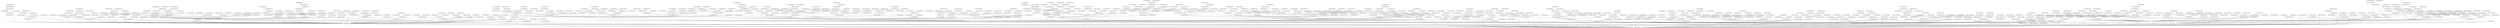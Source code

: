 graph DOROGOV_GRAPH{
DOROGOV_GRAPH_NODE_0 -- DOROGOV_GRAPH_NODE_1 [weight=16];
DOROGOV_GRAPH_NODE_1 -- DOROGOV_GRAPH_NODE_2 [weight=17];
DOROGOV_GRAPH_NODE_2 -- DOROGOV_GRAPH_NODE_0 [weight=14];
DOROGOV_GRAPH_NODE_3 -- DOROGOV_GRAPH_NODE_1 [weight=17];
DOROGOV_GRAPH_NODE_3 -- DOROGOV_GRAPH_NODE_2 [weight=4];
DOROGOV_GRAPH_NODE_4 -- DOROGOV_GRAPH_NODE_2 [weight=4];
DOROGOV_GRAPH_NODE_4 -- DOROGOV_GRAPH_NODE_0 [weight=6];
DOROGOV_GRAPH_NODE_5 -- DOROGOV_GRAPH_NODE_3 [weight=15];
DOROGOV_GRAPH_NODE_5 -- DOROGOV_GRAPH_NODE_1 [weight=9];
DOROGOV_GRAPH_NODE_6 -- DOROGOV_GRAPH_NODE_0 [weight=17];
DOROGOV_GRAPH_NODE_6 -- DOROGOV_GRAPH_NODE_1 [weight=12];
DOROGOV_GRAPH_NODE_7 -- DOROGOV_GRAPH_NODE_2 [weight=17];
DOROGOV_GRAPH_NODE_7 -- DOROGOV_GRAPH_NODE_0 [weight=7];
DOROGOV_GRAPH_NODE_8 -- DOROGOV_GRAPH_NODE_4 [weight=11];
DOROGOV_GRAPH_NODE_8 -- DOROGOV_GRAPH_NODE_0 [weight=9];
DOROGOV_GRAPH_NODE_9 -- DOROGOV_GRAPH_NODE_8 [weight=16];
DOROGOV_GRAPH_NODE_9 -- DOROGOV_GRAPH_NODE_4 [weight=12];
DOROGOV_GRAPH_NODE_10 -- DOROGOV_GRAPH_NODE_3 [weight=16];
DOROGOV_GRAPH_NODE_10 -- DOROGOV_GRAPH_NODE_1 [weight=18];
DOROGOV_GRAPH_NODE_11 -- DOROGOV_GRAPH_NODE_6 [weight=17];
DOROGOV_GRAPH_NODE_11 -- DOROGOV_GRAPH_NODE_1 [weight=12];
DOROGOV_GRAPH_NODE_12 -- DOROGOV_GRAPH_NODE_4 [weight=19];
DOROGOV_GRAPH_NODE_12 -- DOROGOV_GRAPH_NODE_0 [weight=16];
DOROGOV_GRAPH_NODE_13 -- DOROGOV_GRAPH_NODE_12 [weight=11];
DOROGOV_GRAPH_NODE_13 -- DOROGOV_GRAPH_NODE_0 [weight=17];
DOROGOV_GRAPH_NODE_14 -- DOROGOV_GRAPH_NODE_11 [weight=15];
DOROGOV_GRAPH_NODE_14 -- DOROGOV_GRAPH_NODE_6 [weight=9];
DOROGOV_GRAPH_NODE_15 -- DOROGOV_GRAPH_NODE_10 [weight=6];
DOROGOV_GRAPH_NODE_15 -- DOROGOV_GRAPH_NODE_3 [weight=5];
DOROGOV_GRAPH_NODE_16 -- DOROGOV_GRAPH_NODE_12 [weight=12];
DOROGOV_GRAPH_NODE_16 -- DOROGOV_GRAPH_NODE_4 [weight=18];
DOROGOV_GRAPH_NODE_17 -- DOROGOV_GRAPH_NODE_8 [weight=6];
DOROGOV_GRAPH_NODE_17 -- DOROGOV_GRAPH_NODE_0 [weight=16];
DOROGOV_GRAPH_NODE_18 -- DOROGOV_GRAPH_NODE_6 [weight=3];
DOROGOV_GRAPH_NODE_18 -- DOROGOV_GRAPH_NODE_0 [weight=19];
DOROGOV_GRAPH_NODE_19 -- DOROGOV_GRAPH_NODE_6 [weight=15];
DOROGOV_GRAPH_NODE_19 -- DOROGOV_GRAPH_NODE_1 [weight=10];
DOROGOV_GRAPH_NODE_20 -- DOROGOV_GRAPH_NODE_1 [weight=1];
DOROGOV_GRAPH_NODE_20 -- DOROGOV_GRAPH_NODE_2 [weight=18];
DOROGOV_GRAPH_NODE_21 -- DOROGOV_GRAPH_NODE_9 [weight=4];
DOROGOV_GRAPH_NODE_21 -- DOROGOV_GRAPH_NODE_4 [weight=16];
DOROGOV_GRAPH_NODE_22 -- DOROGOV_GRAPH_NODE_4 [weight=19];
DOROGOV_GRAPH_NODE_22 -- DOROGOV_GRAPH_NODE_0 [weight=13];
DOROGOV_GRAPH_NODE_23 -- DOROGOV_GRAPH_NODE_8 [weight=18];
DOROGOV_GRAPH_NODE_23 -- DOROGOV_GRAPH_NODE_4 [weight=7];
DOROGOV_GRAPH_NODE_24 -- DOROGOV_GRAPH_NODE_18 [weight=9];
DOROGOV_GRAPH_NODE_24 -- DOROGOV_GRAPH_NODE_6 [weight=4];
DOROGOV_GRAPH_NODE_25 -- DOROGOV_GRAPH_NODE_22 [weight=6];
DOROGOV_GRAPH_NODE_25 -- DOROGOV_GRAPH_NODE_0 [weight=9];
DOROGOV_GRAPH_NODE_26 -- DOROGOV_GRAPH_NODE_7 [weight=19];
DOROGOV_GRAPH_NODE_26 -- DOROGOV_GRAPH_NODE_2 [weight=3];
DOROGOV_GRAPH_NODE_27 -- DOROGOV_GRAPH_NODE_20 [weight=14];
DOROGOV_GRAPH_NODE_27 -- DOROGOV_GRAPH_NODE_2 [weight=1];
DOROGOV_GRAPH_NODE_28 -- DOROGOV_GRAPH_NODE_18 [weight=2];
DOROGOV_GRAPH_NODE_28 -- DOROGOV_GRAPH_NODE_6 [weight=15];
DOROGOV_GRAPH_NODE_29 -- DOROGOV_GRAPH_NODE_25 [weight=3];
DOROGOV_GRAPH_NODE_29 -- DOROGOV_GRAPH_NODE_0 [weight=6];
DOROGOV_GRAPH_NODE_30 -- DOROGOV_GRAPH_NODE_9 [weight=7];
DOROGOV_GRAPH_NODE_30 -- DOROGOV_GRAPH_NODE_8 [weight=4];
DOROGOV_GRAPH_NODE_31 -- DOROGOV_GRAPH_NODE_23 [weight=4];
DOROGOV_GRAPH_NODE_31 -- DOROGOV_GRAPH_NODE_8 [weight=18];
DOROGOV_GRAPH_NODE_32 -- DOROGOV_GRAPH_NODE_8 [weight=9];
DOROGOV_GRAPH_NODE_32 -- DOROGOV_GRAPH_NODE_4 [weight=8];
DOROGOV_GRAPH_NODE_33 -- DOROGOV_GRAPH_NODE_30 [weight=3];
DOROGOV_GRAPH_NODE_33 -- DOROGOV_GRAPH_NODE_9 [weight=16];
DOROGOV_GRAPH_NODE_34 -- DOROGOV_GRAPH_NODE_8 [weight=17];
DOROGOV_GRAPH_NODE_34 -- DOROGOV_GRAPH_NODE_4 [weight=14];
DOROGOV_GRAPH_NODE_35 -- DOROGOV_GRAPH_NODE_20 [weight=13];
DOROGOV_GRAPH_NODE_35 -- DOROGOV_GRAPH_NODE_1 [weight=7];
DOROGOV_GRAPH_NODE_36 -- DOROGOV_GRAPH_NODE_6 [weight=6];
DOROGOV_GRAPH_NODE_36 -- DOROGOV_GRAPH_NODE_0 [weight=14];
DOROGOV_GRAPH_NODE_37 -- DOROGOV_GRAPH_NODE_16 [weight=18];
DOROGOV_GRAPH_NODE_37 -- DOROGOV_GRAPH_NODE_4 [weight=13];
DOROGOV_GRAPH_NODE_38 -- DOROGOV_GRAPH_NODE_20 [weight=8];
DOROGOV_GRAPH_NODE_38 -- DOROGOV_GRAPH_NODE_2 [weight=10];
DOROGOV_GRAPH_NODE_39 -- DOROGOV_GRAPH_NODE_5 [weight=13];
DOROGOV_GRAPH_NODE_39 -- DOROGOV_GRAPH_NODE_3 [weight=11];
DOROGOV_GRAPH_NODE_40 -- DOROGOV_GRAPH_NODE_20 [weight=8];
DOROGOV_GRAPH_NODE_40 -- DOROGOV_GRAPH_NODE_2 [weight=7];
DOROGOV_GRAPH_NODE_41 -- DOROGOV_GRAPH_NODE_16 [weight=13];
DOROGOV_GRAPH_NODE_41 -- DOROGOV_GRAPH_NODE_12 [weight=9];
DOROGOV_GRAPH_NODE_42 -- DOROGOV_GRAPH_NODE_16 [weight=6];
DOROGOV_GRAPH_NODE_42 -- DOROGOV_GRAPH_NODE_4 [weight=12];
DOROGOV_GRAPH_NODE_43 -- DOROGOV_GRAPH_NODE_17 [weight=3];
DOROGOV_GRAPH_NODE_43 -- DOROGOV_GRAPH_NODE_8 [weight=10];
DOROGOV_GRAPH_NODE_44 -- DOROGOV_GRAPH_NODE_40 [weight=12];
DOROGOV_GRAPH_NODE_44 -- DOROGOV_GRAPH_NODE_20 [weight=12];
DOROGOV_GRAPH_NODE_45 -- DOROGOV_GRAPH_NODE_29 [weight=16];
DOROGOV_GRAPH_NODE_45 -- DOROGOV_GRAPH_NODE_25 [weight=6];
DOROGOV_GRAPH_NODE_46 -- DOROGOV_GRAPH_NODE_35 [weight=17];
DOROGOV_GRAPH_NODE_46 -- DOROGOV_GRAPH_NODE_20 [weight=5];
DOROGOV_GRAPH_NODE_47 -- DOROGOV_GRAPH_NODE_27 [weight=2];
DOROGOV_GRAPH_NODE_47 -- DOROGOV_GRAPH_NODE_2 [weight=19];
DOROGOV_GRAPH_NODE_48 -- DOROGOV_GRAPH_NODE_41 [weight=4];
DOROGOV_GRAPH_NODE_48 -- DOROGOV_GRAPH_NODE_12 [weight=14];
DOROGOV_GRAPH_NODE_49 -- DOROGOV_GRAPH_NODE_10 [weight=4];
DOROGOV_GRAPH_NODE_49 -- DOROGOV_GRAPH_NODE_3 [weight=10];
DOROGOV_GRAPH_NODE_50 -- DOROGOV_GRAPH_NODE_43 [weight=3];
DOROGOV_GRAPH_NODE_50 -- DOROGOV_GRAPH_NODE_17 [weight=10];
DOROGOV_GRAPH_NODE_51 -- DOROGOV_GRAPH_NODE_19 [weight=1];
DOROGOV_GRAPH_NODE_51 -- DOROGOV_GRAPH_NODE_1 [weight=12];
DOROGOV_GRAPH_NODE_52 -- DOROGOV_GRAPH_NODE_25 [weight=5];
DOROGOV_GRAPH_NODE_52 -- DOROGOV_GRAPH_NODE_22 [weight=15];
DOROGOV_GRAPH_NODE_53 -- DOROGOV_GRAPH_NODE_33 [weight=4];
DOROGOV_GRAPH_NODE_53 -- DOROGOV_GRAPH_NODE_9 [weight=17];
DOROGOV_GRAPH_NODE_54 -- DOROGOV_GRAPH_NODE_24 [weight=15];
DOROGOV_GRAPH_NODE_54 -- DOROGOV_GRAPH_NODE_6 [weight=4];
DOROGOV_GRAPH_NODE_55 -- DOROGOV_GRAPH_NODE_45 [weight=17];
DOROGOV_GRAPH_NODE_55 -- DOROGOV_GRAPH_NODE_29 [weight=3];
DOROGOV_GRAPH_NODE_56 -- DOROGOV_GRAPH_NODE_27 [weight=3];
DOROGOV_GRAPH_NODE_56 -- DOROGOV_GRAPH_NODE_20 [weight=11];
DOROGOV_GRAPH_NODE_57 -- DOROGOV_GRAPH_NODE_15 [weight=12];
DOROGOV_GRAPH_NODE_57 -- DOROGOV_GRAPH_NODE_10 [weight=7];
DOROGOV_GRAPH_NODE_58 -- DOROGOV_GRAPH_NODE_9 [weight=15];
DOROGOV_GRAPH_NODE_58 -- DOROGOV_GRAPH_NODE_4 [weight=11];
DOROGOV_GRAPH_NODE_59 -- DOROGOV_GRAPH_NODE_8 [weight=19];
DOROGOV_GRAPH_NODE_59 -- DOROGOV_GRAPH_NODE_4 [weight=5];
DOROGOV_GRAPH_NODE_60 -- DOROGOV_GRAPH_NODE_21 [weight=13];
DOROGOV_GRAPH_NODE_60 -- DOROGOV_GRAPH_NODE_9 [weight=13];
DOROGOV_GRAPH_NODE_61 -- DOROGOV_GRAPH_NODE_49 [weight=15];
DOROGOV_GRAPH_NODE_61 -- DOROGOV_GRAPH_NODE_3 [weight=9];
DOROGOV_GRAPH_NODE_62 -- DOROGOV_GRAPH_NODE_8 [weight=3];
DOROGOV_GRAPH_NODE_62 -- DOROGOV_GRAPH_NODE_4 [weight=11];
DOROGOV_GRAPH_NODE_63 -- DOROGOV_GRAPH_NODE_22 [weight=17];
DOROGOV_GRAPH_NODE_63 -- DOROGOV_GRAPH_NODE_4 [weight=18];
DOROGOV_GRAPH_NODE_64 -- DOROGOV_GRAPH_NODE_4 [weight=8];
DOROGOV_GRAPH_NODE_64 -- DOROGOV_GRAPH_NODE_2 [weight=3];
DOROGOV_GRAPH_NODE_65 -- DOROGOV_GRAPH_NODE_49 [weight=6];
DOROGOV_GRAPH_NODE_65 -- DOROGOV_GRAPH_NODE_3 [weight=9];
DOROGOV_GRAPH_NODE_66 -- DOROGOV_GRAPH_NODE_21 [weight=4];
DOROGOV_GRAPH_NODE_66 -- DOROGOV_GRAPH_NODE_9 [weight=7];
DOROGOV_GRAPH_NODE_67 -- DOROGOV_GRAPH_NODE_52 [weight=16];
DOROGOV_GRAPH_NODE_67 -- DOROGOV_GRAPH_NODE_22 [weight=15];
DOROGOV_GRAPH_NODE_68 -- DOROGOV_GRAPH_NODE_54 [weight=14];
DOROGOV_GRAPH_NODE_68 -- DOROGOV_GRAPH_NODE_6 [weight=4];
DOROGOV_GRAPH_NODE_69 -- DOROGOV_GRAPH_NODE_35 [weight=6];
DOROGOV_GRAPH_NODE_69 -- DOROGOV_GRAPH_NODE_1 [weight=13];
DOROGOV_GRAPH_NODE_70 -- DOROGOV_GRAPH_NODE_50 [weight=7];
DOROGOV_GRAPH_NODE_70 -- DOROGOV_GRAPH_NODE_17 [weight=2];
DOROGOV_GRAPH_NODE_71 -- DOROGOV_GRAPH_NODE_15 [weight=12];
DOROGOV_GRAPH_NODE_71 -- DOROGOV_GRAPH_NODE_10 [weight=2];
DOROGOV_GRAPH_NODE_72 -- DOROGOV_GRAPH_NODE_31 [weight=2];
DOROGOV_GRAPH_NODE_72 -- DOROGOV_GRAPH_NODE_23 [weight=7];
DOROGOV_GRAPH_NODE_73 -- DOROGOV_GRAPH_NODE_18 [weight=6];
DOROGOV_GRAPH_NODE_73 -- DOROGOV_GRAPH_NODE_0 [weight=11];
DOROGOV_GRAPH_NODE_74 -- DOROGOV_GRAPH_NODE_60 [weight=10];
DOROGOV_GRAPH_NODE_74 -- DOROGOV_GRAPH_NODE_9 [weight=8];
DOROGOV_GRAPH_NODE_75 -- DOROGOV_GRAPH_NODE_35 [weight=13];
DOROGOV_GRAPH_NODE_75 -- DOROGOV_GRAPH_NODE_1 [weight=9];
DOROGOV_GRAPH_NODE_76 -- DOROGOV_GRAPH_NODE_66 [weight=17];
DOROGOV_GRAPH_NODE_76 -- DOROGOV_GRAPH_NODE_21 [weight=11];
DOROGOV_GRAPH_NODE_77 -- DOROGOV_GRAPH_NODE_40 [weight=9];
DOROGOV_GRAPH_NODE_77 -- DOROGOV_GRAPH_NODE_20 [weight=18];
DOROGOV_GRAPH_NODE_78 -- DOROGOV_GRAPH_NODE_55 [weight=14];
DOROGOV_GRAPH_NODE_78 -- DOROGOV_GRAPH_NODE_45 [weight=17];
DOROGOV_GRAPH_NODE_79 -- DOROGOV_GRAPH_NODE_5 [weight=5];
DOROGOV_GRAPH_NODE_79 -- DOROGOV_GRAPH_NODE_3 [weight=5];
DOROGOV_GRAPH_NODE_80 -- DOROGOV_GRAPH_NODE_71 [weight=16];
DOROGOV_GRAPH_NODE_80 -- DOROGOV_GRAPH_NODE_15 [weight=14];
DOROGOV_GRAPH_NODE_81 -- DOROGOV_GRAPH_NODE_15 [weight=14];
DOROGOV_GRAPH_NODE_81 -- DOROGOV_GRAPH_NODE_3 [weight=13];
DOROGOV_GRAPH_NODE_82 -- DOROGOV_GRAPH_NODE_25 [weight=2];
DOROGOV_GRAPH_NODE_82 -- DOROGOV_GRAPH_NODE_22 [weight=7];
DOROGOV_GRAPH_NODE_83 -- DOROGOV_GRAPH_NODE_47 [weight=10];
DOROGOV_GRAPH_NODE_83 -- DOROGOV_GRAPH_NODE_2 [weight=16];
DOROGOV_GRAPH_NODE_84 -- DOROGOV_GRAPH_NODE_67 [weight=17];
DOROGOV_GRAPH_NODE_84 -- DOROGOV_GRAPH_NODE_22 [weight=9];
DOROGOV_GRAPH_NODE_85 -- DOROGOV_GRAPH_NODE_48 [weight=16];
DOROGOV_GRAPH_NODE_85 -- DOROGOV_GRAPH_NODE_41 [weight=6];
DOROGOV_GRAPH_NODE_86 -- DOROGOV_GRAPH_NODE_47 [weight=13];
DOROGOV_GRAPH_NODE_86 -- DOROGOV_GRAPH_NODE_27 [weight=6];
DOROGOV_GRAPH_NODE_87 -- DOROGOV_GRAPH_NODE_20 [weight=9];
DOROGOV_GRAPH_NODE_87 -- DOROGOV_GRAPH_NODE_2 [weight=14];
DOROGOV_GRAPH_NODE_88 -- DOROGOV_GRAPH_NODE_38 [weight=11];
DOROGOV_GRAPH_NODE_88 -- DOROGOV_GRAPH_NODE_2 [weight=7];
DOROGOV_GRAPH_NODE_89 -- DOROGOV_GRAPH_NODE_23 [weight=15];
DOROGOV_GRAPH_NODE_89 -- DOROGOV_GRAPH_NODE_4 [weight=3];
DOROGOV_GRAPH_NODE_90 -- DOROGOV_GRAPH_NODE_77 [weight=15];
DOROGOV_GRAPH_NODE_90 -- DOROGOV_GRAPH_NODE_20 [weight=2];
DOROGOV_GRAPH_NODE_91 -- DOROGOV_GRAPH_NODE_20 [weight=15];
DOROGOV_GRAPH_NODE_91 -- DOROGOV_GRAPH_NODE_1 [weight=7];
DOROGOV_GRAPH_NODE_92 -- DOROGOV_GRAPH_NODE_37 [weight=8];
DOROGOV_GRAPH_NODE_92 -- DOROGOV_GRAPH_NODE_16 [weight=11];
DOROGOV_GRAPH_NODE_93 -- DOROGOV_GRAPH_NODE_36 [weight=11];
DOROGOV_GRAPH_NODE_93 -- DOROGOV_GRAPH_NODE_6 [weight=10];
DOROGOV_GRAPH_NODE_94 -- DOROGOV_GRAPH_NODE_32 [weight=5];
DOROGOV_GRAPH_NODE_94 -- DOROGOV_GRAPH_NODE_8 [weight=12];
DOROGOV_GRAPH_NODE_95 -- DOROGOV_GRAPH_NODE_81 [weight=19];
DOROGOV_GRAPH_NODE_95 -- DOROGOV_GRAPH_NODE_3 [weight=4];
DOROGOV_GRAPH_NODE_96 -- DOROGOV_GRAPH_NODE_72 [weight=5];
DOROGOV_GRAPH_NODE_96 -- DOROGOV_GRAPH_NODE_23 [weight=17];
DOROGOV_GRAPH_NODE_97 -- DOROGOV_GRAPH_NODE_39 [weight=11];
DOROGOV_GRAPH_NODE_97 -- DOROGOV_GRAPH_NODE_3 [weight=12];
DOROGOV_GRAPH_NODE_98 -- DOROGOV_GRAPH_NODE_28 [weight=3];
DOROGOV_GRAPH_NODE_98 -- DOROGOV_GRAPH_NODE_6 [weight=17];
DOROGOV_GRAPH_NODE_99 -- DOROGOV_GRAPH_NODE_62 [weight=7];
DOROGOV_GRAPH_NODE_99 -- DOROGOV_GRAPH_NODE_4 [weight=17];
DOROGOV_GRAPH_NODE_100 -- DOROGOV_GRAPH_NODE_87 [weight=1];
DOROGOV_GRAPH_NODE_100 -- DOROGOV_GRAPH_NODE_20 [weight=2];
DOROGOV_GRAPH_NODE_101 -- DOROGOV_GRAPH_NODE_34 [weight=17];
DOROGOV_GRAPH_NODE_101 -- DOROGOV_GRAPH_NODE_4 [weight=8];
DOROGOV_GRAPH_NODE_102 -- DOROGOV_GRAPH_NODE_28 [weight=5];
DOROGOV_GRAPH_NODE_102 -- DOROGOV_GRAPH_NODE_6 [weight=18];
DOROGOV_GRAPH_NODE_103 -- DOROGOV_GRAPH_NODE_72 [weight=10];
DOROGOV_GRAPH_NODE_103 -- DOROGOV_GRAPH_NODE_23 [weight=14];
DOROGOV_GRAPH_NODE_104 -- DOROGOV_GRAPH_NODE_89 [weight=7];
DOROGOV_GRAPH_NODE_104 -- DOROGOV_GRAPH_NODE_4 [weight=10];
DOROGOV_GRAPH_NODE_105 -- DOROGOV_GRAPH_NODE_86 [weight=8];
DOROGOV_GRAPH_NODE_105 -- DOROGOV_GRAPH_NODE_47 [weight=17];
DOROGOV_GRAPH_NODE_106 -- DOROGOV_GRAPH_NODE_25 [weight=1];
DOROGOV_GRAPH_NODE_106 -- DOROGOV_GRAPH_NODE_22 [weight=5];
DOROGOV_GRAPH_NODE_107 -- DOROGOV_GRAPH_NODE_80 [weight=13];
DOROGOV_GRAPH_NODE_107 -- DOROGOV_GRAPH_NODE_71 [weight=14];
DOROGOV_GRAPH_NODE_108 -- DOROGOV_GRAPH_NODE_10 [weight=16];
DOROGOV_GRAPH_NODE_108 -- DOROGOV_GRAPH_NODE_3 [weight=13];
DOROGOV_GRAPH_NODE_109 -- DOROGOV_GRAPH_NODE_64 [weight=3];
DOROGOV_GRAPH_NODE_109 -- DOROGOV_GRAPH_NODE_4 [weight=14];
DOROGOV_GRAPH_NODE_110 -- DOROGOV_GRAPH_NODE_41 [weight=19];
DOROGOV_GRAPH_NODE_110 -- DOROGOV_GRAPH_NODE_12 [weight=19];
DOROGOV_GRAPH_NODE_111 -- DOROGOV_GRAPH_NODE_82 [weight=17];
DOROGOV_GRAPH_NODE_111 -- DOROGOV_GRAPH_NODE_25 [weight=8];
DOROGOV_GRAPH_NODE_112 -- DOROGOV_GRAPH_NODE_28 [weight=15];
DOROGOV_GRAPH_NODE_112 -- DOROGOV_GRAPH_NODE_18 [weight=4];
DOROGOV_GRAPH_NODE_113 -- DOROGOV_GRAPH_NODE_106 [weight=7];
DOROGOV_GRAPH_NODE_113 -- DOROGOV_GRAPH_NODE_22 [weight=17];
DOROGOV_GRAPH_NODE_114 -- DOROGOV_GRAPH_NODE_18 [weight=8];
DOROGOV_GRAPH_NODE_114 -- DOROGOV_GRAPH_NODE_6 [weight=6];
DOROGOV_GRAPH_NODE_115 -- DOROGOV_GRAPH_NODE_18 [weight=10];
DOROGOV_GRAPH_NODE_115 -- DOROGOV_GRAPH_NODE_0 [weight=17];
DOROGOV_GRAPH_NODE_116 -- DOROGOV_GRAPH_NODE_3 [weight=19];
DOROGOV_GRAPH_NODE_116 -- DOROGOV_GRAPH_NODE_1 [weight=14];
DOROGOV_GRAPH_NODE_117 -- DOROGOV_GRAPH_NODE_60 [weight=2];
DOROGOV_GRAPH_NODE_117 -- DOROGOV_GRAPH_NODE_9 [weight=9];
DOROGOV_GRAPH_NODE_118 -- DOROGOV_GRAPH_NODE_9 [weight=1];
DOROGOV_GRAPH_NODE_118 -- DOROGOV_GRAPH_NODE_8 [weight=7];
DOROGOV_GRAPH_NODE_119 -- DOROGOV_GRAPH_NODE_19 [weight=16];
DOROGOV_GRAPH_NODE_119 -- DOROGOV_GRAPH_NODE_1 [weight=13];
DOROGOV_GRAPH_NODE_120 -- DOROGOV_GRAPH_NODE_93 [weight=19];
DOROGOV_GRAPH_NODE_120 -- DOROGOV_GRAPH_NODE_36 [weight=4];
DOROGOV_GRAPH_NODE_121 -- DOROGOV_GRAPH_NODE_42 [weight=17];
DOROGOV_GRAPH_NODE_121 -- DOROGOV_GRAPH_NODE_4 [weight=7];
DOROGOV_GRAPH_NODE_122 -- DOROGOV_GRAPH_NODE_26 [weight=7];
DOROGOV_GRAPH_NODE_122 -- DOROGOV_GRAPH_NODE_7 [weight=3];
DOROGOV_GRAPH_NODE_123 -- DOROGOV_GRAPH_NODE_118 [weight=6];
DOROGOV_GRAPH_NODE_123 -- DOROGOV_GRAPH_NODE_9 [weight=12];
DOROGOV_GRAPH_NODE_124 -- DOROGOV_GRAPH_NODE_106 [weight=10];
DOROGOV_GRAPH_NODE_124 -- DOROGOV_GRAPH_NODE_22 [weight=9];
DOROGOV_GRAPH_NODE_125 -- DOROGOV_GRAPH_NODE_65 [weight=14];
DOROGOV_GRAPH_NODE_125 -- DOROGOV_GRAPH_NODE_3 [weight=16];
DOROGOV_GRAPH_NODE_126 -- DOROGOV_GRAPH_NODE_106 [weight=3];
DOROGOV_GRAPH_NODE_126 -- DOROGOV_GRAPH_NODE_25 [weight=16];
DOROGOV_GRAPH_NODE_127 -- DOROGOV_GRAPH_NODE_99 [weight=17];
DOROGOV_GRAPH_NODE_127 -- DOROGOV_GRAPH_NODE_4 [weight=19];
DOROGOV_GRAPH_NODE_128 -- DOROGOV_GRAPH_NODE_89 [weight=6];
DOROGOV_GRAPH_NODE_128 -- DOROGOV_GRAPH_NODE_4 [weight=17];
DOROGOV_GRAPH_NODE_129 -- DOROGOV_GRAPH_NODE_38 [weight=18];
DOROGOV_GRAPH_NODE_129 -- DOROGOV_GRAPH_NODE_2 [weight=19];
DOROGOV_GRAPH_NODE_130 -- DOROGOV_GRAPH_NODE_11 [weight=16];
DOROGOV_GRAPH_NODE_130 -- DOROGOV_GRAPH_NODE_6 [weight=19];
DOROGOV_GRAPH_NODE_131 -- DOROGOV_GRAPH_NODE_58 [weight=2];
DOROGOV_GRAPH_NODE_131 -- DOROGOV_GRAPH_NODE_9 [weight=5];
DOROGOV_GRAPH_NODE_132 -- DOROGOV_GRAPH_NODE_88 [weight=12];
DOROGOV_GRAPH_NODE_132 -- DOROGOV_GRAPH_NODE_2 [weight=2];
DOROGOV_GRAPH_NODE_133 -- DOROGOV_GRAPH_NODE_132 [weight=2];
DOROGOV_GRAPH_NODE_133 -- DOROGOV_GRAPH_NODE_88 [weight=7];
DOROGOV_GRAPH_NODE_134 -- DOROGOV_GRAPH_NODE_93 [weight=1];
DOROGOV_GRAPH_NODE_134 -- DOROGOV_GRAPH_NODE_36 [weight=17];
DOROGOV_GRAPH_NODE_135 -- DOROGOV_GRAPH_NODE_88 [weight=1];
DOROGOV_GRAPH_NODE_135 -- DOROGOV_GRAPH_NODE_2 [weight=3];
DOROGOV_GRAPH_NODE_136 -- DOROGOV_GRAPH_NODE_48 [weight=7];
DOROGOV_GRAPH_NODE_136 -- DOROGOV_GRAPH_NODE_41 [weight=2];
DOROGOV_GRAPH_NODE_137 -- DOROGOV_GRAPH_NODE_15 [weight=1];
DOROGOV_GRAPH_NODE_137 -- DOROGOV_GRAPH_NODE_3 [weight=9];
DOROGOV_GRAPH_NODE_138 -- DOROGOV_GRAPH_NODE_21 [weight=19];
DOROGOV_GRAPH_NODE_138 -- DOROGOV_GRAPH_NODE_9 [weight=15];
DOROGOV_GRAPH_NODE_139 -- DOROGOV_GRAPH_NODE_41 [weight=1];
DOROGOV_GRAPH_NODE_139 -- DOROGOV_GRAPH_NODE_16 [weight=5];
DOROGOV_GRAPH_NODE_140 -- DOROGOV_GRAPH_NODE_55 [weight=15];
DOROGOV_GRAPH_NODE_140 -- DOROGOV_GRAPH_NODE_45 [weight=18];
DOROGOV_GRAPH_NODE_141 -- DOROGOV_GRAPH_NODE_87 [weight=11];
DOROGOV_GRAPH_NODE_141 -- DOROGOV_GRAPH_NODE_20 [weight=11];
DOROGOV_GRAPH_NODE_142 -- DOROGOV_GRAPH_NODE_121 [weight=7];
DOROGOV_GRAPH_NODE_142 -- DOROGOV_GRAPH_NODE_4 [weight=5];
DOROGOV_GRAPH_NODE_143 -- DOROGOV_GRAPH_NODE_124 [weight=5];
DOROGOV_GRAPH_NODE_143 -- DOROGOV_GRAPH_NODE_106 [weight=3];
DOROGOV_GRAPH_NODE_144 -- DOROGOV_GRAPH_NODE_134 [weight=10];
DOROGOV_GRAPH_NODE_144 -- DOROGOV_GRAPH_NODE_36 [weight=4];
DOROGOV_GRAPH_NODE_145 -- DOROGOV_GRAPH_NODE_108 [weight=6];
DOROGOV_GRAPH_NODE_145 -- DOROGOV_GRAPH_NODE_3 [weight=16];
DOROGOV_GRAPH_NODE_146 -- DOROGOV_GRAPH_NODE_1 [weight=2];
DOROGOV_GRAPH_NODE_146 -- DOROGOV_GRAPH_NODE_2 [weight=17];
DOROGOV_GRAPH_NODE_147 -- DOROGOV_GRAPH_NODE_71 [weight=19];
DOROGOV_GRAPH_NODE_147 -- DOROGOV_GRAPH_NODE_15 [weight=2];
DOROGOV_GRAPH_NODE_148 -- DOROGOV_GRAPH_NODE_63 [weight=2];
DOROGOV_GRAPH_NODE_148 -- DOROGOV_GRAPH_NODE_4 [weight=14];
DOROGOV_GRAPH_NODE_149 -- DOROGOV_GRAPH_NODE_27 [weight=7];
DOROGOV_GRAPH_NODE_149 -- DOROGOV_GRAPH_NODE_2 [weight=11];
DOROGOV_GRAPH_NODE_150 -- DOROGOV_GRAPH_NODE_63 [weight=11];
DOROGOV_GRAPH_NODE_150 -- DOROGOV_GRAPH_NODE_22 [weight=3];
DOROGOV_GRAPH_NODE_151 -- DOROGOV_GRAPH_NODE_75 [weight=10];
DOROGOV_GRAPH_NODE_151 -- DOROGOV_GRAPH_NODE_1 [weight=4];
DOROGOV_GRAPH_NODE_152 -- DOROGOV_GRAPH_NODE_7 [weight=11];
DOROGOV_GRAPH_NODE_152 -- DOROGOV_GRAPH_NODE_2 [weight=3];
DOROGOV_GRAPH_NODE_153 -- DOROGOV_GRAPH_NODE_40 [weight=1];
DOROGOV_GRAPH_NODE_153 -- DOROGOV_GRAPH_NODE_20 [weight=4];
DOROGOV_GRAPH_NODE_154 -- DOROGOV_GRAPH_NODE_151 [weight=13];
DOROGOV_GRAPH_NODE_154 -- DOROGOV_GRAPH_NODE_75 [weight=18];
DOROGOV_GRAPH_NODE_155 -- DOROGOV_GRAPH_NODE_134 [weight=3];
DOROGOV_GRAPH_NODE_155 -- DOROGOV_GRAPH_NODE_36 [weight=4];
DOROGOV_GRAPH_NODE_156 -- DOROGOV_GRAPH_NODE_24 [weight=15];
DOROGOV_GRAPH_NODE_156 -- DOROGOV_GRAPH_NODE_6 [weight=9];
DOROGOV_GRAPH_NODE_157 -- DOROGOV_GRAPH_NODE_72 [weight=11];
DOROGOV_GRAPH_NODE_157 -- DOROGOV_GRAPH_NODE_23 [weight=9];
DOROGOV_GRAPH_NODE_158 -- DOROGOV_GRAPH_NODE_58 [weight=2];
DOROGOV_GRAPH_NODE_158 -- DOROGOV_GRAPH_NODE_4 [weight=10];
DOROGOV_GRAPH_NODE_159 -- DOROGOV_GRAPH_NODE_63 [weight=7];
DOROGOV_GRAPH_NODE_159 -- DOROGOV_GRAPH_NODE_22 [weight=3];
DOROGOV_GRAPH_NODE_160 -- DOROGOV_GRAPH_NODE_113 [weight=4];
DOROGOV_GRAPH_NODE_160 -- DOROGOV_GRAPH_NODE_22 [weight=1];
DOROGOV_GRAPH_NODE_161 -- DOROGOV_GRAPH_NODE_147 [weight=18];
DOROGOV_GRAPH_NODE_161 -- DOROGOV_GRAPH_NODE_71 [weight=5];
DOROGOV_GRAPH_NODE_162 -- DOROGOV_GRAPH_NODE_98 [weight=3];
DOROGOV_GRAPH_NODE_162 -- DOROGOV_GRAPH_NODE_28 [weight=18];
DOROGOV_GRAPH_NODE_163 -- DOROGOV_GRAPH_NODE_37 [weight=3];
DOROGOV_GRAPH_NODE_163 -- DOROGOV_GRAPH_NODE_16 [weight=6];
DOROGOV_GRAPH_NODE_164 -- DOROGOV_GRAPH_NODE_86 [weight=10];
DOROGOV_GRAPH_NODE_164 -- DOROGOV_GRAPH_NODE_27 [weight=15];
DOROGOV_GRAPH_NODE_165 -- DOROGOV_GRAPH_NODE_127 [weight=2];
DOROGOV_GRAPH_NODE_165 -- DOROGOV_GRAPH_NODE_99 [weight=17];
DOROGOV_GRAPH_NODE_166 -- DOROGOV_GRAPH_NODE_49 [weight=12];
DOROGOV_GRAPH_NODE_166 -- DOROGOV_GRAPH_NODE_3 [weight=9];
DOROGOV_GRAPH_NODE_167 -- DOROGOV_GRAPH_NODE_25 [weight=11];
DOROGOV_GRAPH_NODE_167 -- DOROGOV_GRAPH_NODE_22 [weight=2];
DOROGOV_GRAPH_NODE_168 -- DOROGOV_GRAPH_NODE_43 [weight=13];
DOROGOV_GRAPH_NODE_168 -- DOROGOV_GRAPH_NODE_8 [weight=2];
DOROGOV_GRAPH_NODE_169 -- DOROGOV_GRAPH_NODE_20 [weight=2];
DOROGOV_GRAPH_NODE_169 -- DOROGOV_GRAPH_NODE_1 [weight=18];
DOROGOV_GRAPH_NODE_170 -- DOROGOV_GRAPH_NODE_103 [weight=11];
DOROGOV_GRAPH_NODE_170 -- DOROGOV_GRAPH_NODE_23 [weight=2];
DOROGOV_GRAPH_NODE_171 -- DOROGOV_GRAPH_NODE_129 [weight=7];
DOROGOV_GRAPH_NODE_171 -- DOROGOV_GRAPH_NODE_38 [weight=11];
DOROGOV_GRAPH_NODE_172 -- DOROGOV_GRAPH_NODE_45 [weight=15];
DOROGOV_GRAPH_NODE_172 -- DOROGOV_GRAPH_NODE_29 [weight=3];
DOROGOV_GRAPH_NODE_173 -- DOROGOV_GRAPH_NODE_77 [weight=18];
DOROGOV_GRAPH_NODE_173 -- DOROGOV_GRAPH_NODE_20 [weight=12];
DOROGOV_GRAPH_NODE_174 -- DOROGOV_GRAPH_NODE_106 [weight=6];
DOROGOV_GRAPH_NODE_174 -- DOROGOV_GRAPH_NODE_25 [weight=15];
DOROGOV_GRAPH_NODE_175 -- DOROGOV_GRAPH_NODE_61 [weight=1];
DOROGOV_GRAPH_NODE_175 -- DOROGOV_GRAPH_NODE_3 [weight=8];
DOROGOV_GRAPH_NODE_176 -- DOROGOV_GRAPH_NODE_141 [weight=17];
DOROGOV_GRAPH_NODE_176 -- DOROGOV_GRAPH_NODE_87 [weight=11];
DOROGOV_GRAPH_NODE_177 -- DOROGOV_GRAPH_NODE_103 [weight=1];
DOROGOV_GRAPH_NODE_177 -- DOROGOV_GRAPH_NODE_72 [weight=15];
DOROGOV_GRAPH_NODE_178 -- DOROGOV_GRAPH_NODE_114 [weight=4];
DOROGOV_GRAPH_NODE_178 -- DOROGOV_GRAPH_NODE_6 [weight=13];
DOROGOV_GRAPH_NODE_179 -- DOROGOV_GRAPH_NODE_158 [weight=19];
DOROGOV_GRAPH_NODE_179 -- DOROGOV_GRAPH_NODE_58 [weight=5];
DOROGOV_GRAPH_NODE_180 -- DOROGOV_GRAPH_NODE_93 [weight=17];
DOROGOV_GRAPH_NODE_180 -- DOROGOV_GRAPH_NODE_6 [weight=8];
DOROGOV_GRAPH_NODE_181 -- DOROGOV_GRAPH_NODE_71 [weight=5];
DOROGOV_GRAPH_NODE_181 -- DOROGOV_GRAPH_NODE_15 [weight=1];
DOROGOV_GRAPH_NODE_182 -- DOROGOV_GRAPH_NODE_57 [weight=5];
DOROGOV_GRAPH_NODE_182 -- DOROGOV_GRAPH_NODE_15 [weight=6];
DOROGOV_GRAPH_NODE_183 -- DOROGOV_GRAPH_NODE_104 [weight=6];
DOROGOV_GRAPH_NODE_183 -- DOROGOV_GRAPH_NODE_4 [weight=14];
DOROGOV_GRAPH_NODE_184 -- DOROGOV_GRAPH_NODE_70 [weight=9];
DOROGOV_GRAPH_NODE_184 -- DOROGOV_GRAPH_NODE_50 [weight=1];
DOROGOV_GRAPH_NODE_185 -- DOROGOV_GRAPH_NODE_139 [weight=9];
DOROGOV_GRAPH_NODE_185 -- DOROGOV_GRAPH_NODE_16 [weight=17];
DOROGOV_GRAPH_NODE_186 -- DOROGOV_GRAPH_NODE_108 [weight=4];
DOROGOV_GRAPH_NODE_186 -- DOROGOV_GRAPH_NODE_10 [weight=13];
DOROGOV_GRAPH_NODE_187 -- DOROGOV_GRAPH_NODE_83 [weight=5];
DOROGOV_GRAPH_NODE_187 -- DOROGOV_GRAPH_NODE_2 [weight=1];
DOROGOV_GRAPH_NODE_188 -- DOROGOV_GRAPH_NODE_95 [weight=5];
DOROGOV_GRAPH_NODE_188 -- DOROGOV_GRAPH_NODE_3 [weight=3];
DOROGOV_GRAPH_NODE_189 -- DOROGOV_GRAPH_NODE_21 [weight=7];
DOROGOV_GRAPH_NODE_189 -- DOROGOV_GRAPH_NODE_4 [weight=4];
DOROGOV_GRAPH_NODE_190 -- DOROGOV_GRAPH_NODE_54 [weight=5];
DOROGOV_GRAPH_NODE_190 -- DOROGOV_GRAPH_NODE_6 [weight=5];
DOROGOV_GRAPH_NODE_191 -- DOROGOV_GRAPH_NODE_176 [weight=2];
DOROGOV_GRAPH_NODE_191 -- DOROGOV_GRAPH_NODE_141 [weight=2];
DOROGOV_GRAPH_NODE_192 -- DOROGOV_GRAPH_NODE_87 [weight=9];
DOROGOV_GRAPH_NODE_192 -- DOROGOV_GRAPH_NODE_2 [weight=11];
DOROGOV_GRAPH_NODE_193 -- DOROGOV_GRAPH_NODE_78 [weight=1];
DOROGOV_GRAPH_NODE_193 -- DOROGOV_GRAPH_NODE_55 [weight=12];
DOROGOV_GRAPH_NODE_194 -- DOROGOV_GRAPH_NODE_164 [weight=14];
DOROGOV_GRAPH_NODE_194 -- DOROGOV_GRAPH_NODE_86 [weight=3];
DOROGOV_GRAPH_NODE_195 -- DOROGOV_GRAPH_NODE_150 [weight=18];
DOROGOV_GRAPH_NODE_195 -- DOROGOV_GRAPH_NODE_63 [weight=7];
DOROGOV_GRAPH_NODE_196 -- DOROGOV_GRAPH_NODE_62 [weight=11];
DOROGOV_GRAPH_NODE_196 -- DOROGOV_GRAPH_NODE_8 [weight=8];
DOROGOV_GRAPH_NODE_197 -- DOROGOV_GRAPH_NODE_92 [weight=3];
DOROGOV_GRAPH_NODE_197 -- DOROGOV_GRAPH_NODE_37 [weight=5];
DOROGOV_GRAPH_NODE_198 -- DOROGOV_GRAPH_NODE_160 [weight=6];
DOROGOV_GRAPH_NODE_198 -- DOROGOV_GRAPH_NODE_113 [weight=4];
DOROGOV_GRAPH_NODE_199 -- DOROGOV_GRAPH_NODE_19 [weight=6];
DOROGOV_GRAPH_NODE_199 -- DOROGOV_GRAPH_NODE_1 [weight=19];
DOROGOV_GRAPH_NODE_200 -- DOROGOV_GRAPH_NODE_184 [weight=19];
DOROGOV_GRAPH_NODE_200 -- DOROGOV_GRAPH_NODE_70 [weight=8];
DOROGOV_GRAPH_NODE_201 -- DOROGOV_GRAPH_NODE_31 [weight=11];
DOROGOV_GRAPH_NODE_201 -- DOROGOV_GRAPH_NODE_8 [weight=8];
DOROGOV_GRAPH_NODE_202 -- DOROGOV_GRAPH_NODE_152 [weight=18];
DOROGOV_GRAPH_NODE_202 -- DOROGOV_GRAPH_NODE_2 [weight=19];
DOROGOV_GRAPH_NODE_203 -- DOROGOV_GRAPH_NODE_83 [weight=6];
DOROGOV_GRAPH_NODE_203 -- DOROGOV_GRAPH_NODE_47 [weight=12];
DOROGOV_GRAPH_NODE_204 -- DOROGOV_GRAPH_NODE_6 [weight=8];
DOROGOV_GRAPH_NODE_204 -- DOROGOV_GRAPH_NODE_0 [weight=3];
DOROGOV_GRAPH_NODE_205 -- DOROGOV_GRAPH_NODE_71 [weight=13];
DOROGOV_GRAPH_NODE_205 -- DOROGOV_GRAPH_NODE_10 [weight=16];
DOROGOV_GRAPH_NODE_206 -- DOROGOV_GRAPH_NODE_106 [weight=5];
DOROGOV_GRAPH_NODE_206 -- DOROGOV_GRAPH_NODE_25 [weight=13];
DOROGOV_GRAPH_NODE_207 -- DOROGOV_GRAPH_NODE_13 [weight=13];
DOROGOV_GRAPH_NODE_207 -- DOROGOV_GRAPH_NODE_12 [weight=9];
DOROGOV_GRAPH_NODE_208 -- DOROGOV_GRAPH_NODE_85 [weight=3];
DOROGOV_GRAPH_NODE_208 -- DOROGOV_GRAPH_NODE_48 [weight=14];
DOROGOV_GRAPH_NODE_209 -- DOROGOV_GRAPH_NODE_191 [weight=8];
DOROGOV_GRAPH_NODE_209 -- DOROGOV_GRAPH_NODE_141 [weight=14];
DOROGOV_GRAPH_NODE_210 -- DOROGOV_GRAPH_NODE_80 [weight=1];
DOROGOV_GRAPH_NODE_210 -- DOROGOV_GRAPH_NODE_71 [weight=18];
DOROGOV_GRAPH_NODE_211 -- DOROGOV_GRAPH_NODE_120 [weight=19];
DOROGOV_GRAPH_NODE_211 -- DOROGOV_GRAPH_NODE_36 [weight=17];
DOROGOV_GRAPH_NODE_212 -- DOROGOV_GRAPH_NODE_124 [weight=2];
DOROGOV_GRAPH_NODE_212 -- DOROGOV_GRAPH_NODE_22 [weight=10];
DOROGOV_GRAPH_NODE_213 -- DOROGOV_GRAPH_NODE_30 [weight=19];
DOROGOV_GRAPH_NODE_213 -- DOROGOV_GRAPH_NODE_9 [weight=18];
DOROGOV_GRAPH_NODE_214 -- DOROGOV_GRAPH_NODE_95 [weight=3];
DOROGOV_GRAPH_NODE_214 -- DOROGOV_GRAPH_NODE_3 [weight=5];
DOROGOV_GRAPH_NODE_215 -- DOROGOV_GRAPH_NODE_78 [weight=11];
DOROGOV_GRAPH_NODE_215 -- DOROGOV_GRAPH_NODE_55 [weight=11];
DOROGOV_GRAPH_NODE_216 -- DOROGOV_GRAPH_NODE_187 [weight=1];
DOROGOV_GRAPH_NODE_216 -- DOROGOV_GRAPH_NODE_83 [weight=13];
DOROGOV_GRAPH_NODE_217 -- DOROGOV_GRAPH_NODE_123 [weight=3];
DOROGOV_GRAPH_NODE_217 -- DOROGOV_GRAPH_NODE_118 [weight=7];
DOROGOV_GRAPH_NODE_218 -- DOROGOV_GRAPH_NODE_97 [weight=10];
DOROGOV_GRAPH_NODE_218 -- DOROGOV_GRAPH_NODE_3 [weight=4];
DOROGOV_GRAPH_NODE_219 -- DOROGOV_GRAPH_NODE_99 [weight=18];
DOROGOV_GRAPH_NODE_219 -- DOROGOV_GRAPH_NODE_62 [weight=7];
DOROGOV_GRAPH_NODE_220 -- DOROGOV_GRAPH_NODE_76 [weight=3];
DOROGOV_GRAPH_NODE_220 -- DOROGOV_GRAPH_NODE_66 [weight=19];
DOROGOV_GRAPH_NODE_221 -- DOROGOV_GRAPH_NODE_88 [weight=3];
DOROGOV_GRAPH_NODE_221 -- DOROGOV_GRAPH_NODE_38 [weight=3];
DOROGOV_GRAPH_NODE_222 -- DOROGOV_GRAPH_NODE_32 [weight=7];
DOROGOV_GRAPH_NODE_222 -- DOROGOV_GRAPH_NODE_8 [weight=11];
DOROGOV_GRAPH_NODE_223 -- DOROGOV_GRAPH_NODE_83 [weight=15];
DOROGOV_GRAPH_NODE_223 -- DOROGOV_GRAPH_NODE_2 [weight=18];
DOROGOV_GRAPH_NODE_224 -- DOROGOV_GRAPH_NODE_154 [weight=15];
DOROGOV_GRAPH_NODE_224 -- DOROGOV_GRAPH_NODE_75 [weight=15];
DOROGOV_GRAPH_NODE_225 -- DOROGOV_GRAPH_NODE_202 [weight=1];
DOROGOV_GRAPH_NODE_225 -- DOROGOV_GRAPH_NODE_2 [weight=16];
DOROGOV_GRAPH_NODE_226 -- DOROGOV_GRAPH_NODE_121 [weight=5];
DOROGOV_GRAPH_NODE_226 -- DOROGOV_GRAPH_NODE_42 [weight=13];
DOROGOV_GRAPH_NODE_227 -- DOROGOV_GRAPH_NODE_106 [weight=1];
DOROGOV_GRAPH_NODE_227 -- DOROGOV_GRAPH_NODE_25 [weight=6];
DOROGOV_GRAPH_NODE_228 -- DOROGOV_GRAPH_NODE_199 [weight=17];
DOROGOV_GRAPH_NODE_228 -- DOROGOV_GRAPH_NODE_19 [weight=5];
DOROGOV_GRAPH_NODE_229 -- DOROGOV_GRAPH_NODE_20 [weight=1];
DOROGOV_GRAPH_NODE_229 -- DOROGOV_GRAPH_NODE_2 [weight=6];
DOROGOV_GRAPH_NODE_230 -- DOROGOV_GRAPH_NODE_86 [weight=1];
DOROGOV_GRAPH_NODE_230 -- DOROGOV_GRAPH_NODE_47 [weight=9];
DOROGOV_GRAPH_NODE_231 -- DOROGOV_GRAPH_NODE_188 [weight=2];
DOROGOV_GRAPH_NODE_231 -- DOROGOV_GRAPH_NODE_95 [weight=19];
DOROGOV_GRAPH_NODE_232 -- DOROGOV_GRAPH_NODE_51 [weight=3];
DOROGOV_GRAPH_NODE_232 -- DOROGOV_GRAPH_NODE_1 [weight=11];
DOROGOV_GRAPH_NODE_233 -- DOROGOV_GRAPH_NODE_79 [weight=1];
DOROGOV_GRAPH_NODE_233 -- DOROGOV_GRAPH_NODE_3 [weight=6];
DOROGOV_GRAPH_NODE_234 -- DOROGOV_GRAPH_NODE_56 [weight=6];
DOROGOV_GRAPH_NODE_234 -- DOROGOV_GRAPH_NODE_20 [weight=2];
DOROGOV_GRAPH_NODE_235 -- DOROGOV_GRAPH_NODE_70 [weight=5];
DOROGOV_GRAPH_NODE_235 -- DOROGOV_GRAPH_NODE_17 [weight=10];
DOROGOV_GRAPH_NODE_236 -- DOROGOV_GRAPH_NODE_0 [weight=9];
DOROGOV_GRAPH_NODE_236 -- DOROGOV_GRAPH_NODE_1 [weight=2];
DOROGOV_GRAPH_NODE_237 -- DOROGOV_GRAPH_NODE_22 [weight=9];
DOROGOV_GRAPH_NODE_237 -- DOROGOV_GRAPH_NODE_4 [weight=6];
DOROGOV_GRAPH_NODE_238 -- DOROGOV_GRAPH_NODE_85 [weight=4];
DOROGOV_GRAPH_NODE_238 -- DOROGOV_GRAPH_NODE_48 [weight=19];
DOROGOV_GRAPH_NODE_239 -- DOROGOV_GRAPH_NODE_219 [weight=10];
DOROGOV_GRAPH_NODE_239 -- DOROGOV_GRAPH_NODE_62 [weight=6];
DOROGOV_GRAPH_NODE_240 -- DOROGOV_GRAPH_NODE_46 [weight=15];
DOROGOV_GRAPH_NODE_240 -- DOROGOV_GRAPH_NODE_20 [weight=17];
DOROGOV_GRAPH_NODE_241 -- DOROGOV_GRAPH_NODE_80 [weight=9];
DOROGOV_GRAPH_NODE_241 -- DOROGOV_GRAPH_NODE_15 [weight=13];
DOROGOV_GRAPH_NODE_242 -- DOROGOV_GRAPH_NODE_34 [weight=19];
DOROGOV_GRAPH_NODE_242 -- DOROGOV_GRAPH_NODE_4 [weight=7];
DOROGOV_GRAPH_NODE_243 -- DOROGOV_GRAPH_NODE_28 [weight=2];
DOROGOV_GRAPH_NODE_243 -- DOROGOV_GRAPH_NODE_6 [weight=3];
DOROGOV_GRAPH_NODE_244 -- DOROGOV_GRAPH_NODE_153 [weight=19];
DOROGOV_GRAPH_NODE_244 -- DOROGOV_GRAPH_NODE_20 [weight=17];
DOROGOV_GRAPH_NODE_245 -- DOROGOV_GRAPH_NODE_158 [weight=19];
DOROGOV_GRAPH_NODE_245 -- DOROGOV_GRAPH_NODE_58 [weight=4];
DOROGOV_GRAPH_NODE_246 -- DOROGOV_GRAPH_NODE_94 [weight=12];
DOROGOV_GRAPH_NODE_246 -- DOROGOV_GRAPH_NODE_32 [weight=10];
DOROGOV_GRAPH_NODE_247 -- DOROGOV_GRAPH_NODE_178 [weight=18];
DOROGOV_GRAPH_NODE_247 -- DOROGOV_GRAPH_NODE_114 [weight=11];
DOROGOV_GRAPH_NODE_248 -- DOROGOV_GRAPH_NODE_241 [weight=11];
DOROGOV_GRAPH_NODE_248 -- DOROGOV_GRAPH_NODE_15 [weight=17];
DOROGOV_GRAPH_NODE_249 -- DOROGOV_GRAPH_NODE_114 [weight=18];
DOROGOV_GRAPH_NODE_249 -- DOROGOV_GRAPH_NODE_6 [weight=15];
DOROGOV_GRAPH_NODE_250 -- DOROGOV_GRAPH_NODE_199 [weight=4];
DOROGOV_GRAPH_NODE_250 -- DOROGOV_GRAPH_NODE_1 [weight=10];
DOROGOV_GRAPH_NODE_251 -- DOROGOV_GRAPH_NODE_211 [weight=1];
DOROGOV_GRAPH_NODE_251 -- DOROGOV_GRAPH_NODE_120 [weight=11];
DOROGOV_GRAPH_NODE_252 -- DOROGOV_GRAPH_NODE_178 [weight=8];
DOROGOV_GRAPH_NODE_252 -- DOROGOV_GRAPH_NODE_6 [weight=5];
DOROGOV_GRAPH_NODE_253 -- DOROGOV_GRAPH_NODE_240 [weight=18];
DOROGOV_GRAPH_NODE_253 -- DOROGOV_GRAPH_NODE_46 [weight=9];
DOROGOV_GRAPH_NODE_254 -- DOROGOV_GRAPH_NODE_225 [weight=13];
DOROGOV_GRAPH_NODE_254 -- DOROGOV_GRAPH_NODE_202 [weight=3];
DOROGOV_GRAPH_NODE_255 -- DOROGOV_GRAPH_NODE_135 [weight=13];
DOROGOV_GRAPH_NODE_255 -- DOROGOV_GRAPH_NODE_88 [weight=14];
DOROGOV_GRAPH_NODE_256 -- DOROGOV_GRAPH_NODE_10 [weight=1];
DOROGOV_GRAPH_NODE_256 -- DOROGOV_GRAPH_NODE_1 [weight=2];
DOROGOV_GRAPH_NODE_257 -- DOROGOV_GRAPH_NODE_31 [weight=12];
DOROGOV_GRAPH_NODE_257 -- DOROGOV_GRAPH_NODE_8 [weight=3];
DOROGOV_GRAPH_NODE_258 -- DOROGOV_GRAPH_NODE_226 [weight=19];
DOROGOV_GRAPH_NODE_258 -- DOROGOV_GRAPH_NODE_121 [weight=4];
DOROGOV_GRAPH_NODE_259 -- DOROGOV_GRAPH_NODE_63 [weight=7];
DOROGOV_GRAPH_NODE_259 -- DOROGOV_GRAPH_NODE_4 [weight=5];
DOROGOV_GRAPH_NODE_260 -- DOROGOV_GRAPH_NODE_182 [weight=17];
DOROGOV_GRAPH_NODE_260 -- DOROGOV_GRAPH_NODE_57 [weight=12];
DOROGOV_GRAPH_NODE_261 -- DOROGOV_GRAPH_NODE_221 [weight=1];
DOROGOV_GRAPH_NODE_261 -- DOROGOV_GRAPH_NODE_38 [weight=1];
DOROGOV_GRAPH_NODE_262 -- DOROGOV_GRAPH_NODE_38 [weight=15];
DOROGOV_GRAPH_NODE_262 -- DOROGOV_GRAPH_NODE_2 [weight=12];
DOROGOV_GRAPH_NODE_263 -- DOROGOV_GRAPH_NODE_229 [weight=1];
DOROGOV_GRAPH_NODE_263 -- DOROGOV_GRAPH_NODE_20 [weight=9];
DOROGOV_GRAPH_NODE_264 -- DOROGOV_GRAPH_NODE_17 [weight=4];
DOROGOV_GRAPH_NODE_264 -- DOROGOV_GRAPH_NODE_8 [weight=12];
DOROGOV_GRAPH_NODE_265 -- DOROGOV_GRAPH_NODE_125 [weight=2];
DOROGOV_GRAPH_NODE_265 -- DOROGOV_GRAPH_NODE_3 [weight=19];
DOROGOV_GRAPH_NODE_266 -- DOROGOV_GRAPH_NODE_79 [weight=2];
DOROGOV_GRAPH_NODE_266 -- DOROGOV_GRAPH_NODE_3 [weight=15];
DOROGOV_GRAPH_NODE_267 -- DOROGOV_GRAPH_NODE_265 [weight=16];
DOROGOV_GRAPH_NODE_267 -- DOROGOV_GRAPH_NODE_125 [weight=1];
DOROGOV_GRAPH_NODE_268 -- DOROGOV_GRAPH_NODE_259 [weight=5];
DOROGOV_GRAPH_NODE_268 -- DOROGOV_GRAPH_NODE_63 [weight=8];
DOROGOV_GRAPH_NODE_269 -- DOROGOV_GRAPH_NODE_138 [weight=2];
DOROGOV_GRAPH_NODE_269 -- DOROGOV_GRAPH_NODE_21 [weight=15];
DOROGOV_GRAPH_NODE_270 -- DOROGOV_GRAPH_NODE_184 [weight=7];
DOROGOV_GRAPH_NODE_270 -- DOROGOV_GRAPH_NODE_70 [weight=5];
DOROGOV_GRAPH_NODE_271 -- DOROGOV_GRAPH_NODE_249 [weight=4];
DOROGOV_GRAPH_NODE_271 -- DOROGOV_GRAPH_NODE_114 [weight=1];
DOROGOV_GRAPH_NODE_272 -- DOROGOV_GRAPH_NODE_196 [weight=13];
DOROGOV_GRAPH_NODE_272 -- DOROGOV_GRAPH_NODE_62 [weight=14];
DOROGOV_GRAPH_NODE_273 -- DOROGOV_GRAPH_NODE_206 [weight=12];
DOROGOV_GRAPH_NODE_273 -- DOROGOV_GRAPH_NODE_106 [weight=13];
DOROGOV_GRAPH_NODE_274 -- DOROGOV_GRAPH_NODE_75 [weight=14];
DOROGOV_GRAPH_NODE_274 -- DOROGOV_GRAPH_NODE_35 [weight=10];
DOROGOV_GRAPH_NODE_275 -- DOROGOV_GRAPH_NODE_157 [weight=2];
DOROGOV_GRAPH_NODE_275 -- DOROGOV_GRAPH_NODE_72 [weight=7];
DOROGOV_GRAPH_NODE_276 -- DOROGOV_GRAPH_NODE_58 [weight=17];
DOROGOV_GRAPH_NODE_276 -- DOROGOV_GRAPH_NODE_9 [weight=10];
DOROGOV_GRAPH_NODE_277 -- DOROGOV_GRAPH_NODE_262 [weight=2];
DOROGOV_GRAPH_NODE_277 -- DOROGOV_GRAPH_NODE_38 [weight=18];
DOROGOV_GRAPH_NODE_278 -- DOROGOV_GRAPH_NODE_128 [weight=2];
DOROGOV_GRAPH_NODE_278 -- DOROGOV_GRAPH_NODE_89 [weight=10];
DOROGOV_GRAPH_NODE_279 -- DOROGOV_GRAPH_NODE_45 [weight=14];
DOROGOV_GRAPH_NODE_279 -- DOROGOV_GRAPH_NODE_25 [weight=5];
DOROGOV_GRAPH_NODE_280 -- DOROGOV_GRAPH_NODE_132 [weight=1];
DOROGOV_GRAPH_NODE_280 -- DOROGOV_GRAPH_NODE_2 [weight=10];
DOROGOV_GRAPH_NODE_281 -- DOROGOV_GRAPH_NODE_65 [weight=10];
DOROGOV_GRAPH_NODE_281 -- DOROGOV_GRAPH_NODE_3 [weight=2];
DOROGOV_GRAPH_NODE_282 -- DOROGOV_GRAPH_NODE_138 [weight=8];
DOROGOV_GRAPH_NODE_282 -- DOROGOV_GRAPH_NODE_9 [weight=1];
DOROGOV_GRAPH_NODE_283 -- DOROGOV_GRAPH_NODE_243 [weight=8];
DOROGOV_GRAPH_NODE_283 -- DOROGOV_GRAPH_NODE_6 [weight=3];
DOROGOV_GRAPH_NODE_284 -- DOROGOV_GRAPH_NODE_63 [weight=1];
DOROGOV_GRAPH_NODE_284 -- DOROGOV_GRAPH_NODE_22 [weight=16];
DOROGOV_GRAPH_NODE_285 -- DOROGOV_GRAPH_NODE_212 [weight=18];
DOROGOV_GRAPH_NODE_285 -- DOROGOV_GRAPH_NODE_22 [weight=19];
DOROGOV_GRAPH_NODE_286 -- DOROGOV_GRAPH_NODE_215 [weight=4];
DOROGOV_GRAPH_NODE_286 -- DOROGOV_GRAPH_NODE_55 [weight=3];
DOROGOV_GRAPH_NODE_287 -- DOROGOV_GRAPH_NODE_86 [weight=1];
DOROGOV_GRAPH_NODE_287 -- DOROGOV_GRAPH_NODE_27 [weight=4];
DOROGOV_GRAPH_NODE_288 -- DOROGOV_GRAPH_NODE_218 [weight=17];
DOROGOV_GRAPH_NODE_288 -- DOROGOV_GRAPH_NODE_3 [weight=8];
DOROGOV_GRAPH_NODE_289 -- DOROGOV_GRAPH_NODE_15 [weight=7];
DOROGOV_GRAPH_NODE_289 -- DOROGOV_GRAPH_NODE_10 [weight=4];
DOROGOV_GRAPH_NODE_290 -- DOROGOV_GRAPH_NODE_288 [weight=6];
DOROGOV_GRAPH_NODE_290 -- DOROGOV_GRAPH_NODE_3 [weight=15];
DOROGOV_GRAPH_NODE_291 -- DOROGOV_GRAPH_NODE_137 [weight=9];
DOROGOV_GRAPH_NODE_291 -- DOROGOV_GRAPH_NODE_3 [weight=12];
DOROGOV_GRAPH_NODE_292 -- DOROGOV_GRAPH_NODE_57 [weight=10];
DOROGOV_GRAPH_NODE_292 -- DOROGOV_GRAPH_NODE_15 [weight=18];
DOROGOV_GRAPH_NODE_293 -- DOROGOV_GRAPH_NODE_144 [weight=17];
DOROGOV_GRAPH_NODE_293 -- DOROGOV_GRAPH_NODE_134 [weight=18];
DOROGOV_GRAPH_NODE_294 -- DOROGOV_GRAPH_NODE_3 [weight=15];
DOROGOV_GRAPH_NODE_294 -- DOROGOV_GRAPH_NODE_2 [weight=4];
DOROGOV_GRAPH_NODE_295 -- DOROGOV_GRAPH_NODE_110 [weight=4];
DOROGOV_GRAPH_NODE_295 -- DOROGOV_GRAPH_NODE_41 [weight=10];
DOROGOV_GRAPH_NODE_296 -- DOROGOV_GRAPH_NODE_172 [weight=8];
DOROGOV_GRAPH_NODE_296 -- DOROGOV_GRAPH_NODE_29 [weight=3];
DOROGOV_GRAPH_NODE_297 -- DOROGOV_GRAPH_NODE_224 [weight=11];
DOROGOV_GRAPH_NODE_297 -- DOROGOV_GRAPH_NODE_75 [weight=6];
DOROGOV_GRAPH_NODE_298 -- DOROGOV_GRAPH_NODE_25 [weight=12];
DOROGOV_GRAPH_NODE_298 -- DOROGOV_GRAPH_NODE_22 [weight=9];
DOROGOV_GRAPH_NODE_299 -- DOROGOV_GRAPH_NODE_5 [weight=1];
DOROGOV_GRAPH_NODE_299 -- DOROGOV_GRAPH_NODE_3 [weight=2];
DOROGOV_GRAPH_NODE_300 -- DOROGOV_GRAPH_NODE_169 [weight=11];
DOROGOV_GRAPH_NODE_300 -- DOROGOV_GRAPH_NODE_20 [weight=7];
DOROGOV_GRAPH_NODE_301 -- DOROGOV_GRAPH_NODE_143 [weight=1];
DOROGOV_GRAPH_NODE_301 -- DOROGOV_GRAPH_NODE_124 [weight=18];
DOROGOV_GRAPH_NODE_302 -- DOROGOV_GRAPH_NODE_275 [weight=18];
DOROGOV_GRAPH_NODE_302 -- DOROGOV_GRAPH_NODE_157 [weight=15];
DOROGOV_GRAPH_NODE_303 -- DOROGOV_GRAPH_NODE_166 [weight=8];
DOROGOV_GRAPH_NODE_303 -- DOROGOV_GRAPH_NODE_3 [weight=12];
DOROGOV_GRAPH_NODE_304 -- DOROGOV_GRAPH_NODE_168 [weight=19];
DOROGOV_GRAPH_NODE_304 -- DOROGOV_GRAPH_NODE_8 [weight=13];
DOROGOV_GRAPH_NODE_305 -- DOROGOV_GRAPH_NODE_85 [weight=19];
DOROGOV_GRAPH_NODE_305 -- DOROGOV_GRAPH_NODE_48 [weight=16];
DOROGOV_GRAPH_NODE_306 -- DOROGOV_GRAPH_NODE_257 [weight=3];
DOROGOV_GRAPH_NODE_306 -- DOROGOV_GRAPH_NODE_31 [weight=19];
DOROGOV_GRAPH_NODE_307 -- DOROGOV_GRAPH_NODE_274 [weight=15];
DOROGOV_GRAPH_NODE_307 -- DOROGOV_GRAPH_NODE_75 [weight=16];
DOROGOV_GRAPH_NODE_308 -- DOROGOV_GRAPH_NODE_77 [weight=18];
DOROGOV_GRAPH_NODE_308 -- DOROGOV_GRAPH_NODE_40 [weight=2];
DOROGOV_GRAPH_NODE_309 -- DOROGOV_GRAPH_NODE_226 [weight=1];
DOROGOV_GRAPH_NODE_309 -- DOROGOV_GRAPH_NODE_42 [weight=1];
DOROGOV_GRAPH_NODE_310 -- DOROGOV_GRAPH_NODE_280 [weight=10];
DOROGOV_GRAPH_NODE_310 -- DOROGOV_GRAPH_NODE_2 [weight=16];
DOROGOV_GRAPH_NODE_311 -- DOROGOV_GRAPH_NODE_272 [weight=7];
DOROGOV_GRAPH_NODE_311 -- DOROGOV_GRAPH_NODE_62 [weight=6];
DOROGOV_GRAPH_NODE_312 -- DOROGOV_GRAPH_NODE_30 [weight=4];
DOROGOV_GRAPH_NODE_312 -- DOROGOV_GRAPH_NODE_9 [weight=9];
DOROGOV_GRAPH_NODE_313 -- DOROGOV_GRAPH_NODE_251 [weight=16];
DOROGOV_GRAPH_NODE_313 -- DOROGOV_GRAPH_NODE_120 [weight=15];
DOROGOV_GRAPH_NODE_314 -- DOROGOV_GRAPH_NODE_169 [weight=17];
DOROGOV_GRAPH_NODE_314 -- DOROGOV_GRAPH_NODE_20 [weight=19];
DOROGOV_GRAPH_NODE_315 -- DOROGOV_GRAPH_NODE_162 [weight=2];
DOROGOV_GRAPH_NODE_315 -- DOROGOV_GRAPH_NODE_98 [weight=13];
DOROGOV_GRAPH_NODE_316 -- DOROGOV_GRAPH_NODE_108 [weight=18];
DOROGOV_GRAPH_NODE_316 -- DOROGOV_GRAPH_NODE_3 [weight=8];
DOROGOV_GRAPH_NODE_317 -- DOROGOV_GRAPH_NODE_79 [weight=6];
DOROGOV_GRAPH_NODE_317 -- DOROGOV_GRAPH_NODE_3 [weight=7];
DOROGOV_GRAPH_NODE_318 -- DOROGOV_GRAPH_NODE_200 [weight=2];
DOROGOV_GRAPH_NODE_318 -- DOROGOV_GRAPH_NODE_70 [weight=2];
DOROGOV_GRAPH_NODE_319 -- DOROGOV_GRAPH_NODE_291 [weight=4];
DOROGOV_GRAPH_NODE_319 -- DOROGOV_GRAPH_NODE_3 [weight=5];
DOROGOV_GRAPH_NODE_320 -- DOROGOV_GRAPH_NODE_115 [weight=9];
DOROGOV_GRAPH_NODE_320 -- DOROGOV_GRAPH_NODE_0 [weight=8];
DOROGOV_GRAPH_NODE_321 -- DOROGOV_GRAPH_NODE_199 [weight=6];
DOROGOV_GRAPH_NODE_321 -- DOROGOV_GRAPH_NODE_1 [weight=7];
DOROGOV_GRAPH_NODE_322 -- DOROGOV_GRAPH_NODE_244 [weight=7];
DOROGOV_GRAPH_NODE_322 -- DOROGOV_GRAPH_NODE_20 [weight=10];
DOROGOV_GRAPH_NODE_323 -- DOROGOV_GRAPH_NODE_209 [weight=11];
DOROGOV_GRAPH_NODE_323 -- DOROGOV_GRAPH_NODE_141 [weight=1];
DOROGOV_GRAPH_NODE_324 -- DOROGOV_GRAPH_NODE_136 [weight=17];
DOROGOV_GRAPH_NODE_324 -- DOROGOV_GRAPH_NODE_41 [weight=8];
DOROGOV_GRAPH_NODE_325 -- DOROGOV_GRAPH_NODE_15 [weight=6];
DOROGOV_GRAPH_NODE_325 -- DOROGOV_GRAPH_NODE_3 [weight=9];
DOROGOV_GRAPH_NODE_326 -- DOROGOV_GRAPH_NODE_229 [weight=9];
DOROGOV_GRAPH_NODE_326 -- DOROGOV_GRAPH_NODE_20 [weight=1];
DOROGOV_GRAPH_NODE_327 -- DOROGOV_GRAPH_NODE_176 [weight=12];
DOROGOV_GRAPH_NODE_327 -- DOROGOV_GRAPH_NODE_141 [weight=2];
DOROGOV_GRAPH_NODE_328 -- DOROGOV_GRAPH_NODE_126 [weight=1];
DOROGOV_GRAPH_NODE_328 -- DOROGOV_GRAPH_NODE_25 [weight=8];
DOROGOV_GRAPH_NODE_329 -- DOROGOV_GRAPH_NODE_11 [weight=1];
DOROGOV_GRAPH_NODE_329 -- DOROGOV_GRAPH_NODE_6 [weight=14];
DOROGOV_GRAPH_NODE_330 -- DOROGOV_GRAPH_NODE_264 [weight=19];
DOROGOV_GRAPH_NODE_330 -- DOROGOV_GRAPH_NODE_17 [weight=2];
DOROGOV_GRAPH_NODE_331 -- DOROGOV_GRAPH_NODE_248 [weight=19];
DOROGOV_GRAPH_NODE_331 -- DOROGOV_GRAPH_NODE_15 [weight=16];
DOROGOV_GRAPH_NODE_332 -- DOROGOV_GRAPH_NODE_230 [weight=10];
DOROGOV_GRAPH_NODE_332 -- DOROGOV_GRAPH_NODE_47 [weight=9];
DOROGOV_GRAPH_NODE_333 -- DOROGOV_GRAPH_NODE_246 [weight=11];
DOROGOV_GRAPH_NODE_333 -- DOROGOV_GRAPH_NODE_94 [weight=7];
DOROGOV_GRAPH_NODE_334 -- DOROGOV_GRAPH_NODE_162 [weight=15];
DOROGOV_GRAPH_NODE_334 -- DOROGOV_GRAPH_NODE_28 [weight=9];
DOROGOV_GRAPH_NODE_335 -- DOROGOV_GRAPH_NODE_79 [weight=17];
DOROGOV_GRAPH_NODE_335 -- DOROGOV_GRAPH_NODE_3 [weight=4];
DOROGOV_GRAPH_NODE_336 -- DOROGOV_GRAPH_NODE_78 [weight=3];
DOROGOV_GRAPH_NODE_336 -- DOROGOV_GRAPH_NODE_45 [weight=17];
DOROGOV_GRAPH_NODE_337 -- DOROGOV_GRAPH_NODE_277 [weight=11];
DOROGOV_GRAPH_NODE_337 -- DOROGOV_GRAPH_NODE_38 [weight=13];
DOROGOV_GRAPH_NODE_338 -- DOROGOV_GRAPH_NODE_266 [weight=14];
DOROGOV_GRAPH_NODE_338 -- DOROGOV_GRAPH_NODE_79 [weight=5];
DOROGOV_GRAPH_NODE_339 -- DOROGOV_GRAPH_NODE_248 [weight=6];
DOROGOV_GRAPH_NODE_339 -- DOROGOV_GRAPH_NODE_15 [weight=13];
DOROGOV_GRAPH_NODE_340 -- DOROGOV_GRAPH_NODE_187 [weight=17];
DOROGOV_GRAPH_NODE_340 -- DOROGOV_GRAPH_NODE_2 [weight=1];
DOROGOV_GRAPH_NODE_341 -- DOROGOV_GRAPH_NODE_46 [weight=11];
DOROGOV_GRAPH_NODE_341 -- DOROGOV_GRAPH_NODE_20 [weight=19];
DOROGOV_GRAPH_NODE_342 -- DOROGOV_GRAPH_NODE_204 [weight=7];
DOROGOV_GRAPH_NODE_342 -- DOROGOV_GRAPH_NODE_6 [weight=9];
DOROGOV_GRAPH_NODE_343 -- DOROGOV_GRAPH_NODE_246 [weight=16];
DOROGOV_GRAPH_NODE_343 -- DOROGOV_GRAPH_NODE_94 [weight=15];
DOROGOV_GRAPH_NODE_344 -- DOROGOV_GRAPH_NODE_175 [weight=9];
DOROGOV_GRAPH_NODE_344 -- DOROGOV_GRAPH_NODE_61 [weight=2];
DOROGOV_GRAPH_NODE_345 -- DOROGOV_GRAPH_NODE_124 [weight=14];
DOROGOV_GRAPH_NODE_345 -- DOROGOV_GRAPH_NODE_22 [weight=8];
DOROGOV_GRAPH_NODE_346 -- DOROGOV_GRAPH_NODE_194 [weight=6];
DOROGOV_GRAPH_NODE_346 -- DOROGOV_GRAPH_NODE_86 [weight=6];
DOROGOV_GRAPH_NODE_347 -- DOROGOV_GRAPH_NODE_273 [weight=11];
DOROGOV_GRAPH_NODE_347 -- DOROGOV_GRAPH_NODE_106 [weight=17];
DOROGOV_GRAPH_NODE_348 -- DOROGOV_GRAPH_NODE_229 [weight=13];
DOROGOV_GRAPH_NODE_348 -- DOROGOV_GRAPH_NODE_2 [weight=7];
DOROGOV_GRAPH_NODE_349 -- DOROGOV_GRAPH_NODE_136 [weight=1];
DOROGOV_GRAPH_NODE_349 -- DOROGOV_GRAPH_NODE_41 [weight=16];
DOROGOV_GRAPH_NODE_350 -- DOROGOV_GRAPH_NODE_40 [weight=15];
DOROGOV_GRAPH_NODE_350 -- DOROGOV_GRAPH_NODE_20 [weight=19];
DOROGOV_GRAPH_NODE_351 -- DOROGOV_GRAPH_NODE_312 [weight=9];
DOROGOV_GRAPH_NODE_351 -- DOROGOV_GRAPH_NODE_30 [weight=13];
DOROGOV_GRAPH_NODE_352 -- DOROGOV_GRAPH_NODE_316 [weight=8];
DOROGOV_GRAPH_NODE_352 -- DOROGOV_GRAPH_NODE_3 [weight=11];
DOROGOV_GRAPH_NODE_353 -- DOROGOV_GRAPH_NODE_208 [weight=8];
DOROGOV_GRAPH_NODE_353 -- DOROGOV_GRAPH_NODE_85 [weight=15];
DOROGOV_GRAPH_NODE_354 -- DOROGOV_GRAPH_NODE_130 [weight=10];
DOROGOV_GRAPH_NODE_354 -- DOROGOV_GRAPH_NODE_6 [weight=4];
DOROGOV_GRAPH_NODE_355 -- DOROGOV_GRAPH_NODE_234 [weight=13];
DOROGOV_GRAPH_NODE_355 -- DOROGOV_GRAPH_NODE_56 [weight=1];
DOROGOV_GRAPH_NODE_356 -- DOROGOV_GRAPH_NODE_250 [weight=9];
DOROGOV_GRAPH_NODE_356 -- DOROGOV_GRAPH_NODE_1 [weight=11];
DOROGOV_GRAPH_NODE_357 -- DOROGOV_GRAPH_NODE_98 [weight=16];
DOROGOV_GRAPH_NODE_357 -- DOROGOV_GRAPH_NODE_6 [weight=17];
DOROGOV_GRAPH_NODE_358 -- DOROGOV_GRAPH_NODE_150 [weight=17];
DOROGOV_GRAPH_NODE_358 -- DOROGOV_GRAPH_NODE_63 [weight=2];
DOROGOV_GRAPH_NODE_359 -- DOROGOV_GRAPH_NODE_269 [weight=2];
DOROGOV_GRAPH_NODE_359 -- DOROGOV_GRAPH_NODE_21 [weight=11];
DOROGOV_GRAPH_NODE_360 -- DOROGOV_GRAPH_NODE_206 [weight=15];
DOROGOV_GRAPH_NODE_360 -- DOROGOV_GRAPH_NODE_106 [weight=14];
DOROGOV_GRAPH_NODE_361 -- DOROGOV_GRAPH_NODE_328 [weight=15];
DOROGOV_GRAPH_NODE_361 -- DOROGOV_GRAPH_NODE_25 [weight=13];
DOROGOV_GRAPH_NODE_362 -- DOROGOV_GRAPH_NODE_88 [weight=11];
DOROGOV_GRAPH_NODE_362 -- DOROGOV_GRAPH_NODE_38 [weight=12];
DOROGOV_GRAPH_NODE_363 -- DOROGOV_GRAPH_NODE_145 [weight=19];
DOROGOV_GRAPH_NODE_363 -- DOROGOV_GRAPH_NODE_108 [weight=5];
DOROGOV_GRAPH_NODE_364 -- DOROGOV_GRAPH_NODE_123 [weight=9];
DOROGOV_GRAPH_NODE_364 -- DOROGOV_GRAPH_NODE_118 [weight=12];
DOROGOV_GRAPH_NODE_365 -- DOROGOV_GRAPH_NODE_84 [weight=13];
DOROGOV_GRAPH_NODE_365 -- DOROGOV_GRAPH_NODE_67 [weight=8];
DOROGOV_GRAPH_NODE_366 -- DOROGOV_GRAPH_NODE_176 [weight=3];
DOROGOV_GRAPH_NODE_366 -- DOROGOV_GRAPH_NODE_87 [weight=12];
DOROGOV_GRAPH_NODE_367 -- DOROGOV_GRAPH_NODE_19 [weight=12];
DOROGOV_GRAPH_NODE_367 -- DOROGOV_GRAPH_NODE_6 [weight=6];
DOROGOV_GRAPH_NODE_368 -- DOROGOV_GRAPH_NODE_38 [weight=5];
DOROGOV_GRAPH_NODE_368 -- DOROGOV_GRAPH_NODE_20 [weight=3];
DOROGOV_GRAPH_NODE_369 -- DOROGOV_GRAPH_NODE_187 [weight=11];
DOROGOV_GRAPH_NODE_369 -- DOROGOV_GRAPH_NODE_2 [weight=9];
DOROGOV_GRAPH_NODE_370 -- DOROGOV_GRAPH_NODE_28 [weight=11];
DOROGOV_GRAPH_NODE_370 -- DOROGOV_GRAPH_NODE_6 [weight=8];
DOROGOV_GRAPH_NODE_371 -- DOROGOV_GRAPH_NODE_134 [weight=7];
DOROGOV_GRAPH_NODE_371 -- DOROGOV_GRAPH_NODE_93 [weight=12];
DOROGOV_GRAPH_NODE_372 -- DOROGOV_GRAPH_NODE_272 [weight=2];
DOROGOV_GRAPH_NODE_372 -- DOROGOV_GRAPH_NODE_62 [weight=3];
DOROGOV_GRAPH_NODE_373 -- DOROGOV_GRAPH_NODE_176 [weight=13];
DOROGOV_GRAPH_NODE_373 -- DOROGOV_GRAPH_NODE_87 [weight=8];
DOROGOV_GRAPH_NODE_374 -- DOROGOV_GRAPH_NODE_160 [weight=5];
DOROGOV_GRAPH_NODE_374 -- DOROGOV_GRAPH_NODE_22 [weight=7];
DOROGOV_GRAPH_NODE_375 -- DOROGOV_GRAPH_NODE_71 [weight=15];
DOROGOV_GRAPH_NODE_375 -- DOROGOV_GRAPH_NODE_15 [weight=13];
DOROGOV_GRAPH_NODE_376 -- DOROGOV_GRAPH_NODE_229 [weight=2];
DOROGOV_GRAPH_NODE_376 -- DOROGOV_GRAPH_NODE_20 [weight=5];
DOROGOV_GRAPH_NODE_377 -- DOROGOV_GRAPH_NODE_225 [weight=14];
DOROGOV_GRAPH_NODE_377 -- DOROGOV_GRAPH_NODE_202 [weight=12];
DOROGOV_GRAPH_NODE_378 -- DOROGOV_GRAPH_NODE_99 [weight=10];
DOROGOV_GRAPH_NODE_378 -- DOROGOV_GRAPH_NODE_4 [weight=18];
DOROGOV_GRAPH_NODE_379 -- DOROGOV_GRAPH_NODE_8 [weight=9];
DOROGOV_GRAPH_NODE_379 -- DOROGOV_GRAPH_NODE_0 [weight=5];
DOROGOV_GRAPH_NODE_380 -- DOROGOV_GRAPH_NODE_283 [weight=1];
DOROGOV_GRAPH_NODE_380 -- DOROGOV_GRAPH_NODE_243 [weight=19];
DOROGOV_GRAPH_NODE_381 -- DOROGOV_GRAPH_NODE_326 [weight=5];
DOROGOV_GRAPH_NODE_381 -- DOROGOV_GRAPH_NODE_229 [weight=14];
DOROGOV_GRAPH_NODE_382 -- DOROGOV_GRAPH_NODE_323 [weight=5];
DOROGOV_GRAPH_NODE_382 -- DOROGOV_GRAPH_NODE_209 [weight=19];
DOROGOV_GRAPH_NODE_383 -- DOROGOV_GRAPH_NODE_170 [weight=12];
DOROGOV_GRAPH_NODE_383 -- DOROGOV_GRAPH_NODE_103 [weight=14];
DOROGOV_GRAPH_NODE_384 -- DOROGOV_GRAPH_NODE_211 [weight=14];
DOROGOV_GRAPH_NODE_384 -- DOROGOV_GRAPH_NODE_36 [weight=11];
DOROGOV_GRAPH_NODE_385 -- DOROGOV_GRAPH_NODE_98 [weight=17];
DOROGOV_GRAPH_NODE_385 -- DOROGOV_GRAPH_NODE_6 [weight=15];
DOROGOV_GRAPH_NODE_386 -- DOROGOV_GRAPH_NODE_210 [weight=16];
DOROGOV_GRAPH_NODE_386 -- DOROGOV_GRAPH_NODE_71 [weight=10];
DOROGOV_GRAPH_NODE_387 -- DOROGOV_GRAPH_NODE_131 [weight=11];
DOROGOV_GRAPH_NODE_387 -- DOROGOV_GRAPH_NODE_58 [weight=1];
DOROGOV_GRAPH_NODE_388 -- DOROGOV_GRAPH_NODE_266 [weight=16];
DOROGOV_GRAPH_NODE_388 -- DOROGOV_GRAPH_NODE_79 [weight=19];
DOROGOV_GRAPH_NODE_389 -- DOROGOV_GRAPH_NODE_205 [weight=12];
DOROGOV_GRAPH_NODE_389 -- DOROGOV_GRAPH_NODE_71 [weight=7];
DOROGOV_GRAPH_NODE_390 -- DOROGOV_GRAPH_NODE_45 [weight=10];
DOROGOV_GRAPH_NODE_390 -- DOROGOV_GRAPH_NODE_29 [weight=1];
DOROGOV_GRAPH_NODE_391 -- DOROGOV_GRAPH_NODE_217 [weight=17];
DOROGOV_GRAPH_NODE_391 -- DOROGOV_GRAPH_NODE_118 [weight=17];
DOROGOV_GRAPH_NODE_392 -- DOROGOV_GRAPH_NODE_48 [weight=4];
DOROGOV_GRAPH_NODE_392 -- DOROGOV_GRAPH_NODE_41 [weight=2];
DOROGOV_GRAPH_NODE_393 -- DOROGOV_GRAPH_NODE_292 [weight=4];
DOROGOV_GRAPH_NODE_393 -- DOROGOV_GRAPH_NODE_57 [weight=1];
DOROGOV_GRAPH_NODE_394 -- DOROGOV_GRAPH_NODE_313 [weight=13];
DOROGOV_GRAPH_NODE_394 -- DOROGOV_GRAPH_NODE_120 [weight=18];
DOROGOV_GRAPH_NODE_395 -- DOROGOV_GRAPH_NODE_322 [weight=9];
DOROGOV_GRAPH_NODE_395 -- DOROGOV_GRAPH_NODE_244 [weight=11];
DOROGOV_GRAPH_NODE_396 -- DOROGOV_GRAPH_NODE_178 [weight=15];
DOROGOV_GRAPH_NODE_396 -- DOROGOV_GRAPH_NODE_6 [weight=14];
DOROGOV_GRAPH_NODE_397 -- DOROGOV_GRAPH_NODE_174 [weight=4];
DOROGOV_GRAPH_NODE_397 -- DOROGOV_GRAPH_NODE_25 [weight=15];
DOROGOV_GRAPH_NODE_398 -- DOROGOV_GRAPH_NODE_36 [weight=18];
DOROGOV_GRAPH_NODE_398 -- DOROGOV_GRAPH_NODE_6 [weight=15];
DOROGOV_GRAPH_NODE_399 -- DOROGOV_GRAPH_NODE_127 [weight=5];
DOROGOV_GRAPH_NODE_399 -- DOROGOV_GRAPH_NODE_99 [weight=4];
DOROGOV_GRAPH_NODE_400 -- DOROGOV_GRAPH_NODE_377 [weight=13];
DOROGOV_GRAPH_NODE_400 -- DOROGOV_GRAPH_NODE_202 [weight=10];
DOROGOV_GRAPH_NODE_401 -- DOROGOV_GRAPH_NODE_356 [weight=8];
DOROGOV_GRAPH_NODE_401 -- DOROGOV_GRAPH_NODE_1 [weight=7];
DOROGOV_GRAPH_NODE_402 -- DOROGOV_GRAPH_NODE_339 [weight=1];
DOROGOV_GRAPH_NODE_402 -- DOROGOV_GRAPH_NODE_248 [weight=11];
DOROGOV_GRAPH_NODE_403 -- DOROGOV_GRAPH_NODE_163 [weight=13];
DOROGOV_GRAPH_NODE_403 -- DOROGOV_GRAPH_NODE_16 [weight=12];
DOROGOV_GRAPH_NODE_404 -- DOROGOV_GRAPH_NODE_119 [weight=19];
DOROGOV_GRAPH_NODE_404 -- DOROGOV_GRAPH_NODE_1 [weight=7];
DOROGOV_GRAPH_NODE_405 -- DOROGOV_GRAPH_NODE_216 [weight=13];
DOROGOV_GRAPH_NODE_405 -- DOROGOV_GRAPH_NODE_83 [weight=11];
DOROGOV_GRAPH_NODE_406 -- DOROGOV_GRAPH_NODE_219 [weight=17];
DOROGOV_GRAPH_NODE_406 -- DOROGOV_GRAPH_NODE_62 [weight=13];
DOROGOV_GRAPH_NODE_407 -- DOROGOV_GRAPH_NODE_331 [weight=13];
DOROGOV_GRAPH_NODE_407 -- DOROGOV_GRAPH_NODE_15 [weight=5];
DOROGOV_GRAPH_NODE_408 -- DOROGOV_GRAPH_NODE_283 [weight=11];
DOROGOV_GRAPH_NODE_408 -- DOROGOV_GRAPH_NODE_6 [weight=14];
DOROGOV_GRAPH_NODE_409 -- DOROGOV_GRAPH_NODE_306 [weight=5];
DOROGOV_GRAPH_NODE_409 -- DOROGOV_GRAPH_NODE_31 [weight=6];
DOROGOV_GRAPH_NODE_410 -- DOROGOV_GRAPH_NODE_102 [weight=13];
DOROGOV_GRAPH_NODE_410 -- DOROGOV_GRAPH_NODE_6 [weight=2];
DOROGOV_GRAPH_NODE_411 -- DOROGOV_GRAPH_NODE_217 [weight=7];
DOROGOV_GRAPH_NODE_411 -- DOROGOV_GRAPH_NODE_123 [weight=16];
DOROGOV_GRAPH_NODE_412 -- DOROGOV_GRAPH_NODE_183 [weight=18];
DOROGOV_GRAPH_NODE_412 -- DOROGOV_GRAPH_NODE_4 [weight=9];
DOROGOV_GRAPH_NODE_413 -- DOROGOV_GRAPH_NODE_209 [weight=18];
DOROGOV_GRAPH_NODE_413 -- DOROGOV_GRAPH_NODE_141 [weight=7];
DOROGOV_GRAPH_NODE_414 -- DOROGOV_GRAPH_NODE_265 [weight=18];
DOROGOV_GRAPH_NODE_414 -- DOROGOV_GRAPH_NODE_3 [weight=6];
DOROGOV_GRAPH_NODE_415 -- DOROGOV_GRAPH_NODE_326 [weight=19];
DOROGOV_GRAPH_NODE_415 -- DOROGOV_GRAPH_NODE_229 [weight=4];
DOROGOV_GRAPH_NODE_416 -- DOROGOV_GRAPH_NODE_167 [weight=8];
DOROGOV_GRAPH_NODE_416 -- DOROGOV_GRAPH_NODE_25 [weight=12];
DOROGOV_GRAPH_NODE_417 -- DOROGOV_GRAPH_NODE_307 [weight=19];
DOROGOV_GRAPH_NODE_417 -- DOROGOV_GRAPH_NODE_75 [weight=5];
DOROGOV_GRAPH_NODE_418 -- DOROGOV_GRAPH_NODE_367 [weight=14];
DOROGOV_GRAPH_NODE_418 -- DOROGOV_GRAPH_NODE_19 [weight=10];
DOROGOV_GRAPH_NODE_419 -- DOROGOV_GRAPH_NODE_311 [weight=11];
DOROGOV_GRAPH_NODE_419 -- DOROGOV_GRAPH_NODE_272 [weight=12];
DOROGOV_GRAPH_NODE_420 -- DOROGOV_GRAPH_NODE_301 [weight=4];
DOROGOV_GRAPH_NODE_420 -- DOROGOV_GRAPH_NODE_143 [weight=9];
DOROGOV_GRAPH_NODE_421 -- DOROGOV_GRAPH_NODE_188 [weight=19];
DOROGOV_GRAPH_NODE_421 -- DOROGOV_GRAPH_NODE_3 [weight=8];
DOROGOV_GRAPH_NODE_422 -- DOROGOV_GRAPH_NODE_44 [weight=12];
DOROGOV_GRAPH_NODE_422 -- DOROGOV_GRAPH_NODE_40 [weight=5];
DOROGOV_GRAPH_NODE_423 -- DOROGOV_GRAPH_NODE_125 [weight=4];
DOROGOV_GRAPH_NODE_423 -- DOROGOV_GRAPH_NODE_3 [weight=9];
DOROGOV_GRAPH_NODE_424 -- DOROGOV_GRAPH_NODE_74 [weight=9];
DOROGOV_GRAPH_NODE_424 -- DOROGOV_GRAPH_NODE_9 [weight=16];
DOROGOV_GRAPH_NODE_425 -- DOROGOV_GRAPH_NODE_312 [weight=3];
DOROGOV_GRAPH_NODE_425 -- DOROGOV_GRAPH_NODE_30 [weight=11];
DOROGOV_GRAPH_NODE_426 -- DOROGOV_GRAPH_NODE_26 [weight=14];
DOROGOV_GRAPH_NODE_426 -- DOROGOV_GRAPH_NODE_2 [weight=2];
DOROGOV_GRAPH_NODE_427 -- DOROGOV_GRAPH_NODE_141 [weight=17];
DOROGOV_GRAPH_NODE_427 -- DOROGOV_GRAPH_NODE_20 [weight=16];
DOROGOV_GRAPH_NODE_428 -- DOROGOV_GRAPH_NODE_342 [weight=3];
DOROGOV_GRAPH_NODE_428 -- DOROGOV_GRAPH_NODE_204 [weight=13];
DOROGOV_GRAPH_NODE_429 -- DOROGOV_GRAPH_NODE_351 [weight=15];
DOROGOV_GRAPH_NODE_429 -- DOROGOV_GRAPH_NODE_312 [weight=5];
DOROGOV_GRAPH_NODE_430 -- DOROGOV_GRAPH_NODE_422 [weight=8];
DOROGOV_GRAPH_NODE_430 -- DOROGOV_GRAPH_NODE_40 [weight=9];
DOROGOV_GRAPH_NODE_431 -- DOROGOV_GRAPH_NODE_176 [weight=7];
DOROGOV_GRAPH_NODE_431 -- DOROGOV_GRAPH_NODE_87 [weight=2];
DOROGOV_GRAPH_NODE_432 -- DOROGOV_GRAPH_NODE_181 [weight=5];
DOROGOV_GRAPH_NODE_432 -- DOROGOV_GRAPH_NODE_15 [weight=6];
DOROGOV_GRAPH_NODE_433 -- DOROGOV_GRAPH_NODE_251 [weight=5];
DOROGOV_GRAPH_NODE_433 -- DOROGOV_GRAPH_NODE_211 [weight=4];
DOROGOV_GRAPH_NODE_434 -- DOROGOV_GRAPH_NODE_364 [weight=1];
DOROGOV_GRAPH_NODE_434 -- DOROGOV_GRAPH_NODE_118 [weight=11];
DOROGOV_GRAPH_NODE_435 -- DOROGOV_GRAPH_NODE_20 [weight=2];
DOROGOV_GRAPH_NODE_435 -- DOROGOV_GRAPH_NODE_1 [weight=4];
DOROGOV_GRAPH_NODE_436 -- DOROGOV_GRAPH_NODE_250 [weight=14];
DOROGOV_GRAPH_NODE_436 -- DOROGOV_GRAPH_NODE_199 [weight=7];
DOROGOV_GRAPH_NODE_437 -- DOROGOV_GRAPH_NODE_205 [weight=6];
DOROGOV_GRAPH_NODE_437 -- DOROGOV_GRAPH_NODE_10 [weight=1];
DOROGOV_GRAPH_NODE_438 -- DOROGOV_GRAPH_NODE_387 [weight=6];
DOROGOV_GRAPH_NODE_438 -- DOROGOV_GRAPH_NODE_131 [weight=11];
DOROGOV_GRAPH_NODE_439 -- DOROGOV_GRAPH_NODE_134 [weight=18];
DOROGOV_GRAPH_NODE_439 -- DOROGOV_GRAPH_NODE_93 [weight=13];
DOROGOV_GRAPH_NODE_440 -- DOROGOV_GRAPH_NODE_1 [weight=7];
DOROGOV_GRAPH_NODE_440 -- DOROGOV_GRAPH_NODE_2 [weight=14];
DOROGOV_GRAPH_NODE_441 -- DOROGOV_GRAPH_NODE_147 [weight=12];
DOROGOV_GRAPH_NODE_441 -- DOROGOV_GRAPH_NODE_15 [weight=1];
DOROGOV_GRAPH_NODE_442 -- DOROGOV_GRAPH_NODE_358 [weight=16];
DOROGOV_GRAPH_NODE_442 -- DOROGOV_GRAPH_NODE_150 [weight=13];
DOROGOV_GRAPH_NODE_443 -- DOROGOV_GRAPH_NODE_82 [weight=12];
DOROGOV_GRAPH_NODE_443 -- DOROGOV_GRAPH_NODE_25 [weight=8];
DOROGOV_GRAPH_NODE_444 -- DOROGOV_GRAPH_NODE_199 [weight=16];
DOROGOV_GRAPH_NODE_444 -- DOROGOV_GRAPH_NODE_1 [weight=6];
DOROGOV_GRAPH_NODE_445 -- DOROGOV_GRAPH_NODE_225 [weight=12];
DOROGOV_GRAPH_NODE_445 -- DOROGOV_GRAPH_NODE_202 [weight=2];
DOROGOV_GRAPH_NODE_446 -- DOROGOV_GRAPH_NODE_305 [weight=4];
DOROGOV_GRAPH_NODE_446 -- DOROGOV_GRAPH_NODE_48 [weight=9];
DOROGOV_GRAPH_NODE_447 -- DOROGOV_GRAPH_NODE_180 [weight=6];
DOROGOV_GRAPH_NODE_447 -- DOROGOV_GRAPH_NODE_6 [weight=2];
DOROGOV_GRAPH_NODE_448 -- DOROGOV_GRAPH_NODE_290 [weight=8];
DOROGOV_GRAPH_NODE_448 -- DOROGOV_GRAPH_NODE_288 [weight=7];
DOROGOV_GRAPH_NODE_449 -- DOROGOV_GRAPH_NODE_178 [weight=10];
DOROGOV_GRAPH_NODE_449 -- DOROGOV_GRAPH_NODE_6 [weight=16];
DOROGOV_GRAPH_NODE_450 -- DOROGOV_GRAPH_NODE_195 [weight=18];
DOROGOV_GRAPH_NODE_450 -- DOROGOV_GRAPH_NODE_150 [weight=15];
DOROGOV_GRAPH_NODE_451 -- DOROGOV_GRAPH_NODE_256 [weight=11];
DOROGOV_GRAPH_NODE_451 -- DOROGOV_GRAPH_NODE_10 [weight=4];
DOROGOV_GRAPH_NODE_452 -- DOROGOV_GRAPH_NODE_97 [weight=6];
DOROGOV_GRAPH_NODE_452 -- DOROGOV_GRAPH_NODE_39 [weight=4];
DOROGOV_GRAPH_NODE_453 -- DOROGOV_GRAPH_NODE_100 [weight=7];
DOROGOV_GRAPH_NODE_453 -- DOROGOV_GRAPH_NODE_87 [weight=16];
DOROGOV_GRAPH_NODE_454 -- DOROGOV_GRAPH_NODE_262 [weight=19];
DOROGOV_GRAPH_NODE_454 -- DOROGOV_GRAPH_NODE_38 [weight=6];
DOROGOV_GRAPH_NODE_455 -- DOROGOV_GRAPH_NODE_394 [weight=19];
DOROGOV_GRAPH_NODE_455 -- DOROGOV_GRAPH_NODE_120 [weight=12];
DOROGOV_GRAPH_NODE_456 -- DOROGOV_GRAPH_NODE_260 [weight=15];
DOROGOV_GRAPH_NODE_456 -- DOROGOV_GRAPH_NODE_182 [weight=12];
DOROGOV_GRAPH_NODE_457 -- DOROGOV_GRAPH_NODE_286 [weight=17];
DOROGOV_GRAPH_NODE_457 -- DOROGOV_GRAPH_NODE_55 [weight=10];
DOROGOV_GRAPH_NODE_458 -- DOROGOV_GRAPH_NODE_213 [weight=18];
DOROGOV_GRAPH_NODE_458 -- DOROGOV_GRAPH_NODE_9 [weight=18];
DOROGOV_GRAPH_NODE_459 -- DOROGOV_GRAPH_NODE_376 [weight=18];
DOROGOV_GRAPH_NODE_459 -- DOROGOV_GRAPH_NODE_229 [weight=10];
DOROGOV_GRAPH_NODE_460 -- DOROGOV_GRAPH_NODE_96 [weight=11];
DOROGOV_GRAPH_NODE_460 -- DOROGOV_GRAPH_NODE_72 [weight=9];
DOROGOV_GRAPH_NODE_461 -- DOROGOV_GRAPH_NODE_430 [weight=3];
DOROGOV_GRAPH_NODE_461 -- DOROGOV_GRAPH_NODE_422 [weight=11];
DOROGOV_GRAPH_NODE_462 -- DOROGOV_GRAPH_NODE_299 [weight=14];
DOROGOV_GRAPH_NODE_462 -- DOROGOV_GRAPH_NODE_3 [weight=7];
DOROGOV_GRAPH_NODE_463 -- DOROGOV_GRAPH_NODE_450 [weight=15];
DOROGOV_GRAPH_NODE_463 -- DOROGOV_GRAPH_NODE_195 [weight=15];
DOROGOV_GRAPH_NODE_464 -- DOROGOV_GRAPH_NODE_261 [weight=4];
DOROGOV_GRAPH_NODE_464 -- DOROGOV_GRAPH_NODE_38 [weight=3];
DOROGOV_GRAPH_NODE_465 -- DOROGOV_GRAPH_NODE_269 [weight=14];
DOROGOV_GRAPH_NODE_465 -- DOROGOV_GRAPH_NODE_21 [weight=14];
DOROGOV_GRAPH_NODE_466 -- DOROGOV_GRAPH_NODE_430 [weight=5];
DOROGOV_GRAPH_NODE_466 -- DOROGOV_GRAPH_NODE_422 [weight=14];
DOROGOV_GRAPH_NODE_467 -- DOROGOV_GRAPH_NODE_405 [weight=6];
DOROGOV_GRAPH_NODE_467 -- DOROGOV_GRAPH_NODE_216 [weight=9];
DOROGOV_GRAPH_NODE_468 -- DOROGOV_GRAPH_NODE_325 [weight=11];
DOROGOV_GRAPH_NODE_468 -- DOROGOV_GRAPH_NODE_15 [weight=17];
DOROGOV_GRAPH_NODE_469 -- DOROGOV_GRAPH_NODE_278 [weight=8];
DOROGOV_GRAPH_NODE_469 -- DOROGOV_GRAPH_NODE_128 [weight=2];
DOROGOV_GRAPH_NODE_470 -- DOROGOV_GRAPH_NODE_117 [weight=11];
DOROGOV_GRAPH_NODE_470 -- DOROGOV_GRAPH_NODE_60 [weight=5];
DOROGOV_GRAPH_NODE_471 -- DOROGOV_GRAPH_NODE_25 [weight=6];
DOROGOV_GRAPH_NODE_471 -- DOROGOV_GRAPH_NODE_22 [weight=13];
DOROGOV_GRAPH_NODE_472 -- DOROGOV_GRAPH_NODE_264 [weight=14];
DOROGOV_GRAPH_NODE_472 -- DOROGOV_GRAPH_NODE_17 [weight=11];
DOROGOV_GRAPH_NODE_473 -- DOROGOV_GRAPH_NODE_3 [weight=5];
DOROGOV_GRAPH_NODE_473 -- DOROGOV_GRAPH_NODE_1 [weight=3];
DOROGOV_GRAPH_NODE_474 -- DOROGOV_GRAPH_NODE_378 [weight=9];
DOROGOV_GRAPH_NODE_474 -- DOROGOV_GRAPH_NODE_99 [weight=2];
DOROGOV_GRAPH_NODE_475 -- DOROGOV_GRAPH_NODE_457 [weight=15];
DOROGOV_GRAPH_NODE_475 -- DOROGOV_GRAPH_NODE_286 [weight=4];
DOROGOV_GRAPH_NODE_476 -- DOROGOV_GRAPH_NODE_388 [weight=16];
DOROGOV_GRAPH_NODE_476 -- DOROGOV_GRAPH_NODE_266 [weight=10];
DOROGOV_GRAPH_NODE_477 -- DOROGOV_GRAPH_NODE_291 [weight=15];
DOROGOV_GRAPH_NODE_477 -- DOROGOV_GRAPH_NODE_137 [weight=1];
DOROGOV_GRAPH_NODE_478 -- DOROGOV_GRAPH_NODE_376 [weight=8];
DOROGOV_GRAPH_NODE_478 -- DOROGOV_GRAPH_NODE_229 [weight=19];
DOROGOV_GRAPH_NODE_479 -- DOROGOV_GRAPH_NODE_38 [weight=3];
DOROGOV_GRAPH_NODE_479 -- DOROGOV_GRAPH_NODE_20 [weight=16];
DOROGOV_GRAPH_NODE_480 -- DOROGOV_GRAPH_NODE_55 [weight=9];
DOROGOV_GRAPH_NODE_480 -- DOROGOV_GRAPH_NODE_29 [weight=19];
DOROGOV_GRAPH_NODE_481 -- DOROGOV_GRAPH_NODE_103 [weight=15];
DOROGOV_GRAPH_NODE_481 -- DOROGOV_GRAPH_NODE_23 [weight=16];
DOROGOV_GRAPH_NODE_482 -- DOROGOV_GRAPH_NODE_417 [weight=13];
DOROGOV_GRAPH_NODE_482 -- DOROGOV_GRAPH_NODE_75 [weight=16];
DOROGOV_GRAPH_NODE_483 -- DOROGOV_GRAPH_NODE_5 [weight=18];
DOROGOV_GRAPH_NODE_483 -- DOROGOV_GRAPH_NODE_3 [weight=11];
DOROGOV_GRAPH_NODE_484 -- DOROGOV_GRAPH_NODE_417 [weight=7];
DOROGOV_GRAPH_NODE_484 -- DOROGOV_GRAPH_NODE_307 [weight=12];
DOROGOV_GRAPH_NODE_485 -- DOROGOV_GRAPH_NODE_346 [weight=3];
DOROGOV_GRAPH_NODE_485 -- DOROGOV_GRAPH_NODE_86 [weight=15];
DOROGOV_GRAPH_NODE_486 -- DOROGOV_GRAPH_NODE_230 [weight=6];
DOROGOV_GRAPH_NODE_486 -- DOROGOV_GRAPH_NODE_47 [weight=2];
DOROGOV_GRAPH_NODE_487 -- DOROGOV_GRAPH_NODE_422 [weight=11];
DOROGOV_GRAPH_NODE_487 -- DOROGOV_GRAPH_NODE_44 [weight=6];
DOROGOV_GRAPH_NODE_488 -- DOROGOV_GRAPH_NODE_382 [weight=13];
DOROGOV_GRAPH_NODE_488 -- DOROGOV_GRAPH_NODE_323 [weight=3];
DOROGOV_GRAPH_NODE_489 -- DOROGOV_GRAPH_NODE_60 [weight=2];
DOROGOV_GRAPH_NODE_489 -- DOROGOV_GRAPH_NODE_9 [weight=11];
DOROGOV_GRAPH_NODE_490 -- DOROGOV_GRAPH_NODE_455 [weight=1];
DOROGOV_GRAPH_NODE_490 -- DOROGOV_GRAPH_NODE_120 [weight=19];
DOROGOV_GRAPH_NODE_491 -- DOROGOV_GRAPH_NODE_334 [weight=15];
DOROGOV_GRAPH_NODE_491 -- DOROGOV_GRAPH_NODE_162 [weight=17];
DOROGOV_GRAPH_NODE_492 -- DOROGOV_GRAPH_NODE_1 [weight=14];
DOROGOV_GRAPH_NODE_492 -- DOROGOV_GRAPH_NODE_2 [weight=19];
DOROGOV_GRAPH_NODE_493 -- DOROGOV_GRAPH_NODE_458 [weight=16];
DOROGOV_GRAPH_NODE_493 -- DOROGOV_GRAPH_NODE_213 [weight=10];
DOROGOV_GRAPH_NODE_494 -- DOROGOV_GRAPH_NODE_233 [weight=1];
DOROGOV_GRAPH_NODE_494 -- DOROGOV_GRAPH_NODE_3 [weight=15];
DOROGOV_GRAPH_NODE_495 -- DOROGOV_GRAPH_NODE_462 [weight=18];
DOROGOV_GRAPH_NODE_495 -- DOROGOV_GRAPH_NODE_299 [weight=15];
DOROGOV_GRAPH_NODE_496 -- DOROGOV_GRAPH_NODE_240 [weight=2];
DOROGOV_GRAPH_NODE_496 -- DOROGOV_GRAPH_NODE_46 [weight=4];
DOROGOV_GRAPH_NODE_497 -- DOROGOV_GRAPH_NODE_265 [weight=19];
DOROGOV_GRAPH_NODE_497 -- DOROGOV_GRAPH_NODE_125 [weight=14];
DOROGOV_GRAPH_NODE_498 -- DOROGOV_GRAPH_NODE_103 [weight=16];
DOROGOV_GRAPH_NODE_498 -- DOROGOV_GRAPH_NODE_72 [weight=4];
DOROGOV_GRAPH_NODE_499 -- DOROGOV_GRAPH_NODE_99 [weight=5];
DOROGOV_GRAPH_NODE_499 -- DOROGOV_GRAPH_NODE_62 [weight=18];
DOROGOV_GRAPH_NODE_500 -- DOROGOV_GRAPH_NODE_371 [weight=1];
DOROGOV_GRAPH_NODE_500 -- DOROGOV_GRAPH_NODE_93 [weight=7];
DOROGOV_GRAPH_NODE_501 -- DOROGOV_GRAPH_NODE_128 [weight=2];
DOROGOV_GRAPH_NODE_501 -- DOROGOV_GRAPH_NODE_4 [weight=13];
DOROGOV_GRAPH_NODE_502 -- DOROGOV_GRAPH_NODE_294 [weight=8];
DOROGOV_GRAPH_NODE_502 -- DOROGOV_GRAPH_NODE_2 [weight=8];
DOROGOV_GRAPH_NODE_503 -- DOROGOV_GRAPH_NODE_10 [weight=12];
DOROGOV_GRAPH_NODE_503 -- DOROGOV_GRAPH_NODE_1 [weight=13];
DOROGOV_GRAPH_NODE_504 -- DOROGOV_GRAPH_NODE_173 [weight=11];
DOROGOV_GRAPH_NODE_504 -- DOROGOV_GRAPH_NODE_77 [weight=16];
DOROGOV_GRAPH_NODE_505 -- DOROGOV_GRAPH_NODE_388 [weight=8];
DOROGOV_GRAPH_NODE_505 -- DOROGOV_GRAPH_NODE_266 [weight=12];
DOROGOV_GRAPH_NODE_506 -- DOROGOV_GRAPH_NODE_355 [weight=3];
DOROGOV_GRAPH_NODE_506 -- DOROGOV_GRAPH_NODE_234 [weight=3];
DOROGOV_GRAPH_NODE_507 -- DOROGOV_GRAPH_NODE_33 [weight=16];
DOROGOV_GRAPH_NODE_507 -- DOROGOV_GRAPH_NODE_30 [weight=4];
DOROGOV_GRAPH_NODE_508 -- DOROGOV_GRAPH_NODE_256 [weight=4];
DOROGOV_GRAPH_NODE_508 -- DOROGOV_GRAPH_NODE_10 [weight=8];
DOROGOV_GRAPH_NODE_509 -- DOROGOV_GRAPH_NODE_505 [weight=11];
DOROGOV_GRAPH_NODE_509 -- DOROGOV_GRAPH_NODE_388 [weight=7];
DOROGOV_GRAPH_NODE_510 -- DOROGOV_GRAPH_NODE_97 [weight=14];
DOROGOV_GRAPH_NODE_510 -- DOROGOV_GRAPH_NODE_3 [weight=12];
DOROGOV_GRAPH_NODE_511 -- DOROGOV_GRAPH_NODE_18 [weight=5];
DOROGOV_GRAPH_NODE_511 -- DOROGOV_GRAPH_NODE_0 [weight=15];
DOROGOV_GRAPH_NODE_512 -- DOROGOV_GRAPH_NODE_47 [weight=19];
DOROGOV_GRAPH_NODE_512 -- DOROGOV_GRAPH_NODE_2 [weight=4];
DOROGOV_GRAPH_NODE_513 -- DOROGOV_GRAPH_NODE_305 [weight=6];
DOROGOV_GRAPH_NODE_513 -- DOROGOV_GRAPH_NODE_85 [weight=5];
DOROGOV_GRAPH_NODE_514 -- DOROGOV_GRAPH_NODE_86 [weight=6];
DOROGOV_GRAPH_NODE_514 -- DOROGOV_GRAPH_NODE_47 [weight=16];
DOROGOV_GRAPH_NODE_515 -- DOROGOV_GRAPH_NODE_485 [weight=9];
DOROGOV_GRAPH_NODE_515 -- DOROGOV_GRAPH_NODE_346 [weight=13];
DOROGOV_GRAPH_NODE_516 -- DOROGOV_GRAPH_NODE_511 [weight=19];
DOROGOV_GRAPH_NODE_516 -- DOROGOV_GRAPH_NODE_0 [weight=16];
DOROGOV_GRAPH_NODE_517 -- DOROGOV_GRAPH_NODE_18 [weight=7];
DOROGOV_GRAPH_NODE_517 -- DOROGOV_GRAPH_NODE_0 [weight=11];
DOROGOV_GRAPH_NODE_518 -- DOROGOV_GRAPH_NODE_81 [weight=13];
DOROGOV_GRAPH_NODE_518 -- DOROGOV_GRAPH_NODE_3 [weight=10];
DOROGOV_GRAPH_NODE_519 -- DOROGOV_GRAPH_NODE_7 [weight=7];
DOROGOV_GRAPH_NODE_519 -- DOROGOV_GRAPH_NODE_0 [weight=17];
DOROGOV_GRAPH_NODE_520 -- DOROGOV_GRAPH_NODE_109 [weight=17];
DOROGOV_GRAPH_NODE_520 -- DOROGOV_GRAPH_NODE_4 [weight=5];
DOROGOV_GRAPH_NODE_521 -- DOROGOV_GRAPH_NODE_295 [weight=18];
DOROGOV_GRAPH_NODE_521 -- DOROGOV_GRAPH_NODE_41 [weight=8];
DOROGOV_GRAPH_NODE_522 -- DOROGOV_GRAPH_NODE_27 [weight=15];
DOROGOV_GRAPH_NODE_522 -- DOROGOV_GRAPH_NODE_20 [weight=2];
DOROGOV_GRAPH_NODE_523 -- DOROGOV_GRAPH_NODE_7 [weight=13];
DOROGOV_GRAPH_NODE_523 -- DOROGOV_GRAPH_NODE_2 [weight=18];
DOROGOV_GRAPH_NODE_524 -- DOROGOV_GRAPH_NODE_19 [weight=5];
DOROGOV_GRAPH_NODE_524 -- DOROGOV_GRAPH_NODE_6 [weight=15];
DOROGOV_GRAPH_NODE_525 -- DOROGOV_GRAPH_NODE_28 [weight=12];
DOROGOV_GRAPH_NODE_525 -- DOROGOV_GRAPH_NODE_6 [weight=12];
DOROGOV_GRAPH_NODE_526 -- DOROGOV_GRAPH_NODE_517 [weight=13];
DOROGOV_GRAPH_NODE_526 -- DOROGOV_GRAPH_NODE_0 [weight=19];
DOROGOV_GRAPH_NODE_527 -- DOROGOV_GRAPH_NODE_237 [weight=13];
DOROGOV_GRAPH_NODE_527 -- DOROGOV_GRAPH_NODE_22 [weight=17];
DOROGOV_GRAPH_NODE_528 -- DOROGOV_GRAPH_NODE_158 [weight=10];
DOROGOV_GRAPH_NODE_528 -- DOROGOV_GRAPH_NODE_58 [weight=5];
DOROGOV_GRAPH_NODE_529 -- DOROGOV_GRAPH_NODE_4 [weight=11];
DOROGOV_GRAPH_NODE_529 -- DOROGOV_GRAPH_NODE_2 [weight=19];
DOROGOV_GRAPH_NODE_530 -- DOROGOV_GRAPH_NODE_506 [weight=16];
DOROGOV_GRAPH_NODE_530 -- DOROGOV_GRAPH_NODE_234 [weight=9];
DOROGOV_GRAPH_NODE_531 -- DOROGOV_GRAPH_NODE_513 [weight=9];
DOROGOV_GRAPH_NODE_531 -- DOROGOV_GRAPH_NODE_85 [weight=8];
DOROGOV_GRAPH_NODE_532 -- DOROGOV_GRAPH_NODE_231 [weight=17];
DOROGOV_GRAPH_NODE_532 -- DOROGOV_GRAPH_NODE_95 [weight=15];
DOROGOV_GRAPH_NODE_533 -- DOROGOV_GRAPH_NODE_480 [weight=12];
DOROGOV_GRAPH_NODE_533 -- DOROGOV_GRAPH_NODE_55 [weight=2];
DOROGOV_GRAPH_NODE_534 -- DOROGOV_GRAPH_NODE_169 [weight=5];
DOROGOV_GRAPH_NODE_534 -- DOROGOV_GRAPH_NODE_1 [weight=14];
DOROGOV_GRAPH_NODE_535 -- DOROGOV_GRAPH_NODE_26 [weight=19];
DOROGOV_GRAPH_NODE_535 -- DOROGOV_GRAPH_NODE_7 [weight=2];
DOROGOV_GRAPH_NODE_536 -- DOROGOV_GRAPH_NODE_266 [weight=7];
DOROGOV_GRAPH_NODE_536 -- DOROGOV_GRAPH_NODE_3 [weight=12];
DOROGOV_GRAPH_NODE_537 -- DOROGOV_GRAPH_NODE_477 [weight=10];
DOROGOV_GRAPH_NODE_537 -- DOROGOV_GRAPH_NODE_137 [weight=6];
DOROGOV_GRAPH_NODE_538 -- DOROGOV_GRAPH_NODE_457 [weight=19];
DOROGOV_GRAPH_NODE_538 -- DOROGOV_GRAPH_NODE_55 [weight=2];
DOROGOV_GRAPH_NODE_539 -- DOROGOV_GRAPH_NODE_320 [weight=17];
DOROGOV_GRAPH_NODE_539 -- DOROGOV_GRAPH_NODE_115 [weight=13];
DOROGOV_GRAPH_NODE_540 -- DOROGOV_GRAPH_NODE_113 [weight=11];
DOROGOV_GRAPH_NODE_540 -- DOROGOV_GRAPH_NODE_106 [weight=13];
DOROGOV_GRAPH_NODE_541 -- DOROGOV_GRAPH_NODE_104 [weight=4];
DOROGOV_GRAPH_NODE_541 -- DOROGOV_GRAPH_NODE_89 [weight=19];
DOROGOV_GRAPH_NODE_542 -- DOROGOV_GRAPH_NODE_362 [weight=17];
DOROGOV_GRAPH_NODE_542 -- DOROGOV_GRAPH_NODE_88 [weight=13];
DOROGOV_GRAPH_NODE_543 -- DOROGOV_GRAPH_NODE_240 [weight=16];
DOROGOV_GRAPH_NODE_543 -- DOROGOV_GRAPH_NODE_20 [weight=6];
DOROGOV_GRAPH_NODE_544 -- DOROGOV_GRAPH_NODE_452 [weight=12];
DOROGOV_GRAPH_NODE_544 -- DOROGOV_GRAPH_NODE_39 [weight=8];
DOROGOV_GRAPH_NODE_545 -- DOROGOV_GRAPH_NODE_230 [weight=8];
DOROGOV_GRAPH_NODE_545 -- DOROGOV_GRAPH_NODE_47 [weight=19];
DOROGOV_GRAPH_NODE_546 -- DOROGOV_GRAPH_NODE_312 [weight=11];
DOROGOV_GRAPH_NODE_546 -- DOROGOV_GRAPH_NODE_30 [weight=4];
DOROGOV_GRAPH_NODE_547 -- DOROGOV_GRAPH_NODE_225 [weight=15];
DOROGOV_GRAPH_NODE_547 -- DOROGOV_GRAPH_NODE_2 [weight=11];
DOROGOV_GRAPH_NODE_548 -- DOROGOV_GRAPH_NODE_49 [weight=19];
DOROGOV_GRAPH_NODE_548 -- DOROGOV_GRAPH_NODE_3 [weight=12];
DOROGOV_GRAPH_NODE_549 -- DOROGOV_GRAPH_NODE_456 [weight=8];
DOROGOV_GRAPH_NODE_549 -- DOROGOV_GRAPH_NODE_260 [weight=15];
DOROGOV_GRAPH_NODE_550 -- DOROGOV_GRAPH_NODE_140 [weight=9];
DOROGOV_GRAPH_NODE_550 -- DOROGOV_GRAPH_NODE_55 [weight=18];
DOROGOV_GRAPH_NODE_551 -- DOROGOV_GRAPH_NODE_445 [weight=13];
DOROGOV_GRAPH_NODE_551 -- DOROGOV_GRAPH_NODE_202 [weight=9];
DOROGOV_GRAPH_NODE_552 -- DOROGOV_GRAPH_NODE_517 [weight=16];
DOROGOV_GRAPH_NODE_552 -- DOROGOV_GRAPH_NODE_0 [weight=16];
DOROGOV_GRAPH_NODE_553 -- DOROGOV_GRAPH_NODE_101 [weight=15];
DOROGOV_GRAPH_NODE_553 -- DOROGOV_GRAPH_NODE_4 [weight=14];
DOROGOV_GRAPH_NODE_554 -- DOROGOV_GRAPH_NODE_43 [weight=6];
DOROGOV_GRAPH_NODE_554 -- DOROGOV_GRAPH_NODE_17 [weight=16];
DOROGOV_GRAPH_NODE_555 -- DOROGOV_GRAPH_NODE_172 [weight=11];
DOROGOV_GRAPH_NODE_555 -- DOROGOV_GRAPH_NODE_29 [weight=11];
DOROGOV_GRAPH_NODE_556 -- DOROGOV_GRAPH_NODE_291 [weight=3];
DOROGOV_GRAPH_NODE_556 -- DOROGOV_GRAPH_NODE_137 [weight=2];
DOROGOV_GRAPH_NODE_557 -- DOROGOV_GRAPH_NODE_8 [weight=19];
DOROGOV_GRAPH_NODE_557 -- DOROGOV_GRAPH_NODE_4 [weight=9];
DOROGOV_GRAPH_NODE_558 -- DOROGOV_GRAPH_NODE_341 [weight=11];
DOROGOV_GRAPH_NODE_558 -- DOROGOV_GRAPH_NODE_20 [weight=5];
DOROGOV_GRAPH_NODE_559 -- DOROGOV_GRAPH_NODE_259 [weight=5];
DOROGOV_GRAPH_NODE_559 -- DOROGOV_GRAPH_NODE_63 [weight=3];
DOROGOV_GRAPH_NODE_560 -- DOROGOV_GRAPH_NODE_353 [weight=9];
DOROGOV_GRAPH_NODE_560 -- DOROGOV_GRAPH_NODE_208 [weight=17];
DOROGOV_GRAPH_NODE_561 -- DOROGOV_GRAPH_NODE_55 [weight=12];
DOROGOV_GRAPH_NODE_561 -- DOROGOV_GRAPH_NODE_29 [weight=11];
DOROGOV_GRAPH_NODE_562 -- DOROGOV_GRAPH_NODE_313 [weight=19];
DOROGOV_GRAPH_NODE_562 -- DOROGOV_GRAPH_NODE_251 [weight=4];
DOROGOV_GRAPH_NODE_563 -- DOROGOV_GRAPH_NODE_64 [weight=6];
DOROGOV_GRAPH_NODE_563 -- DOROGOV_GRAPH_NODE_4 [weight=5];
DOROGOV_GRAPH_NODE_564 -- DOROGOV_GRAPH_NODE_495 [weight=10];
DOROGOV_GRAPH_NODE_564 -- DOROGOV_GRAPH_NODE_299 [weight=8];
DOROGOV_GRAPH_NODE_565 -- DOROGOV_GRAPH_NODE_151 [weight=4];
DOROGOV_GRAPH_NODE_565 -- DOROGOV_GRAPH_NODE_75 [weight=3];
DOROGOV_GRAPH_NODE_566 -- DOROGOV_GRAPH_NODE_46 [weight=12];
DOROGOV_GRAPH_NODE_566 -- DOROGOV_GRAPH_NODE_35 [weight=8];
DOROGOV_GRAPH_NODE_567 -- DOROGOV_GRAPH_NODE_283 [weight=2];
DOROGOV_GRAPH_NODE_567 -- DOROGOV_GRAPH_NODE_243 [weight=11];
DOROGOV_GRAPH_NODE_568 -- DOROGOV_GRAPH_NODE_147 [weight=14];
DOROGOV_GRAPH_NODE_568 -- DOROGOV_GRAPH_NODE_15 [weight=6];
DOROGOV_GRAPH_NODE_569 -- DOROGOV_GRAPH_NODE_368 [weight=6];
DOROGOV_GRAPH_NODE_569 -- DOROGOV_GRAPH_NODE_38 [weight=9];
DOROGOV_GRAPH_NODE_570 -- DOROGOV_GRAPH_NODE_134 [weight=1];
DOROGOV_GRAPH_NODE_570 -- DOROGOV_GRAPH_NODE_93 [weight=16];
DOROGOV_GRAPH_NODE_571 -- DOROGOV_GRAPH_NODE_291 [weight=12];
DOROGOV_GRAPH_NODE_571 -- DOROGOV_GRAPH_NODE_3 [weight=17];
DOROGOV_GRAPH_NODE_572 -- DOROGOV_GRAPH_NODE_96 [weight=8];
DOROGOV_GRAPH_NODE_572 -- DOROGOV_GRAPH_NODE_72 [weight=16];
DOROGOV_GRAPH_NODE_573 -- DOROGOV_GRAPH_NODE_328 [weight=14];
DOROGOV_GRAPH_NODE_573 -- DOROGOV_GRAPH_NODE_126 [weight=11];
DOROGOV_GRAPH_NODE_574 -- DOROGOV_GRAPH_NODE_193 [weight=18];
DOROGOV_GRAPH_NODE_574 -- DOROGOV_GRAPH_NODE_78 [weight=14];
DOROGOV_GRAPH_NODE_575 -- DOROGOV_GRAPH_NODE_464 [weight=9];
DOROGOV_GRAPH_NODE_575 -- DOROGOV_GRAPH_NODE_38 [weight=12];
DOROGOV_GRAPH_NODE_576 -- DOROGOV_GRAPH_NODE_58 [weight=1];
DOROGOV_GRAPH_NODE_576 -- DOROGOV_GRAPH_NODE_9 [weight=7];
DOROGOV_GRAPH_NODE_577 -- DOROGOV_GRAPH_NODE_71 [weight=6];
DOROGOV_GRAPH_NODE_577 -- DOROGOV_GRAPH_NODE_15 [weight=10];
DOROGOV_GRAPH_NODE_578 -- DOROGOV_GRAPH_NODE_233 [weight=1];
DOROGOV_GRAPH_NODE_578 -- DOROGOV_GRAPH_NODE_3 [weight=14];
DOROGOV_GRAPH_NODE_579 -- DOROGOV_GRAPH_NODE_335 [weight=6];
DOROGOV_GRAPH_NODE_579 -- DOROGOV_GRAPH_NODE_79 [weight=7];
DOROGOV_GRAPH_NODE_580 -- DOROGOV_GRAPH_NODE_198 [weight=10];
DOROGOV_GRAPH_NODE_580 -- DOROGOV_GRAPH_NODE_113 [weight=18];
DOROGOV_GRAPH_NODE_581 -- DOROGOV_GRAPH_NODE_354 [weight=10];
DOROGOV_GRAPH_NODE_581 -- DOROGOV_GRAPH_NODE_6 [weight=15];
DOROGOV_GRAPH_NODE_582 -- DOROGOV_GRAPH_NODE_413 [weight=10];
DOROGOV_GRAPH_NODE_582 -- DOROGOV_GRAPH_NODE_141 [weight=6];
DOROGOV_GRAPH_NODE_583 -- DOROGOV_GRAPH_NODE_21 [weight=18];
DOROGOV_GRAPH_NODE_583 -- DOROGOV_GRAPH_NODE_4 [weight=3];
DOROGOV_GRAPH_NODE_584 -- DOROGOV_GRAPH_NODE_19 [weight=2];
DOROGOV_GRAPH_NODE_584 -- DOROGOV_GRAPH_NODE_6 [weight=7];
DOROGOV_GRAPH_NODE_585 -- DOROGOV_GRAPH_NODE_495 [weight=13];
DOROGOV_GRAPH_NODE_585 -- DOROGOV_GRAPH_NODE_299 [weight=7];
DOROGOV_GRAPH_NODE_586 -- DOROGOV_GRAPH_NODE_502 [weight=6];
DOROGOV_GRAPH_NODE_586 -- DOROGOV_GRAPH_NODE_294 [weight=6];
DOROGOV_GRAPH_NODE_587 -- DOROGOV_GRAPH_NODE_127 [weight=12];
DOROGOV_GRAPH_NODE_587 -- DOROGOV_GRAPH_NODE_99 [weight=17];
DOROGOV_GRAPH_NODE_588 -- DOROGOV_GRAPH_NODE_214 [weight=11];
DOROGOV_GRAPH_NODE_588 -- DOROGOV_GRAPH_NODE_95 [weight=19];
DOROGOV_GRAPH_NODE_589 -- DOROGOV_GRAPH_NODE_401 [weight=5];
DOROGOV_GRAPH_NODE_589 -- DOROGOV_GRAPH_NODE_356 [weight=16];
DOROGOV_GRAPH_NODE_590 -- DOROGOV_GRAPH_NODE_548 [weight=17];
DOROGOV_GRAPH_NODE_590 -- DOROGOV_GRAPH_NODE_49 [weight=18];
DOROGOV_GRAPH_NODE_591 -- DOROGOV_GRAPH_NODE_447 [weight=8];
DOROGOV_GRAPH_NODE_591 -- DOROGOV_GRAPH_NODE_180 [weight=1];
DOROGOV_GRAPH_NODE_592 -- DOROGOV_GRAPH_NODE_544 [weight=3];
DOROGOV_GRAPH_NODE_592 -- DOROGOV_GRAPH_NODE_39 [weight=15];
DOROGOV_GRAPH_NODE_593 -- DOROGOV_GRAPH_NODE_145 [weight=10];
DOROGOV_GRAPH_NODE_593 -- DOROGOV_GRAPH_NODE_3 [weight=15];
DOROGOV_GRAPH_NODE_594 -- DOROGOV_GRAPH_NODE_525 [weight=11];
DOROGOV_GRAPH_NODE_594 -- DOROGOV_GRAPH_NODE_28 [weight=7];
DOROGOV_GRAPH_NODE_595 -- DOROGOV_GRAPH_NODE_334 [weight=14];
DOROGOV_GRAPH_NODE_595 -- DOROGOV_GRAPH_NODE_162 [weight=13];
DOROGOV_GRAPH_NODE_596 -- DOROGOV_GRAPH_NODE_534 [weight=15];
DOROGOV_GRAPH_NODE_596 -- DOROGOV_GRAPH_NODE_1 [weight=7];
DOROGOV_GRAPH_NODE_597 -- DOROGOV_GRAPH_NODE_512 [weight=17];
DOROGOV_GRAPH_NODE_597 -- DOROGOV_GRAPH_NODE_2 [weight=16];
DOROGOV_GRAPH_NODE_598 -- DOROGOV_GRAPH_NODE_331 [weight=10];
DOROGOV_GRAPH_NODE_598 -- DOROGOV_GRAPH_NODE_248 [weight=3];
DOROGOV_GRAPH_NODE_599 -- DOROGOV_GRAPH_NODE_332 [weight=4];
DOROGOV_GRAPH_NODE_599 -- DOROGOV_GRAPH_NODE_47 [weight=17];
DOROGOV_GRAPH_NODE_600 -- DOROGOV_GRAPH_NODE_280 [weight=1];
DOROGOV_GRAPH_NODE_600 -- DOROGOV_GRAPH_NODE_132 [weight=3];
DOROGOV_GRAPH_NODE_601 -- DOROGOV_GRAPH_NODE_302 [weight=10];
DOROGOV_GRAPH_NODE_601 -- DOROGOV_GRAPH_NODE_157 [weight=10];
DOROGOV_GRAPH_NODE_602 -- DOROGOV_GRAPH_NODE_255 [weight=7];
DOROGOV_GRAPH_NODE_602 -- DOROGOV_GRAPH_NODE_135 [weight=16];
DOROGOV_GRAPH_NODE_603 -- DOROGOV_GRAPH_NODE_590 [weight=10];
DOROGOV_GRAPH_NODE_603 -- DOROGOV_GRAPH_NODE_49 [weight=18];
DOROGOV_GRAPH_NODE_604 -- DOROGOV_GRAPH_NODE_72 [weight=11];
DOROGOV_GRAPH_NODE_604 -- DOROGOV_GRAPH_NODE_23 [weight=6];
DOROGOV_GRAPH_NODE_605 -- DOROGOV_GRAPH_NODE_596 [weight=15];
DOROGOV_GRAPH_NODE_605 -- DOROGOV_GRAPH_NODE_534 [weight=19];
DOROGOV_GRAPH_NODE_606 -- DOROGOV_GRAPH_NODE_422 [weight=14];
DOROGOV_GRAPH_NODE_606 -- DOROGOV_GRAPH_NODE_44 [weight=5];
DOROGOV_GRAPH_NODE_607 -- DOROGOV_GRAPH_NODE_206 [weight=1];
DOROGOV_GRAPH_NODE_607 -- DOROGOV_GRAPH_NODE_106 [weight=3];
DOROGOV_GRAPH_NODE_608 -- DOROGOV_GRAPH_NODE_145 [weight=14];
DOROGOV_GRAPH_NODE_608 -- DOROGOV_GRAPH_NODE_108 [weight=4];
DOROGOV_GRAPH_NODE_609 -- DOROGOV_GRAPH_NODE_263 [weight=1];
DOROGOV_GRAPH_NODE_609 -- DOROGOV_GRAPH_NODE_229 [weight=15];
DOROGOV_GRAPH_NODE_610 -- DOROGOV_GRAPH_NODE_168 [weight=4];
DOROGOV_GRAPH_NODE_610 -- DOROGOV_GRAPH_NODE_43 [weight=7];
DOROGOV_GRAPH_NODE_611 -- DOROGOV_GRAPH_NODE_166 [weight=12];
DOROGOV_GRAPH_NODE_611 -- DOROGOV_GRAPH_NODE_49 [weight=19];
DOROGOV_GRAPH_NODE_612 -- DOROGOV_GRAPH_NODE_202 [weight=1];
DOROGOV_GRAPH_NODE_612 -- DOROGOV_GRAPH_NODE_152 [weight=9];
DOROGOV_GRAPH_NODE_613 -- DOROGOV_GRAPH_NODE_588 [weight=11];
DOROGOV_GRAPH_NODE_613 -- DOROGOV_GRAPH_NODE_214 [weight=7];
DOROGOV_GRAPH_NODE_614 -- DOROGOV_GRAPH_NODE_395 [weight=17];
DOROGOV_GRAPH_NODE_614 -- DOROGOV_GRAPH_NODE_322 [weight=4];
DOROGOV_GRAPH_NODE_615 -- DOROGOV_GRAPH_NODE_69 [weight=8];
DOROGOV_GRAPH_NODE_615 -- DOROGOV_GRAPH_NODE_1 [weight=3];
DOROGOV_GRAPH_NODE_616 -- DOROGOV_GRAPH_NODE_493 [weight=8];
DOROGOV_GRAPH_NODE_616 -- DOROGOV_GRAPH_NODE_213 [weight=4];
DOROGOV_GRAPH_NODE_617 -- DOROGOV_GRAPH_NODE_93 [weight=7];
DOROGOV_GRAPH_NODE_617 -- DOROGOV_GRAPH_NODE_6 [weight=14];
DOROGOV_GRAPH_NODE_618 -- DOROGOV_GRAPH_NODE_335 [weight=17];
DOROGOV_GRAPH_NODE_618 -- DOROGOV_GRAPH_NODE_3 [weight=11];
DOROGOV_GRAPH_NODE_619 -- DOROGOV_GRAPH_NODE_510 [weight=9];
DOROGOV_GRAPH_NODE_619 -- DOROGOV_GRAPH_NODE_97 [weight=11];
DOROGOV_GRAPH_NODE_620 -- DOROGOV_GRAPH_NODE_371 [weight=19];
DOROGOV_GRAPH_NODE_620 -- DOROGOV_GRAPH_NODE_93 [weight=2];
DOROGOV_GRAPH_NODE_621 -- DOROGOV_GRAPH_NODE_565 [weight=7];
DOROGOV_GRAPH_NODE_621 -- DOROGOV_GRAPH_NODE_75 [weight=18];
DOROGOV_GRAPH_NODE_622 -- DOROGOV_GRAPH_NODE_542 [weight=15];
DOROGOV_GRAPH_NODE_622 -- DOROGOV_GRAPH_NODE_88 [weight=7];
DOROGOV_GRAPH_NODE_623 -- DOROGOV_GRAPH_NODE_411 [weight=12];
DOROGOV_GRAPH_NODE_623 -- DOROGOV_GRAPH_NODE_123 [weight=12];
DOROGOV_GRAPH_NODE_624 -- DOROGOV_GRAPH_NODE_383 [weight=10];
DOROGOV_GRAPH_NODE_624 -- DOROGOV_GRAPH_NODE_170 [weight=6];
DOROGOV_GRAPH_NODE_625 -- DOROGOV_GRAPH_NODE_16 [weight=9];
DOROGOV_GRAPH_NODE_625 -- DOROGOV_GRAPH_NODE_4 [weight=8];
DOROGOV_GRAPH_NODE_626 -- DOROGOV_GRAPH_NODE_183 [weight=15];
DOROGOV_GRAPH_NODE_626 -- DOROGOV_GRAPH_NODE_104 [weight=11];
DOROGOV_GRAPH_NODE_627 -- DOROGOV_GRAPH_NODE_41 [weight=9];
DOROGOV_GRAPH_NODE_627 -- DOROGOV_GRAPH_NODE_12 [weight=10];
DOROGOV_GRAPH_NODE_628 -- DOROGOV_GRAPH_NODE_152 [weight=6];
DOROGOV_GRAPH_NODE_628 -- DOROGOV_GRAPH_NODE_7 [weight=13];
DOROGOV_GRAPH_NODE_629 -- DOROGOV_GRAPH_NODE_364 [weight=16];
DOROGOV_GRAPH_NODE_629 -- DOROGOV_GRAPH_NODE_123 [weight=1];
DOROGOV_GRAPH_NODE_630 -- DOROGOV_GRAPH_NODE_296 [weight=19];
DOROGOV_GRAPH_NODE_630 -- DOROGOV_GRAPH_NODE_172 [weight=7];
DOROGOV_GRAPH_NODE_631 -- DOROGOV_GRAPH_NODE_300 [weight=18];
DOROGOV_GRAPH_NODE_631 -- DOROGOV_GRAPH_NODE_20 [weight=9];
DOROGOV_GRAPH_NODE_632 -- DOROGOV_GRAPH_NODE_110 [weight=12];
DOROGOV_GRAPH_NODE_632 -- DOROGOV_GRAPH_NODE_12 [weight=14];
DOROGOV_GRAPH_NODE_633 -- DOROGOV_GRAPH_NODE_52 [weight=8];
DOROGOV_GRAPH_NODE_633 -- DOROGOV_GRAPH_NODE_25 [weight=18];
DOROGOV_GRAPH_NODE_634 -- DOROGOV_GRAPH_NODE_444 [weight=14];
DOROGOV_GRAPH_NODE_634 -- DOROGOV_GRAPH_NODE_199 [weight=9];
DOROGOV_GRAPH_NODE_635 -- DOROGOV_GRAPH_NODE_534 [weight=3];
DOROGOV_GRAPH_NODE_635 -- DOROGOV_GRAPH_NODE_1 [weight=9];
DOROGOV_GRAPH_NODE_636 -- DOROGOV_GRAPH_NODE_505 [weight=3];
DOROGOV_GRAPH_NODE_636 -- DOROGOV_GRAPH_NODE_266 [weight=11];
DOROGOV_GRAPH_NODE_637 -- DOROGOV_GRAPH_NODE_559 [weight=5];
DOROGOV_GRAPH_NODE_637 -- DOROGOV_GRAPH_NODE_259 [weight=17];
DOROGOV_GRAPH_NODE_638 -- DOROGOV_GRAPH_NODE_99 [weight=2];
DOROGOV_GRAPH_NODE_638 -- DOROGOV_GRAPH_NODE_62 [weight=5];
DOROGOV_GRAPH_NODE_639 -- DOROGOV_GRAPH_NODE_120 [weight=12];
DOROGOV_GRAPH_NODE_639 -- DOROGOV_GRAPH_NODE_93 [weight=12];
DOROGOV_GRAPH_NODE_640 -- DOROGOV_GRAPH_NODE_129 [weight=10];
DOROGOV_GRAPH_NODE_640 -- DOROGOV_GRAPH_NODE_38 [weight=11];
DOROGOV_GRAPH_NODE_641 -- DOROGOV_GRAPH_NODE_451 [weight=1];
DOROGOV_GRAPH_NODE_641 -- DOROGOV_GRAPH_NODE_10 [weight=6];
DOROGOV_GRAPH_NODE_642 -- DOROGOV_GRAPH_NODE_511 [weight=2];
DOROGOV_GRAPH_NODE_642 -- DOROGOV_GRAPH_NODE_18 [weight=12];
DOROGOV_GRAPH_NODE_643 -- DOROGOV_GRAPH_NODE_484 [weight=12];
DOROGOV_GRAPH_NODE_643 -- DOROGOV_GRAPH_NODE_307 [weight=9];
DOROGOV_GRAPH_NODE_644 -- DOROGOV_GRAPH_NODE_80 [weight=7];
DOROGOV_GRAPH_NODE_644 -- DOROGOV_GRAPH_NODE_15 [weight=1];
DOROGOV_GRAPH_NODE_645 -- DOROGOV_GRAPH_NODE_123 [weight=3];
DOROGOV_GRAPH_NODE_645 -- DOROGOV_GRAPH_NODE_9 [weight=11];
DOROGOV_GRAPH_NODE_646 -- DOROGOV_GRAPH_NODE_131 [weight=19];
DOROGOV_GRAPH_NODE_646 -- DOROGOV_GRAPH_NODE_9 [weight=2];
DOROGOV_GRAPH_NODE_647 -- DOROGOV_GRAPH_NODE_445 [weight=6];
DOROGOV_GRAPH_NODE_647 -- DOROGOV_GRAPH_NODE_225 [weight=7];
DOROGOV_GRAPH_NODE_648 -- DOROGOV_GRAPH_NODE_182 [weight=6];
DOROGOV_GRAPH_NODE_648 -- DOROGOV_GRAPH_NODE_15 [weight=13];
DOROGOV_GRAPH_NODE_649 -- DOROGOV_GRAPH_NODE_322 [weight=1];
DOROGOV_GRAPH_NODE_649 -- DOROGOV_GRAPH_NODE_244 [weight=10];
DOROGOV_GRAPH_NODE_650 -- DOROGOV_GRAPH_NODE_318 [weight=12];
DOROGOV_GRAPH_NODE_650 -- DOROGOV_GRAPH_NODE_70 [weight=15];
DOROGOV_GRAPH_NODE_651 -- DOROGOV_GRAPH_NODE_18 [weight=13];
DOROGOV_GRAPH_NODE_651 -- DOROGOV_GRAPH_NODE_6 [weight=7];
DOROGOV_GRAPH_NODE_652 -- DOROGOV_GRAPH_NODE_451 [weight=7];
DOROGOV_GRAPH_NODE_652 -- DOROGOV_GRAPH_NODE_256 [weight=7];
DOROGOV_GRAPH_NODE_653 -- DOROGOV_GRAPH_NODE_116 [weight=4];
DOROGOV_GRAPH_NODE_653 -- DOROGOV_GRAPH_NODE_3 [weight=9];
DOROGOV_GRAPH_NODE_654 -- DOROGOV_GRAPH_NODE_648 [weight=1];
DOROGOV_GRAPH_NODE_654 -- DOROGOV_GRAPH_NODE_182 [weight=8];
DOROGOV_GRAPH_NODE_655 -- DOROGOV_GRAPH_NODE_188 [weight=3];
DOROGOV_GRAPH_NODE_655 -- DOROGOV_GRAPH_NODE_95 [weight=19];
DOROGOV_GRAPH_NODE_656 -- DOROGOV_GRAPH_NODE_353 [weight=15];
DOROGOV_GRAPH_NODE_656 -- DOROGOV_GRAPH_NODE_85 [weight=17];
DOROGOV_GRAPH_NODE_657 -- DOROGOV_GRAPH_NODE_649 [weight=7];
DOROGOV_GRAPH_NODE_657 -- DOROGOV_GRAPH_NODE_322 [weight=18];
DOROGOV_GRAPH_NODE_658 -- DOROGOV_GRAPH_NODE_246 [weight=11];
DOROGOV_GRAPH_NODE_658 -- DOROGOV_GRAPH_NODE_94 [weight=9];
DOROGOV_GRAPH_NODE_659 -- DOROGOV_GRAPH_NODE_427 [weight=5];
DOROGOV_GRAPH_NODE_659 -- DOROGOV_GRAPH_NODE_141 [weight=15];
DOROGOV_GRAPH_NODE_660 -- DOROGOV_GRAPH_NODE_27 [weight=10];
DOROGOV_GRAPH_NODE_660 -- DOROGOV_GRAPH_NODE_2 [weight=4];
DOROGOV_GRAPH_NODE_661 -- DOROGOV_GRAPH_NODE_513 [weight=13];
DOROGOV_GRAPH_NODE_661 -- DOROGOV_GRAPH_NODE_85 [weight=6];
DOROGOV_GRAPH_NODE_662 -- DOROGOV_GRAPH_NODE_176 [weight=11];
DOROGOV_GRAPH_NODE_662 -- DOROGOV_GRAPH_NODE_141 [weight=5];
DOROGOV_GRAPH_NODE_663 -- DOROGOV_GRAPH_NODE_178 [weight=10];
DOROGOV_GRAPH_NODE_663 -- DOROGOV_GRAPH_NODE_114 [weight=9];
DOROGOV_GRAPH_NODE_664 -- DOROGOV_GRAPH_NODE_99 [weight=7];
DOROGOV_GRAPH_NODE_664 -- DOROGOV_GRAPH_NODE_62 [weight=6];
DOROGOV_GRAPH_NODE_665 -- DOROGOV_GRAPH_NODE_37 [weight=18];
DOROGOV_GRAPH_NODE_665 -- DOROGOV_GRAPH_NODE_16 [weight=4];
DOROGOV_GRAPH_NODE_666 -- DOROGOV_GRAPH_NODE_134 [weight=15];
DOROGOV_GRAPH_NODE_666 -- DOROGOV_GRAPH_NODE_36 [weight=11];
DOROGOV_GRAPH_NODE_667 -- DOROGOV_GRAPH_NODE_390 [weight=12];
DOROGOV_GRAPH_NODE_667 -- DOROGOV_GRAPH_NODE_29 [weight=10];
DOROGOV_GRAPH_NODE_668 -- DOROGOV_GRAPH_NODE_471 [weight=7];
DOROGOV_GRAPH_NODE_668 -- DOROGOV_GRAPH_NODE_22 [weight=3];
DOROGOV_GRAPH_NODE_669 -- DOROGOV_GRAPH_NODE_567 [weight=8];
DOROGOV_GRAPH_NODE_669 -- DOROGOV_GRAPH_NODE_283 [weight=14];
DOROGOV_GRAPH_NODE_670 -- DOROGOV_GRAPH_NODE_613 [weight=2];
DOROGOV_GRAPH_NODE_670 -- DOROGOV_GRAPH_NODE_588 [weight=1];
DOROGOV_GRAPH_NODE_671 -- DOROGOV_GRAPH_NODE_108 [weight=5];
DOROGOV_GRAPH_NODE_671 -- DOROGOV_GRAPH_NODE_3 [weight=7];
DOROGOV_GRAPH_NODE_672 -- DOROGOV_GRAPH_NODE_645 [weight=4];
DOROGOV_GRAPH_NODE_672 -- DOROGOV_GRAPH_NODE_123 [weight=19];
DOROGOV_GRAPH_NODE_673 -- DOROGOV_GRAPH_NODE_552 [weight=15];
DOROGOV_GRAPH_NODE_673 -- DOROGOV_GRAPH_NODE_0 [weight=4];
DOROGOV_GRAPH_NODE_674 -- DOROGOV_GRAPH_NODE_108 [weight=15];
DOROGOV_GRAPH_NODE_674 -- DOROGOV_GRAPH_NODE_10 [weight=18];
DOROGOV_GRAPH_NODE_675 -- DOROGOV_GRAPH_NODE_45 [weight=8];
DOROGOV_GRAPH_NODE_675 -- DOROGOV_GRAPH_NODE_25 [weight=1];
DOROGOV_GRAPH_NODE_676 -- DOROGOV_GRAPH_NODE_528 [weight=15];
DOROGOV_GRAPH_NODE_676 -- DOROGOV_GRAPH_NODE_158 [weight=16];
DOROGOV_GRAPH_NODE_677 -- DOROGOV_GRAPH_NODE_628 [weight=15];
DOROGOV_GRAPH_NODE_677 -- DOROGOV_GRAPH_NODE_7 [weight=6];
DOROGOV_GRAPH_NODE_678 -- DOROGOV_GRAPH_NODE_383 [weight=16];
DOROGOV_GRAPH_NODE_678 -- DOROGOV_GRAPH_NODE_103 [weight=19];
DOROGOV_GRAPH_NODE_679 -- DOROGOV_GRAPH_NODE_638 [weight=9];
DOROGOV_GRAPH_NODE_679 -- DOROGOV_GRAPH_NODE_99 [weight=11];
DOROGOV_GRAPH_NODE_680 -- DOROGOV_GRAPH_NODE_460 [weight=6];
DOROGOV_GRAPH_NODE_680 -- DOROGOV_GRAPH_NODE_96 [weight=6];
DOROGOV_GRAPH_NODE_681 -- DOROGOV_GRAPH_NODE_612 [weight=1];
DOROGOV_GRAPH_NODE_681 -- DOROGOV_GRAPH_NODE_152 [weight=7];
DOROGOV_GRAPH_NODE_682 -- DOROGOV_GRAPH_NODE_153 [weight=8];
DOROGOV_GRAPH_NODE_682 -- DOROGOV_GRAPH_NODE_20 [weight=7];
DOROGOV_GRAPH_NODE_683 -- DOROGOV_GRAPH_NODE_490 [weight=15];
DOROGOV_GRAPH_NODE_683 -- DOROGOV_GRAPH_NODE_120 [weight=1];
DOROGOV_GRAPH_NODE_684 -- DOROGOV_GRAPH_NODE_637 [weight=9];
DOROGOV_GRAPH_NODE_684 -- DOROGOV_GRAPH_NODE_559 [weight=18];
DOROGOV_GRAPH_NODE_685 -- DOROGOV_GRAPH_NODE_119 [weight=11];
DOROGOV_GRAPH_NODE_685 -- DOROGOV_GRAPH_NODE_1 [weight=12];
DOROGOV_GRAPH_NODE_686 -- DOROGOV_GRAPH_NODE_392 [weight=5];
DOROGOV_GRAPH_NODE_686 -- DOROGOV_GRAPH_NODE_41 [weight=19];
DOROGOV_GRAPH_NODE_687 -- DOROGOV_GRAPH_NODE_40 [weight=19];
DOROGOV_GRAPH_NODE_687 -- DOROGOV_GRAPH_NODE_2 [weight=13];
DOROGOV_GRAPH_NODE_688 -- DOROGOV_GRAPH_NODE_405 [weight=10];
DOROGOV_GRAPH_NODE_688 -- DOROGOV_GRAPH_NODE_216 [weight=16];
DOROGOV_GRAPH_NODE_689 -- DOROGOV_GRAPH_NODE_87 [weight=1];
DOROGOV_GRAPH_NODE_689 -- DOROGOV_GRAPH_NODE_2 [weight=11];
DOROGOV_GRAPH_NODE_690 -- DOROGOV_GRAPH_NODE_430 [weight=4];
DOROGOV_GRAPH_NODE_690 -- DOROGOV_GRAPH_NODE_422 [weight=11];
DOROGOV_GRAPH_NODE_691 -- DOROGOV_GRAPH_NODE_562 [weight=3];
DOROGOV_GRAPH_NODE_691 -- DOROGOV_GRAPH_NODE_313 [weight=15];
DOROGOV_GRAPH_NODE_692 -- DOROGOV_GRAPH_NODE_51 [weight=12];
DOROGOV_GRAPH_NODE_692 -- DOROGOV_GRAPH_NODE_19 [weight=9];
DOROGOV_GRAPH_NODE_693 -- DOROGOV_GRAPH_NODE_142 [weight=10];
DOROGOV_GRAPH_NODE_693 -- DOROGOV_GRAPH_NODE_121 [weight=17];
DOROGOV_GRAPH_NODE_694 -- DOROGOV_GRAPH_NODE_155 [weight=10];
DOROGOV_GRAPH_NODE_694 -- DOROGOV_GRAPH_NODE_134 [weight=18];
DOROGOV_GRAPH_NODE_695 -- DOROGOV_GRAPH_NODE_314 [weight=1];
DOROGOV_GRAPH_NODE_695 -- DOROGOV_GRAPH_NODE_169 [weight=4];
DOROGOV_GRAPH_NODE_696 -- DOROGOV_GRAPH_NODE_373 [weight=14];
DOROGOV_GRAPH_NODE_696 -- DOROGOV_GRAPH_NODE_87 [weight=4];
DOROGOV_GRAPH_NODE_697 -- DOROGOV_GRAPH_NODE_194 [weight=12];
DOROGOV_GRAPH_NODE_697 -- DOROGOV_GRAPH_NODE_86 [weight=2];
DOROGOV_GRAPH_NODE_698 -- DOROGOV_GRAPH_NODE_244 [weight=17];
DOROGOV_GRAPH_NODE_698 -- DOROGOV_GRAPH_NODE_153 [weight=1];
DOROGOV_GRAPH_NODE_699 -- DOROGOV_GRAPH_NODE_669 [weight=3];
DOROGOV_GRAPH_NODE_699 -- DOROGOV_GRAPH_NODE_283 [weight=14];
DOROGOV_GRAPH_NODE_700 -- DOROGOV_GRAPH_NODE_31 [weight=9];
DOROGOV_GRAPH_NODE_700 -- DOROGOV_GRAPH_NODE_8 [weight=10];
DOROGOV_GRAPH_NODE_701 -- DOROGOV_GRAPH_NODE_324 [weight=6];
DOROGOV_GRAPH_NODE_701 -- DOROGOV_GRAPH_NODE_136 [weight=13];
DOROGOV_GRAPH_NODE_702 -- DOROGOV_GRAPH_NODE_399 [weight=1];
DOROGOV_GRAPH_NODE_702 -- DOROGOV_GRAPH_NODE_127 [weight=16];
DOROGOV_GRAPH_NODE_703 -- DOROGOV_GRAPH_NODE_384 [weight=13];
DOROGOV_GRAPH_NODE_703 -- DOROGOV_GRAPH_NODE_211 [weight=10];
DOROGOV_GRAPH_NODE_704 -- DOROGOV_GRAPH_NODE_278 [weight=7];
DOROGOV_GRAPH_NODE_704 -- DOROGOV_GRAPH_NODE_89 [weight=11];
DOROGOV_GRAPH_NODE_705 -- DOROGOV_GRAPH_NODE_274 [weight=7];
DOROGOV_GRAPH_NODE_705 -- DOROGOV_GRAPH_NODE_35 [weight=7];
DOROGOV_GRAPH_NODE_706 -- DOROGOV_GRAPH_NODE_284 [weight=15];
DOROGOV_GRAPH_NODE_706 -- DOROGOV_GRAPH_NODE_22 [weight=6];
DOROGOV_GRAPH_NODE_707 -- DOROGOV_GRAPH_NODE_639 [weight=14];
DOROGOV_GRAPH_NODE_707 -- DOROGOV_GRAPH_NODE_120 [weight=2];
DOROGOV_GRAPH_NODE_708 -- DOROGOV_GRAPH_NODE_396 [weight=7];
DOROGOV_GRAPH_NODE_708 -- DOROGOV_GRAPH_NODE_6 [weight=10];
DOROGOV_GRAPH_NODE_709 -- DOROGOV_GRAPH_NODE_68 [weight=14];
DOROGOV_GRAPH_NODE_709 -- DOROGOV_GRAPH_NODE_54 [weight=4];
DOROGOV_GRAPH_NODE_710 -- DOROGOV_GRAPH_NODE_54 [weight=19];
DOROGOV_GRAPH_NODE_710 -- DOROGOV_GRAPH_NODE_6 [weight=1];
DOROGOV_GRAPH_NODE_711 -- DOROGOV_GRAPH_NODE_342 [weight=7];
DOROGOV_GRAPH_NODE_711 -- DOROGOV_GRAPH_NODE_204 [weight=6];
DOROGOV_GRAPH_NODE_712 -- DOROGOV_GRAPH_NODE_387 [weight=12];
DOROGOV_GRAPH_NODE_712 -- DOROGOV_GRAPH_NODE_131 [weight=7];
DOROGOV_GRAPH_NODE_713 -- DOROGOV_GRAPH_NODE_62 [weight=14];
DOROGOV_GRAPH_NODE_713 -- DOROGOV_GRAPH_NODE_8 [weight=13];
DOROGOV_GRAPH_NODE_714 -- DOROGOV_GRAPH_NODE_663 [weight=19];
DOROGOV_GRAPH_NODE_714 -- DOROGOV_GRAPH_NODE_178 [weight=8];
DOROGOV_GRAPH_NODE_715 -- DOROGOV_GRAPH_NODE_711 [weight=15];
DOROGOV_GRAPH_NODE_715 -- DOROGOV_GRAPH_NODE_204 [weight=19];
DOROGOV_GRAPH_NODE_716 -- DOROGOV_GRAPH_NODE_531 [weight=9];
DOROGOV_GRAPH_NODE_716 -- DOROGOV_GRAPH_NODE_85 [weight=2];
DOROGOV_GRAPH_NODE_717 -- DOROGOV_GRAPH_NODE_100 [weight=7];
DOROGOV_GRAPH_NODE_717 -- DOROGOV_GRAPH_NODE_87 [weight=9];
DOROGOV_GRAPH_NODE_718 -- DOROGOV_GRAPH_NODE_394 [weight=15];
DOROGOV_GRAPH_NODE_718 -- DOROGOV_GRAPH_NODE_120 [weight=19];
DOROGOV_GRAPH_NODE_719 -- DOROGOV_GRAPH_NODE_294 [weight=4];
DOROGOV_GRAPH_NODE_719 -- DOROGOV_GRAPH_NODE_2 [weight=2];
DOROGOV_GRAPH_NODE_720 -- DOROGOV_GRAPH_NODE_358 [weight=14];
DOROGOV_GRAPH_NODE_720 -- DOROGOV_GRAPH_NODE_63 [weight=12];
DOROGOV_GRAPH_NODE_721 -- DOROGOV_GRAPH_NODE_220 [weight=7];
DOROGOV_GRAPH_NODE_721 -- DOROGOV_GRAPH_NODE_66 [weight=4];
DOROGOV_GRAPH_NODE_722 -- DOROGOV_GRAPH_NODE_224 [weight=13];
DOROGOV_GRAPH_NODE_722 -- DOROGOV_GRAPH_NODE_75 [weight=8];
DOROGOV_GRAPH_NODE_723 -- DOROGOV_GRAPH_NODE_505 [weight=8];
DOROGOV_GRAPH_NODE_723 -- DOROGOV_GRAPH_NODE_388 [weight=9];
DOROGOV_GRAPH_NODE_724 -- DOROGOV_GRAPH_NODE_501 [weight=10];
DOROGOV_GRAPH_NODE_724 -- DOROGOV_GRAPH_NODE_4 [weight=5];
DOROGOV_GRAPH_NODE_725 -- DOROGOV_GRAPH_NODE_77 [weight=5];
DOROGOV_GRAPH_NODE_725 -- DOROGOV_GRAPH_NODE_20 [weight=9];
DOROGOV_GRAPH_NODE_726 -- DOROGOV_GRAPH_NODE_632 [weight=18];
DOROGOV_GRAPH_NODE_726 -- DOROGOV_GRAPH_NODE_110 [weight=8];
DOROGOV_GRAPH_NODE_727 -- DOROGOV_GRAPH_NODE_327 [weight=3];
DOROGOV_GRAPH_NODE_727 -- DOROGOV_GRAPH_NODE_141 [weight=9];
DOROGOV_GRAPH_NODE_728 -- DOROGOV_GRAPH_NODE_4 [weight=15];
DOROGOV_GRAPH_NODE_728 -- DOROGOV_GRAPH_NODE_2 [weight=18];
DOROGOV_GRAPH_NODE_729 -- DOROGOV_GRAPH_NODE_479 [weight=11];
DOROGOV_GRAPH_NODE_729 -- DOROGOV_GRAPH_NODE_38 [weight=9];
DOROGOV_GRAPH_NODE_730 -- DOROGOV_GRAPH_NODE_458 [weight=3];
DOROGOV_GRAPH_NODE_730 -- DOROGOV_GRAPH_NODE_213 [weight=14];
DOROGOV_GRAPH_NODE_731 -- DOROGOV_GRAPH_NODE_547 [weight=12];
DOROGOV_GRAPH_NODE_731 -- DOROGOV_GRAPH_NODE_2 [weight=19];
DOROGOV_GRAPH_NODE_732 -- DOROGOV_GRAPH_NODE_51 [weight=15];
DOROGOV_GRAPH_NODE_732 -- DOROGOV_GRAPH_NODE_1 [weight=6];
DOROGOV_GRAPH_NODE_733 -- DOROGOV_GRAPH_NODE_314 [weight=18];
DOROGOV_GRAPH_NODE_733 -- DOROGOV_GRAPH_NODE_169 [weight=1];
DOROGOV_GRAPH_NODE_734 -- DOROGOV_GRAPH_NODE_569 [weight=9];
DOROGOV_GRAPH_NODE_734 -- DOROGOV_GRAPH_NODE_368 [weight=8];
DOROGOV_GRAPH_NODE_735 -- DOROGOV_GRAPH_NODE_548 [weight=16];
DOROGOV_GRAPH_NODE_735 -- DOROGOV_GRAPH_NODE_49 [weight=15];
DOROGOV_GRAPH_NODE_736 -- DOROGOV_GRAPH_NODE_8 [weight=7];
DOROGOV_GRAPH_NODE_736 -- DOROGOV_GRAPH_NODE_0 [weight=2];
DOROGOV_GRAPH_NODE_737 -- DOROGOV_GRAPH_NODE_51 [weight=11];
DOROGOV_GRAPH_NODE_737 -- DOROGOV_GRAPH_NODE_1 [weight=10];
DOROGOV_GRAPH_NODE_738 -- DOROGOV_GRAPH_NODE_360 [weight=15];
DOROGOV_GRAPH_NODE_738 -- DOROGOV_GRAPH_NODE_206 [weight=6];
DOROGOV_GRAPH_NODE_739 -- DOROGOV_GRAPH_NODE_276 [weight=1];
DOROGOV_GRAPH_NODE_739 -- DOROGOV_GRAPH_NODE_9 [weight=18];
DOROGOV_GRAPH_NODE_740 -- DOROGOV_GRAPH_NODE_499 [weight=7];
DOROGOV_GRAPH_NODE_740 -- DOROGOV_GRAPH_NODE_62 [weight=3];
DOROGOV_GRAPH_NODE_741 -- DOROGOV_GRAPH_NODE_9 [weight=8];
DOROGOV_GRAPH_NODE_741 -- DOROGOV_GRAPH_NODE_8 [weight=19];
DOROGOV_GRAPH_NODE_742 -- DOROGOV_GRAPH_NODE_210 [weight=18];
DOROGOV_GRAPH_NODE_742 -- DOROGOV_GRAPH_NODE_80 [weight=10];
DOROGOV_GRAPH_NODE_743 -- DOROGOV_GRAPH_NODE_394 [weight=1];
DOROGOV_GRAPH_NODE_743 -- DOROGOV_GRAPH_NODE_313 [weight=17];
DOROGOV_GRAPH_NODE_744 -- DOROGOV_GRAPH_NODE_186 [weight=15];
DOROGOV_GRAPH_NODE_744 -- DOROGOV_GRAPH_NODE_108 [weight=18];
DOROGOV_GRAPH_NODE_745 -- DOROGOV_GRAPH_NODE_420 [weight=3];
DOROGOV_GRAPH_NODE_745 -- DOROGOV_GRAPH_NODE_143 [weight=14];
DOROGOV_GRAPH_NODE_746 -- DOROGOV_GRAPH_NODE_336 [weight=12];
DOROGOV_GRAPH_NODE_746 -- DOROGOV_GRAPH_NODE_78 [weight=17];
DOROGOV_GRAPH_NODE_747 -- DOROGOV_GRAPH_NODE_517 [weight=17];
DOROGOV_GRAPH_NODE_747 -- DOROGOV_GRAPH_NODE_18 [weight=15];
DOROGOV_GRAPH_NODE_748 -- DOROGOV_GRAPH_NODE_15 [weight=19];
DOROGOV_GRAPH_NODE_748 -- DOROGOV_GRAPH_NODE_10 [weight=6];
DOROGOV_GRAPH_NODE_749 -- DOROGOV_GRAPH_NODE_411 [weight=7];
DOROGOV_GRAPH_NODE_749 -- DOROGOV_GRAPH_NODE_123 [weight=3];
DOROGOV_GRAPH_NODE_750 -- DOROGOV_GRAPH_NODE_212 [weight=8];
DOROGOV_GRAPH_NODE_750 -- DOROGOV_GRAPH_NODE_124 [weight=9];
DOROGOV_GRAPH_NODE_751 -- DOROGOV_GRAPH_NODE_670 [weight=9];
DOROGOV_GRAPH_NODE_751 -- DOROGOV_GRAPH_NODE_613 [weight=7];
DOROGOV_GRAPH_NODE_752 -- DOROGOV_GRAPH_NODE_205 [weight=1];
DOROGOV_GRAPH_NODE_752 -- DOROGOV_GRAPH_NODE_10 [weight=10];
DOROGOV_GRAPH_NODE_753 -- DOROGOV_GRAPH_NODE_529 [weight=1];
DOROGOV_GRAPH_NODE_753 -- DOROGOV_GRAPH_NODE_2 [weight=10];
DOROGOV_GRAPH_NODE_754 -- DOROGOV_GRAPH_NODE_423 [weight=12];
DOROGOV_GRAPH_NODE_754 -- DOROGOV_GRAPH_NODE_3 [weight=16];
DOROGOV_GRAPH_NODE_755 -- DOROGOV_GRAPH_NODE_61 [weight=18];
DOROGOV_GRAPH_NODE_755 -- DOROGOV_GRAPH_NODE_3 [weight=5];
DOROGOV_GRAPH_NODE_756 -- DOROGOV_GRAPH_NODE_5 [weight=19];
DOROGOV_GRAPH_NODE_756 -- DOROGOV_GRAPH_NODE_3 [weight=6];
DOROGOV_GRAPH_NODE_757 -- DOROGOV_GRAPH_NODE_144 [weight=7];
DOROGOV_GRAPH_NODE_757 -- DOROGOV_GRAPH_NODE_36 [weight=7];
DOROGOV_GRAPH_NODE_758 -- DOROGOV_GRAPH_NODE_661 [weight=12];
DOROGOV_GRAPH_NODE_758 -- DOROGOV_GRAPH_NODE_513 [weight=12];
DOROGOV_GRAPH_NODE_759 -- DOROGOV_GRAPH_NODE_289 [weight=9];
DOROGOV_GRAPH_NODE_759 -- DOROGOV_GRAPH_NODE_15 [weight=7];
DOROGOV_GRAPH_NODE_760 -- DOROGOV_GRAPH_NODE_586 [weight=14];
DOROGOV_GRAPH_NODE_760 -- DOROGOV_GRAPH_NODE_294 [weight=3];
DOROGOV_GRAPH_NODE_761 -- DOROGOV_GRAPH_NODE_706 [weight=12];
DOROGOV_GRAPH_NODE_761 -- DOROGOV_GRAPH_NODE_22 [weight=10];
DOROGOV_GRAPH_NODE_762 -- DOROGOV_GRAPH_NODE_287 [weight=9];
DOROGOV_GRAPH_NODE_762 -- DOROGOV_GRAPH_NODE_27 [weight=15];
DOROGOV_GRAPH_NODE_763 -- DOROGOV_GRAPH_NODE_352 [weight=18];
DOROGOV_GRAPH_NODE_763 -- DOROGOV_GRAPH_NODE_3 [weight=3];
DOROGOV_GRAPH_NODE_764 -- DOROGOV_GRAPH_NODE_644 [weight=15];
DOROGOV_GRAPH_NODE_764 -- DOROGOV_GRAPH_NODE_80 [weight=15];
DOROGOV_GRAPH_NODE_765 -- DOROGOV_GRAPH_NODE_88 [weight=3];
DOROGOV_GRAPH_NODE_765 -- DOROGOV_GRAPH_NODE_38 [weight=4];
DOROGOV_GRAPH_NODE_766 -- DOROGOV_GRAPH_NODE_397 [weight=6];
DOROGOV_GRAPH_NODE_766 -- DOROGOV_GRAPH_NODE_174 [weight=11];
DOROGOV_GRAPH_NODE_767 -- DOROGOV_GRAPH_NODE_142 [weight=8];
DOROGOV_GRAPH_NODE_767 -- DOROGOV_GRAPH_NODE_121 [weight=5];
DOROGOV_GRAPH_NODE_768 -- DOROGOV_GRAPH_NODE_227 [weight=15];
DOROGOV_GRAPH_NODE_768 -- DOROGOV_GRAPH_NODE_106 [weight=15];
DOROGOV_GRAPH_NODE_769 -- DOROGOV_GRAPH_NODE_353 [weight=3];
DOROGOV_GRAPH_NODE_769 -- DOROGOV_GRAPH_NODE_208 [weight=19];
DOROGOV_GRAPH_NODE_770 -- DOROGOV_GRAPH_NODE_183 [weight=3];
DOROGOV_GRAPH_NODE_770 -- DOROGOV_GRAPH_NODE_4 [weight=7];
DOROGOV_GRAPH_NODE_771 -- DOROGOV_GRAPH_NODE_126 [weight=9];
DOROGOV_GRAPH_NODE_771 -- DOROGOV_GRAPH_NODE_106 [weight=6];
DOROGOV_GRAPH_NODE_772 -- DOROGOV_GRAPH_NODE_490 [weight=16];
DOROGOV_GRAPH_NODE_772 -- DOROGOV_GRAPH_NODE_120 [weight=10];
DOROGOV_GRAPH_NODE_773 -- DOROGOV_GRAPH_NODE_492 [weight=17];
DOROGOV_GRAPH_NODE_773 -- DOROGOV_GRAPH_NODE_2 [weight=17];
DOROGOV_GRAPH_NODE_774 -- DOROGOV_GRAPH_NODE_21 [weight=2];
DOROGOV_GRAPH_NODE_774 -- DOROGOV_GRAPH_NODE_4 [weight=4];
DOROGOV_GRAPH_NODE_775 -- DOROGOV_GRAPH_NODE_289 [weight=10];
DOROGOV_GRAPH_NODE_775 -- DOROGOV_GRAPH_NODE_15 [weight=19];
DOROGOV_GRAPH_NODE_776 -- DOROGOV_GRAPH_NODE_442 [weight=12];
DOROGOV_GRAPH_NODE_776 -- DOROGOV_GRAPH_NODE_358 [weight=11];
DOROGOV_GRAPH_NODE_777 -- DOROGOV_GRAPH_NODE_551 [weight=18];
DOROGOV_GRAPH_NODE_777 -- DOROGOV_GRAPH_NODE_445 [weight=1];
DOROGOV_GRAPH_NODE_778 -- DOROGOV_GRAPH_NODE_571 [weight=4];
DOROGOV_GRAPH_NODE_778 -- DOROGOV_GRAPH_NODE_291 [weight=7];
DOROGOV_GRAPH_NODE_779 -- DOROGOV_GRAPH_NODE_630 [weight=13];
DOROGOV_GRAPH_NODE_779 -- DOROGOV_GRAPH_NODE_296 [weight=5];
DOROGOV_GRAPH_NODE_780 -- DOROGOV_GRAPH_NODE_234 [weight=19];
DOROGOV_GRAPH_NODE_780 -- DOROGOV_GRAPH_NODE_56 [weight=11];
DOROGOV_GRAPH_NODE_781 -- DOROGOV_GRAPH_NODE_239 [weight=18];
DOROGOV_GRAPH_NODE_781 -- DOROGOV_GRAPH_NODE_219 [weight=15];
DOROGOV_GRAPH_NODE_782 -- DOROGOV_GRAPH_NODE_550 [weight=3];
DOROGOV_GRAPH_NODE_782 -- DOROGOV_GRAPH_NODE_55 [weight=19];
DOROGOV_GRAPH_NODE_783 -- DOROGOV_GRAPH_NODE_204 [weight=9];
DOROGOV_GRAPH_NODE_783 -- DOROGOV_GRAPH_NODE_0 [weight=3];
DOROGOV_GRAPH_NODE_784 -- DOROGOV_GRAPH_NODE_350 [weight=17];
DOROGOV_GRAPH_NODE_784 -- DOROGOV_GRAPH_NODE_40 [weight=2];
DOROGOV_GRAPH_NODE_785 -- DOROGOV_GRAPH_NODE_690 [weight=12];
DOROGOV_GRAPH_NODE_785 -- DOROGOV_GRAPH_NODE_422 [weight=2];
DOROGOV_GRAPH_NODE_786 -- DOROGOV_GRAPH_NODE_733 [weight=18];
DOROGOV_GRAPH_NODE_786 -- DOROGOV_GRAPH_NODE_314 [weight=11];
DOROGOV_GRAPH_NODE_787 -- DOROGOV_GRAPH_NODE_639 [weight=16];
DOROGOV_GRAPH_NODE_787 -- DOROGOV_GRAPH_NODE_120 [weight=11];
DOROGOV_GRAPH_NODE_788 -- DOROGOV_GRAPH_NODE_299 [weight=14];
DOROGOV_GRAPH_NODE_788 -- DOROGOV_GRAPH_NODE_3 [weight=2];
DOROGOV_GRAPH_NODE_789 -- DOROGOV_GRAPH_NODE_83 [weight=14];
DOROGOV_GRAPH_NODE_789 -- DOROGOV_GRAPH_NODE_2 [weight=7];
DOROGOV_GRAPH_NODE_790 -- DOROGOV_GRAPH_NODE_783 [weight=9];
DOROGOV_GRAPH_NODE_790 -- DOROGOV_GRAPH_NODE_0 [weight=16];
DOROGOV_GRAPH_NODE_791 -- DOROGOV_GRAPH_NODE_102 [weight=1];
DOROGOV_GRAPH_NODE_791 -- DOROGOV_GRAPH_NODE_6 [weight=3];
DOROGOV_GRAPH_NODE_792 -- DOROGOV_GRAPH_NODE_535 [weight=10];
DOROGOV_GRAPH_NODE_792 -- DOROGOV_GRAPH_NODE_7 [weight=10];
DOROGOV_GRAPH_NODE_793 -- DOROGOV_GRAPH_NODE_466 [weight=10];
DOROGOV_GRAPH_NODE_793 -- DOROGOV_GRAPH_NODE_430 [weight=6];
DOROGOV_GRAPH_NODE_794 -- DOROGOV_GRAPH_NODE_365 [weight=7];
DOROGOV_GRAPH_NODE_794 -- DOROGOV_GRAPH_NODE_67 [weight=7];
DOROGOV_GRAPH_NODE_795 -- DOROGOV_GRAPH_NODE_686 [weight=14];
DOROGOV_GRAPH_NODE_795 -- DOROGOV_GRAPH_NODE_392 [weight=10];
DOROGOV_GRAPH_NODE_796 -- DOROGOV_GRAPH_NODE_451 [weight=19];
DOROGOV_GRAPH_NODE_796 -- DOROGOV_GRAPH_NODE_10 [weight=17];
DOROGOV_GRAPH_NODE_797 -- DOROGOV_GRAPH_NODE_346 [weight=19];
DOROGOV_GRAPH_NODE_797 -- DOROGOV_GRAPH_NODE_194 [weight=9];
DOROGOV_GRAPH_NODE_798 -- DOROGOV_GRAPH_NODE_193 [weight=2];
DOROGOV_GRAPH_NODE_798 -- DOROGOV_GRAPH_NODE_55 [weight=1];
DOROGOV_GRAPH_NODE_799 -- DOROGOV_GRAPH_NODE_308 [weight=1];
DOROGOV_GRAPH_NODE_799 -- DOROGOV_GRAPH_NODE_77 [weight=12];
DOROGOV_GRAPH_NODE_800 -- DOROGOV_GRAPH_NODE_326 [weight=6];
DOROGOV_GRAPH_NODE_800 -- DOROGOV_GRAPH_NODE_229 [weight=16];
DOROGOV_GRAPH_NODE_801 -- DOROGOV_GRAPH_NODE_739 [weight=11];
DOROGOV_GRAPH_NODE_801 -- DOROGOV_GRAPH_NODE_276 [weight=3];
DOROGOV_GRAPH_NODE_802 -- DOROGOV_GRAPH_NODE_230 [weight=5];
DOROGOV_GRAPH_NODE_802 -- DOROGOV_GRAPH_NODE_47 [weight=7];
DOROGOV_GRAPH_NODE_803 -- DOROGOV_GRAPH_NODE_417 [weight=8];
DOROGOV_GRAPH_NODE_803 -- DOROGOV_GRAPH_NODE_307 [weight=19];
DOROGOV_GRAPH_NODE_804 -- DOROGOV_GRAPH_NODE_671 [weight=4];
DOROGOV_GRAPH_NODE_804 -- DOROGOV_GRAPH_NODE_3 [weight=15];
DOROGOV_GRAPH_NODE_805 -- DOROGOV_GRAPH_NODE_699 [weight=6];
DOROGOV_GRAPH_NODE_805 -- DOROGOV_GRAPH_NODE_283 [weight=8];
DOROGOV_GRAPH_NODE_806 -- DOROGOV_GRAPH_NODE_352 [weight=2];
DOROGOV_GRAPH_NODE_806 -- DOROGOV_GRAPH_NODE_3 [weight=17];
DOROGOV_GRAPH_NODE_807 -- DOROGOV_GRAPH_NODE_209 [weight=3];
DOROGOV_GRAPH_NODE_807 -- DOROGOV_GRAPH_NODE_141 [weight=2];
DOROGOV_GRAPH_NODE_808 -- DOROGOV_GRAPH_NODE_176 [weight=4];
DOROGOV_GRAPH_NODE_808 -- DOROGOV_GRAPH_NODE_87 [weight=8];
DOROGOV_GRAPH_NODE_809 -- DOROGOV_GRAPH_NODE_456 [weight=18];
DOROGOV_GRAPH_NODE_809 -- DOROGOV_GRAPH_NODE_182 [weight=11];
DOROGOV_GRAPH_NODE_810 -- DOROGOV_GRAPH_NODE_767 [weight=15];
DOROGOV_GRAPH_NODE_810 -- DOROGOV_GRAPH_NODE_121 [weight=12];
DOROGOV_GRAPH_NODE_811 -- DOROGOV_GRAPH_NODE_440 [weight=4];
DOROGOV_GRAPH_NODE_811 -- DOROGOV_GRAPH_NODE_2 [weight=19];
DOROGOV_GRAPH_NODE_812 -- DOROGOV_GRAPH_NODE_308 [weight=3];
DOROGOV_GRAPH_NODE_812 -- DOROGOV_GRAPH_NODE_77 [weight=14];
DOROGOV_GRAPH_NODE_813 -- DOROGOV_GRAPH_NODE_636 [weight=15];
DOROGOV_GRAPH_NODE_813 -- DOROGOV_GRAPH_NODE_266 [weight=6];
DOROGOV_GRAPH_NODE_814 -- DOROGOV_GRAPH_NODE_532 [weight=12];
DOROGOV_GRAPH_NODE_814 -- DOROGOV_GRAPH_NODE_95 [weight=13];
DOROGOV_GRAPH_NODE_815 -- DOROGOV_GRAPH_NODE_483 [weight=10];
DOROGOV_GRAPH_NODE_815 -- DOROGOV_GRAPH_NODE_3 [weight=12];
DOROGOV_GRAPH_NODE_816 -- DOROGOV_GRAPH_NODE_272 [weight=13];
DOROGOV_GRAPH_NODE_816 -- DOROGOV_GRAPH_NODE_62 [weight=17];
DOROGOV_GRAPH_NODE_817 -- DOROGOV_GRAPH_NODE_768 [weight=11];
DOROGOV_GRAPH_NODE_817 -- DOROGOV_GRAPH_NODE_227 [weight=7];
DOROGOV_GRAPH_NODE_818 -- DOROGOV_GRAPH_NODE_369 [weight=3];
DOROGOV_GRAPH_NODE_818 -- DOROGOV_GRAPH_NODE_187 [weight=10];
DOROGOV_GRAPH_NODE_819 -- DOROGOV_GRAPH_NODE_167 [weight=5];
DOROGOV_GRAPH_NODE_819 -- DOROGOV_GRAPH_NODE_22 [weight=14];
DOROGOV_GRAPH_NODE_820 -- DOROGOV_GRAPH_NODE_259 [weight=15];
DOROGOV_GRAPH_NODE_820 -- DOROGOV_GRAPH_NODE_4 [weight=16];
DOROGOV_GRAPH_NODE_821 -- DOROGOV_GRAPH_NODE_474 [weight=10];
DOROGOV_GRAPH_NODE_821 -- DOROGOV_GRAPH_NODE_99 [weight=7];
DOROGOV_GRAPH_NODE_822 -- DOROGOV_GRAPH_NODE_448 [weight=15];
DOROGOV_GRAPH_NODE_822 -- DOROGOV_GRAPH_NODE_290 [weight=6];
DOROGOV_GRAPH_NODE_823 -- DOROGOV_GRAPH_NODE_251 [weight=4];
DOROGOV_GRAPH_NODE_823 -- DOROGOV_GRAPH_NODE_211 [weight=11];
DOROGOV_GRAPH_NODE_824 -- DOROGOV_GRAPH_NODE_299 [weight=12];
DOROGOV_GRAPH_NODE_824 -- DOROGOV_GRAPH_NODE_3 [weight=4];
DOROGOV_GRAPH_NODE_825 -- DOROGOV_GRAPH_NODE_704 [weight=5];
DOROGOV_GRAPH_NODE_825 -- DOROGOV_GRAPH_NODE_89 [weight=3];
DOROGOV_GRAPH_NODE_826 -- DOROGOV_GRAPH_NODE_498 [weight=19];
DOROGOV_GRAPH_NODE_826 -- DOROGOV_GRAPH_NODE_72 [weight=12];
DOROGOV_GRAPH_NODE_827 -- DOROGOV_GRAPH_NODE_659 [weight=12];
DOROGOV_GRAPH_NODE_827 -- DOROGOV_GRAPH_NODE_427 [weight=4];
DOROGOV_GRAPH_NODE_828 -- DOROGOV_GRAPH_NODE_472 [weight=5];
DOROGOV_GRAPH_NODE_828 -- DOROGOV_GRAPH_NODE_17 [weight=9];
DOROGOV_GRAPH_NODE_829 -- DOROGOV_GRAPH_NODE_385 [weight=14];
DOROGOV_GRAPH_NODE_829 -- DOROGOV_GRAPH_NODE_98 [weight=2];
DOROGOV_GRAPH_NODE_830 -- DOROGOV_GRAPH_NODE_138 [weight=8];
DOROGOV_GRAPH_NODE_830 -- DOROGOV_GRAPH_NODE_21 [weight=17];
DOROGOV_GRAPH_NODE_831 -- DOROGOV_GRAPH_NODE_478 [weight=2];
DOROGOV_GRAPH_NODE_831 -- DOROGOV_GRAPH_NODE_376 [weight=17];
DOROGOV_GRAPH_NODE_832 -- DOROGOV_GRAPH_NODE_517 [weight=7];
DOROGOV_GRAPH_NODE_832 -- DOROGOV_GRAPH_NODE_18 [weight=5];
DOROGOV_GRAPH_NODE_833 -- DOROGOV_GRAPH_NODE_178 [weight=9];
DOROGOV_GRAPH_NODE_833 -- DOROGOV_GRAPH_NODE_114 [weight=17];
DOROGOV_GRAPH_NODE_834 -- DOROGOV_GRAPH_NODE_463 [weight=2];
DOROGOV_GRAPH_NODE_834 -- DOROGOV_GRAPH_NODE_195 [weight=18];
DOROGOV_GRAPH_NODE_835 -- DOROGOV_GRAPH_NODE_125 [weight=4];
DOROGOV_GRAPH_NODE_835 -- DOROGOV_GRAPH_NODE_3 [weight=5];
DOROGOV_GRAPH_NODE_836 -- DOROGOV_GRAPH_NODE_5 [weight=5];
DOROGOV_GRAPH_NODE_836 -- DOROGOV_GRAPH_NODE_1 [weight=16];
DOROGOV_GRAPH_NODE_837 -- DOROGOV_GRAPH_NODE_211 [weight=3];
DOROGOV_GRAPH_NODE_837 -- DOROGOV_GRAPH_NODE_36 [weight=16];
DOROGOV_GRAPH_NODE_838 -- DOROGOV_GRAPH_NODE_64 [weight=1];
DOROGOV_GRAPH_NODE_838 -- DOROGOV_GRAPH_NODE_4 [weight=2];
DOROGOV_GRAPH_NODE_839 -- DOROGOV_GRAPH_NODE_765 [weight=1];
DOROGOV_GRAPH_NODE_839 -- DOROGOV_GRAPH_NODE_88 [weight=19];
DOROGOV_GRAPH_NODE_840 -- DOROGOV_GRAPH_NODE_294 [weight=14];
DOROGOV_GRAPH_NODE_840 -- DOROGOV_GRAPH_NODE_2 [weight=1];
DOROGOV_GRAPH_NODE_841 -- DOROGOV_GRAPH_NODE_314 [weight=2];
DOROGOV_GRAPH_NODE_841 -- DOROGOV_GRAPH_NODE_169 [weight=19];
DOROGOV_GRAPH_NODE_842 -- DOROGOV_GRAPH_NODE_73 [weight=8];
DOROGOV_GRAPH_NODE_842 -- DOROGOV_GRAPH_NODE_0 [weight=16];
DOROGOV_GRAPH_NODE_843 -- DOROGOV_GRAPH_NODE_682 [weight=7];
DOROGOV_GRAPH_NODE_843 -- DOROGOV_GRAPH_NODE_153 [weight=15];
DOROGOV_GRAPH_NODE_844 -- DOROGOV_GRAPH_NODE_126 [weight=7];
DOROGOV_GRAPH_NODE_844 -- DOROGOV_GRAPH_NODE_106 [weight=9];
DOROGOV_GRAPH_NODE_845 -- DOROGOV_GRAPH_NODE_465 [weight=14];
DOROGOV_GRAPH_NODE_845 -- DOROGOV_GRAPH_NODE_269 [weight=1];
DOROGOV_GRAPH_NODE_846 -- DOROGOV_GRAPH_NODE_150 [weight=8];
DOROGOV_GRAPH_NODE_846 -- DOROGOV_GRAPH_NODE_63 [weight=18];
DOROGOV_GRAPH_NODE_847 -- DOROGOV_GRAPH_NODE_458 [weight=8];
DOROGOV_GRAPH_NODE_847 -- DOROGOV_GRAPH_NODE_213 [weight=5];
DOROGOV_GRAPH_NODE_848 -- DOROGOV_GRAPH_NODE_703 [weight=6];
DOROGOV_GRAPH_NODE_848 -- DOROGOV_GRAPH_NODE_384 [weight=17];
DOROGOV_GRAPH_NODE_849 -- DOROGOV_GRAPH_NODE_266 [weight=8];
DOROGOV_GRAPH_NODE_849 -- DOROGOV_GRAPH_NODE_3 [weight=18];
DOROGOV_GRAPH_NODE_850 -- DOROGOV_GRAPH_NODE_418 [weight=19];
DOROGOV_GRAPH_NODE_850 -- DOROGOV_GRAPH_NODE_19 [weight=6];
DOROGOV_GRAPH_NODE_851 -- DOROGOV_GRAPH_NODE_751 [weight=3];
DOROGOV_GRAPH_NODE_851 -- DOROGOV_GRAPH_NODE_613 [weight=15];
DOROGOV_GRAPH_NODE_852 -- DOROGOV_GRAPH_NODE_642 [weight=15];
DOROGOV_GRAPH_NODE_852 -- DOROGOV_GRAPH_NODE_18 [weight=9];
DOROGOV_GRAPH_NODE_853 -- DOROGOV_GRAPH_NODE_621 [weight=11];
DOROGOV_GRAPH_NODE_853 -- DOROGOV_GRAPH_NODE_565 [weight=16];
DOROGOV_GRAPH_NODE_854 -- DOROGOV_GRAPH_NODE_130 [weight=8];
DOROGOV_GRAPH_NODE_854 -- DOROGOV_GRAPH_NODE_6 [weight=12];
DOROGOV_GRAPH_NODE_855 -- DOROGOV_GRAPH_NODE_123 [weight=13];
DOROGOV_GRAPH_NODE_855 -- DOROGOV_GRAPH_NODE_118 [weight=11];
DOROGOV_GRAPH_NODE_856 -- DOROGOV_GRAPH_NODE_544 [weight=18];
DOROGOV_GRAPH_NODE_856 -- DOROGOV_GRAPH_NODE_39 [weight=9];
DOROGOV_GRAPH_NODE_857 -- DOROGOV_GRAPH_NODE_329 [weight=19];
DOROGOV_GRAPH_NODE_857 -- DOROGOV_GRAPH_NODE_11 [weight=4];
DOROGOV_GRAPH_NODE_858 -- DOROGOV_GRAPH_NODE_146 [weight=5];
DOROGOV_GRAPH_NODE_858 -- DOROGOV_GRAPH_NODE_1 [weight=5];
DOROGOV_GRAPH_NODE_859 -- DOROGOV_GRAPH_NODE_316 [weight=17];
DOROGOV_GRAPH_NODE_859 -- DOROGOV_GRAPH_NODE_3 [weight=17];
DOROGOV_GRAPH_NODE_860 -- DOROGOV_GRAPH_NODE_783 [weight=13];
DOROGOV_GRAPH_NODE_860 -- DOROGOV_GRAPH_NODE_0 [weight=7];
DOROGOV_GRAPH_NODE_861 -- DOROGOV_GRAPH_NODE_661 [weight=17];
DOROGOV_GRAPH_NODE_861 -- DOROGOV_GRAPH_NODE_513 [weight=8];
DOROGOV_GRAPH_NODE_862 -- DOROGOV_GRAPH_NODE_635 [weight=15];
DOROGOV_GRAPH_NODE_862 -- DOROGOV_GRAPH_NODE_534 [weight=2];
DOROGOV_GRAPH_NODE_863 -- DOROGOV_GRAPH_NODE_187 [weight=11];
DOROGOV_GRAPH_NODE_863 -- DOROGOV_GRAPH_NODE_83 [weight=16];
DOROGOV_GRAPH_NODE_864 -- DOROGOV_GRAPH_NODE_703 [weight=5];
DOROGOV_GRAPH_NODE_864 -- DOROGOV_GRAPH_NODE_384 [weight=6];
DOROGOV_GRAPH_NODE_865 -- DOROGOV_GRAPH_NODE_352 [weight=14];
DOROGOV_GRAPH_NODE_865 -- DOROGOV_GRAPH_NODE_3 [weight=7];
DOROGOV_GRAPH_NODE_866 -- DOROGOV_GRAPH_NODE_190 [weight=9];
DOROGOV_GRAPH_NODE_866 -- DOROGOV_GRAPH_NODE_54 [weight=5];
DOROGOV_GRAPH_NODE_867 -- DOROGOV_GRAPH_NODE_342 [weight=19];
DOROGOV_GRAPH_NODE_867 -- DOROGOV_GRAPH_NODE_204 [weight=1];
DOROGOV_GRAPH_NODE_868 -- DOROGOV_GRAPH_NODE_691 [weight=10];
DOROGOV_GRAPH_NODE_868 -- DOROGOV_GRAPH_NODE_562 [weight=7];
DOROGOV_GRAPH_NODE_869 -- DOROGOV_GRAPH_NODE_627 [weight=2];
DOROGOV_GRAPH_NODE_869 -- DOROGOV_GRAPH_NODE_12 [weight=10];
DOROGOV_GRAPH_NODE_870 -- DOROGOV_GRAPH_NODE_72 [weight=3];
DOROGOV_GRAPH_NODE_870 -- DOROGOV_GRAPH_NODE_31 [weight=17];
DOROGOV_GRAPH_NODE_871 -- DOROGOV_GRAPH_NODE_23 [weight=3];
DOROGOV_GRAPH_NODE_871 -- DOROGOV_GRAPH_NODE_4 [weight=11];
DOROGOV_GRAPH_NODE_872 -- DOROGOV_GRAPH_NODE_130 [weight=6];
DOROGOV_GRAPH_NODE_872 -- DOROGOV_GRAPH_NODE_11 [weight=5];
DOROGOV_GRAPH_NODE_873 -- DOROGOV_GRAPH_NODE_822 [weight=14];
DOROGOV_GRAPH_NODE_873 -- DOROGOV_GRAPH_NODE_448 [weight=2];
DOROGOV_GRAPH_NODE_874 -- DOROGOV_GRAPH_NODE_779 [weight=13];
DOROGOV_GRAPH_NODE_874 -- DOROGOV_GRAPH_NODE_630 [weight=14];
DOROGOV_GRAPH_NODE_875 -- DOROGOV_GRAPH_NODE_831 [weight=7];
DOROGOV_GRAPH_NODE_875 -- DOROGOV_GRAPH_NODE_376 [weight=7];
DOROGOV_GRAPH_NODE_876 -- DOROGOV_GRAPH_NODE_596 [weight=15];
DOROGOV_GRAPH_NODE_876 -- DOROGOV_GRAPH_NODE_534 [weight=2];
DOROGOV_GRAPH_NODE_877 -- DOROGOV_GRAPH_NODE_103 [weight=11];
DOROGOV_GRAPH_NODE_877 -- DOROGOV_GRAPH_NODE_72 [weight=8];
DOROGOV_GRAPH_NODE_878 -- DOROGOV_GRAPH_NODE_820 [weight=2];
DOROGOV_GRAPH_NODE_878 -- DOROGOV_GRAPH_NODE_4 [weight=3];
DOROGOV_GRAPH_NODE_879 -- DOROGOV_GRAPH_NODE_321 [weight=17];
DOROGOV_GRAPH_NODE_879 -- DOROGOV_GRAPH_NODE_1 [weight=8];
DOROGOV_GRAPH_NODE_880 -- DOROGOV_GRAPH_NODE_601 [weight=6];
DOROGOV_GRAPH_NODE_880 -- DOROGOV_GRAPH_NODE_302 [weight=13];
DOROGOV_GRAPH_NODE_881 -- DOROGOV_GRAPH_NODE_147 [weight=10];
DOROGOV_GRAPH_NODE_881 -- DOROGOV_GRAPH_NODE_71 [weight=15];
DOROGOV_GRAPH_NODE_882 -- DOROGOV_GRAPH_NODE_560 [weight=4];
DOROGOV_GRAPH_NODE_882 -- DOROGOV_GRAPH_NODE_353 [weight=2];
DOROGOV_GRAPH_NODE_883 -- DOROGOV_GRAPH_NODE_121 [weight=8];
DOROGOV_GRAPH_NODE_883 -- DOROGOV_GRAPH_NODE_42 [weight=14];
DOROGOV_GRAPH_NODE_884 -- DOROGOV_GRAPH_NODE_453 [weight=3];
DOROGOV_GRAPH_NODE_884 -- DOROGOV_GRAPH_NODE_100 [weight=3];
DOROGOV_GRAPH_NODE_885 -- DOROGOV_GRAPH_NODE_205 [weight=13];
DOROGOV_GRAPH_NODE_885 -- DOROGOV_GRAPH_NODE_71 [weight=1];
DOROGOV_GRAPH_NODE_886 -- DOROGOV_GRAPH_NODE_706 [weight=12];
DOROGOV_GRAPH_NODE_886 -- DOROGOV_GRAPH_NODE_284 [weight=6];
DOROGOV_GRAPH_NODE_887 -- DOROGOV_GRAPH_NODE_189 [weight=14];
DOROGOV_GRAPH_NODE_887 -- DOROGOV_GRAPH_NODE_21 [weight=1];
DOROGOV_GRAPH_NODE_888 -- DOROGOV_GRAPH_NODE_786 [weight=17];
DOROGOV_GRAPH_NODE_888 -- DOROGOV_GRAPH_NODE_314 [weight=15];
DOROGOV_GRAPH_NODE_889 -- DOROGOV_GRAPH_NODE_470 [weight=7];
DOROGOV_GRAPH_NODE_889 -- DOROGOV_GRAPH_NODE_60 [weight=12];
DOROGOV_GRAPH_NODE_890 -- DOROGOV_GRAPH_NODE_835 [weight=7];
DOROGOV_GRAPH_NODE_890 -- DOROGOV_GRAPH_NODE_3 [weight=7];
DOROGOV_GRAPH_NODE_891 -- DOROGOV_GRAPH_NODE_261 [weight=14];
DOROGOV_GRAPH_NODE_891 -- DOROGOV_GRAPH_NODE_221 [weight=12];
DOROGOV_GRAPH_NODE_892 -- DOROGOV_GRAPH_NODE_35 [weight=7];
DOROGOV_GRAPH_NODE_892 -- DOROGOV_GRAPH_NODE_20 [weight=19];
DOROGOV_GRAPH_NODE_893 -- DOROGOV_GRAPH_NODE_9 [weight=17];
DOROGOV_GRAPH_NODE_893 -- DOROGOV_GRAPH_NODE_4 [weight=1];
DOROGOV_GRAPH_NODE_894 -- DOROGOV_GRAPH_NODE_507 [weight=18];
DOROGOV_GRAPH_NODE_894 -- DOROGOV_GRAPH_NODE_33 [weight=6];
DOROGOV_GRAPH_NODE_895 -- DOROGOV_GRAPH_NODE_832 [weight=10];
DOROGOV_GRAPH_NODE_895 -- DOROGOV_GRAPH_NODE_517 [weight=17];
DOROGOV_GRAPH_NODE_896 -- DOROGOV_GRAPH_NODE_377 [weight=10];
DOROGOV_GRAPH_NODE_896 -- DOROGOV_GRAPH_NODE_202 [weight=3];
DOROGOV_GRAPH_NODE_897 -- DOROGOV_GRAPH_NODE_627 [weight=18];
DOROGOV_GRAPH_NODE_897 -- DOROGOV_GRAPH_NODE_41 [weight=11];
DOROGOV_GRAPH_NODE_898 -- DOROGOV_GRAPH_NODE_834 [weight=17];
DOROGOV_GRAPH_NODE_898 -- DOROGOV_GRAPH_NODE_195 [weight=3];
DOROGOV_GRAPH_NODE_899 -- DOROGOV_GRAPH_NODE_424 [weight=17];
DOROGOV_GRAPH_NODE_899 -- DOROGOV_GRAPH_NODE_74 [weight=6];
}
